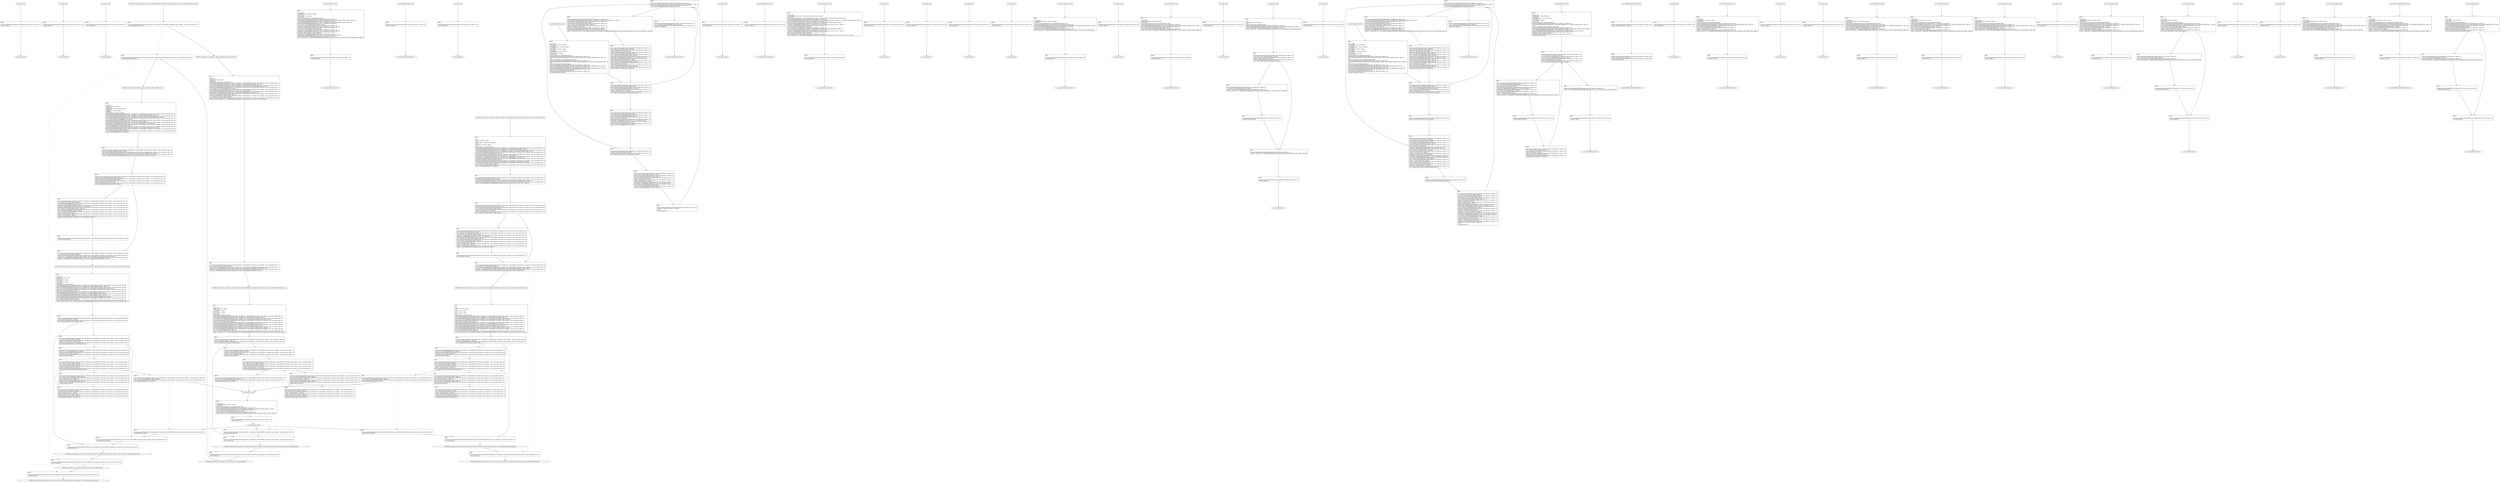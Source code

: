 digraph "icfg graph" {
BBio_ll_good1_end [label="{io_ll_good1_end}"];
BBio_ll_bad6_end [label="{io_ll_bad6_end}"];
BBio_ll_good5_end [label="{io_ll_good5_end}"];
BBCWE606_Unchecked_Loop_Condition__char_environment_68b_ll_CWE606_Unchecked_Loop_Condition__char_environment_68b_goodB2GSink_end [label="{CWE606_Unchecked_Loop_Condition__char_environment_68b_ll_CWE606_Unchecked_Loop_Condition__char_environment_68b_goodB2GSink_end}"];
BBio_ll_printWcharLine_end [label="{io_ll_printWcharLine_end}"];
BBio_ll_globalReturnsFalse_end [label="{io_ll_globalReturnsFalse_end}"];
BBio_ll_bad8_end [label="{io_ll_bad8_end}"];
BBio_ll_decodeHexWChars_end [label="{io_ll_decodeHexWChars_end}"];
BBCWE606_Unchecked_Loop_Condition__char_environment_68a_ll_goodB2G_end [label="{CWE606_Unchecked_Loop_Condition__char_environment_68a_ll_goodB2G_end}"];
BBio_ll_good7_end [label="{io_ll_good7_end}"];
BBCWE606_Unchecked_Loop_Condition__char_environment_68a_ll_CWE606_Unchecked_Loop_Condition__char_environment_68_good_end [label="{CWE606_Unchecked_Loop_Condition__char_environment_68a_ll_CWE606_Unchecked_Loop_Condition__char_environment_68_good_end}"];
BBCWE606_Unchecked_Loop_Condition__char_environment_68a_ll_goodG2B_end [label="{CWE606_Unchecked_Loop_Condition__char_environment_68a_ll_goodG2B_end}"];
BBio_ll_globalReturnsTrue_end [label="{io_ll_globalReturnsTrue_end}"];
BBio_ll_printStructLine_end [label="{io_ll_printStructLine_end}"];
BBio_ll_bad7_end [label="{io_ll_bad7_end}"];
BBio_ll_good6_end [label="{io_ll_good6_end}"];
BBio_ll_bad2_end [label="{io_ll_bad2_end}"];
BBio_ll_bad9_end [label="{io_ll_bad9_end}"];
BBio_ll_printUnsignedLine_end [label="{io_ll_printUnsignedLine_end}"];
BBio_ll_good4_end [label="{io_ll_good4_end}"];
BBio_ll_printSizeTLine_end [label="{io_ll_printSizeTLine_end}"];
BBio_ll_bad5_end [label="{io_ll_bad5_end}"];
BBio_ll_printLine_end [label="{io_ll_printLine_end}"];
BBCWE606_Unchecked_Loop_Condition__char_environment_68a_ll_CWE606_Unchecked_Loop_Condition__char_environment_68_bad_end [label="{CWE606_Unchecked_Loop_Condition__char_environment_68a_ll_CWE606_Unchecked_Loop_Condition__char_environment_68_bad_end}"];
BBio_ll_bad4_end [label="{io_ll_bad4_end}"];
BBio_ll_decodeHexChars_end [label="{io_ll_decodeHexChars_end}"];
BBCWE606_Unchecked_Loop_Condition__char_environment_68b_ll_CWE606_Unchecked_Loop_Condition__char_environment_68b_goodG2BSink_end [label="{CWE606_Unchecked_Loop_Condition__char_environment_68b_ll_CWE606_Unchecked_Loop_Condition__char_environment_68b_goodG2BSink_end}"];
BBio_ll_printBytesLine_end [label="{io_ll_printBytesLine_end}"];
BBio_ll_globalReturnsTrueOrFalse_end [label="{io_ll_globalReturnsTrueOrFalse_end}"];
BBio_ll_good3_end [label="{io_ll_good3_end}"];
BBio_ll_printHexCharLine_end [label="{io_ll_printHexCharLine_end}"];
BBio_ll_good9_end [label="{io_ll_good9_end}"];
BBio_ll_bad3_end [label="{io_ll_bad3_end}"];
BBio_ll_printDoubleLine_end [label="{io_ll_printDoubleLine_end}"];
BBio_ll_printShortLine_end [label="{io_ll_printShortLine_end}"];
BBio_ll_printLongLine_end [label="{io_ll_printLongLine_end}"];
BBio_ll_bad1_end [label="{io_ll_bad1_end}"];
BBio_ll_printFloatLine_end [label="{io_ll_printFloatLine_end}"];
BBio_ll_printWLine_end [label="{io_ll_printWLine_end}"];
BBio_ll_good2_end [label="{io_ll_good2_end}"];
BBio_ll_printIntLine_end [label="{io_ll_printIntLine_end}"];
BBCWE606_Unchecked_Loop_Condition__char_environment_68b_ll_CWE606_Unchecked_Loop_Condition__char_environment_68b_badSink_end [label="{CWE606_Unchecked_Loop_Condition__char_environment_68b_ll_CWE606_Unchecked_Loop_Condition__char_environment_68b_badSink_end}"];
BBio_ll_good8_end [label="{io_ll_good8_end}"];
BBio_ll_printLongLongLine_end [label="{io_ll_printLongLongLine_end}"];
BBio_ll_printHexUnsignedCharLine_end [label="{io_ll_printHexUnsignedCharLine_end}"];
BBio_ll_printSinkLine_end [label="{io_ll_printSinkLine_end}"];
BBio_ll_good1_start [label="{io_ll_good1_start}", shape=record];
io_ll_good1BB69 [label="{BB69:\l\l/home/raoxue/Desktop/MemVerif/workspace/000_109_066/source_code/io.c:187\l
  ret void, !dbg !52\l
}", shape=record];
BBio_ll_bad6_start [label="{io_ll_bad6_start}", shape=record];
io_ll_bad6BB83 [label="{BB83:\l\l/home/raoxue/Desktop/MemVerif/workspace/000_109_066/source_code/io.c:203\l
  ret void, !dbg !52\l
}", shape=record];
BBio_ll_good5_start [label="{io_ll_good5_start}", shape=record];
io_ll_good5BB73 [label="{BB73:\l\l/home/raoxue/Desktop/MemVerif/workspace/000_109_066/source_code/io.c:191\l
  ret void, !dbg !52\l
}", shape=record];
BBCWE606_Unchecked_Loop_Condition__char_environment_68b_ll_CWE606_Unchecked_Loop_Condition__char_environment_68b_goodB2GSink_start [label="{CWE606_Unchecked_Loop_Condition__char_environment_68b_ll_CWE606_Unchecked_Loop_Condition__char_environment_68b_goodB2GSink_start}", shape=record];
CWE606_Unchecked_Loop_Condition__char_environment_68b_ll_CWE606_Unchecked_Loop_Condition__char_environment_68b_goodB2GSinkBB18 [label="{BB18:\l\l/:93934432\l
  %data = alloca i8*, align 8\l
/:93934432\l
  %i = alloca i32, align 4\l
/:93934432\l
  %n = alloca i32, align 4\l
/:93934432\l
  %intVariable = alloca i32, align 4\l
/home/raoxue/Desktop/MemVerif/workspace/000_109_066/source_code/CWE606_Unchecked_Loop_Condition__char_environment_68b.c:86\l
  call void @llvm.dbg.declare(metadata i8** %data, metadata !88, metadata !DIExpression()), !dbg !89\l
/home/raoxue/Desktop/MemVerif/workspace/000_109_066/source_code/CWE606_Unchecked_Loop_Condition__char_environment_68b.c:86\l
  %0 = load i8*, i8** @CWE606_Unchecked_Loop_Condition__char_environment_68_goodB2GData, align 8, !dbg !14\l
/home/raoxue/Desktop/MemVerif/workspace/000_109_066/source_code/CWE606_Unchecked_Loop_Condition__char_environment_68b.c:86\l
  store i8* %0, i8** %data, align 8, !dbg !13\l
/home/raoxue/Desktop/MemVerif/workspace/000_109_066/source_code/CWE606_Unchecked_Loop_Condition__char_environment_68b.c:88\l
  call void @llvm.dbg.declare(metadata i32* %i, metadata !91, metadata !DIExpression()), !dbg !93\l
/home/raoxue/Desktop/MemVerif/workspace/000_109_066/source_code/CWE606_Unchecked_Loop_Condition__char_environment_68b.c:88\l
  call void @llvm.dbg.declare(metadata i32* %n, metadata !94, metadata !DIExpression()), !dbg !95\l
/home/raoxue/Desktop/MemVerif/workspace/000_109_066/source_code/CWE606_Unchecked_Loop_Condition__char_environment_68b.c:88\l
  call void @llvm.dbg.declare(metadata i32* %intVariable, metadata !96, metadata !DIExpression()), !dbg !97\l
/home/raoxue/Desktop/MemVerif/workspace/000_109_066/source_code/CWE606_Unchecked_Loop_Condition__char_environment_68b.c:89\l
  %1 = load i8*, i8** %data, align 8, !dbg !23\l
/home/raoxue/Desktop/MemVerif/workspace/000_109_066/source_code/CWE606_Unchecked_Loop_Condition__char_environment_68b.c:89\l
  %call = call i32 (i8*, i8*, ...) @__isoc99_sscanf(i8* %1, i8* getelementptr inbounds ([3 x i8], [3 x i8]* @.str, i64 0, i64 0), i32* %n) #4, !dbg !25\l
}", shape=record];
CWE606_Unchecked_Loop_Condition__char_environment_68b_ll_CWE606_Unchecked_Loop_Condition__char_environment_68b_goodB2GSinkBB18 [label="{BB18:\l\l/:93934432\l
  %data = alloca i8*, align 8\l
/:93934432\l
  %i = alloca i32, align 4\l
/:93934432\l
  %n = alloca i32, align 4\l
/:93934432\l
  %intVariable = alloca i32, align 4\l
/home/raoxue/Desktop/MemVerif/workspace/000_109_066/source_code/CWE606_Unchecked_Loop_Condition__char_environment_68b.c:86\l
  call void @llvm.dbg.declare(metadata i8** %data, metadata !88, metadata !DIExpression()), !dbg !89\l
/home/raoxue/Desktop/MemVerif/workspace/000_109_066/source_code/CWE606_Unchecked_Loop_Condition__char_environment_68b.c:86\l
  %0 = load i8*, i8** @CWE606_Unchecked_Loop_Condition__char_environment_68_goodB2GData, align 8, !dbg !14\l
/home/raoxue/Desktop/MemVerif/workspace/000_109_066/source_code/CWE606_Unchecked_Loop_Condition__char_environment_68b.c:86\l
  store i8* %0, i8** %data, align 8, !dbg !13\l
/home/raoxue/Desktop/MemVerif/workspace/000_109_066/source_code/CWE606_Unchecked_Loop_Condition__char_environment_68b.c:88\l
  call void @llvm.dbg.declare(metadata i32* %i, metadata !91, metadata !DIExpression()), !dbg !93\l
/home/raoxue/Desktop/MemVerif/workspace/000_109_066/source_code/CWE606_Unchecked_Loop_Condition__char_environment_68b.c:88\l
  call void @llvm.dbg.declare(metadata i32* %n, metadata !94, metadata !DIExpression()), !dbg !95\l
/home/raoxue/Desktop/MemVerif/workspace/000_109_066/source_code/CWE606_Unchecked_Loop_Condition__char_environment_68b.c:88\l
  call void @llvm.dbg.declare(metadata i32* %intVariable, metadata !96, metadata !DIExpression()), !dbg !97\l
/home/raoxue/Desktop/MemVerif/workspace/000_109_066/source_code/CWE606_Unchecked_Loop_Condition__char_environment_68b.c:89\l
  %1 = load i8*, i8** %data, align 8, !dbg !23\l
/home/raoxue/Desktop/MemVerif/workspace/000_109_066/source_code/CWE606_Unchecked_Loop_Condition__char_environment_68b.c:89\l
  %call = call i32 (i8*, i8*, ...) @__isoc99_sscanf(i8* %1, i8* getelementptr inbounds ([3 x i8], [3 x i8]* @.str, i64 0, i64 0), i32* %n) #4, !dbg !25\l
}", shape=record];
CWE606_Unchecked_Loop_Condition__char_environment_68b_ll_CWE606_Unchecked_Loop_Condition__char_environment_68b_goodB2GSinkBB19 [label="{BB19:\l\l/home/raoxue/Desktop/MemVerif/workspace/000_109_066/source_code/CWE606_Unchecked_Loop_Condition__char_environment_68b.c:89\l
  %cmp = icmp eq i32 %call, 1, !dbg !26\l
/home/raoxue/Desktop/MemVerif/workspace/000_109_066/source_code/CWE606_Unchecked_Loop_Condition__char_environment_68b.c:89\l
  br i1 %cmp, label %if.then, label %if.end5, !dbg !27\l
}", shape=record];
CWE606_Unchecked_Loop_Condition__char_environment_68b_ll_CWE606_Unchecked_Loop_Condition__char_environment_68b_goodB2GSinkBB20 [label="{BB20:\l\l/home/raoxue/Desktop/MemVerif/workspace/000_109_066/source_code/CWE606_Unchecked_Loop_Condition__char_environment_68b.c:92\l
  %2 = load i32, i32* %n, align 4, !dbg !28\l
/home/raoxue/Desktop/MemVerif/workspace/000_109_066/source_code/CWE606_Unchecked_Loop_Condition__char_environment_68b.c:92\l
  %cmp1 = icmp slt i32 %2, 10000, !dbg !31\l
/home/raoxue/Desktop/MemVerif/workspace/000_109_066/source_code/CWE606_Unchecked_Loop_Condition__char_environment_68b.c:92\l
  br i1 %cmp1, label %if.then2, label %if.end, !dbg !32\l
}", shape=record];
CWE606_Unchecked_Loop_Condition__char_environment_68b_ll_CWE606_Unchecked_Loop_Condition__char_environment_68b_goodB2GSinkBB22 [label="{BB22:\l\l/home/raoxue/Desktop/MemVerif/workspace/000_109_066/source_code/CWE606_Unchecked_Loop_Condition__char_environment_68b.c:94\l
  store i32 0, i32* %intVariable, align 4, !dbg !33\l
/home/raoxue/Desktop/MemVerif/workspace/000_109_066/source_code/CWE606_Unchecked_Loop_Condition__char_environment_68b.c:95\l
  store i32 0, i32* %i, align 4, !dbg !35\l
/home/raoxue/Desktop/MemVerif/workspace/000_109_066/source_code/CWE606_Unchecked_Loop_Condition__char_environment_68b.c:95\l
  br label %for.cond, !dbg !37\l
}", shape=record];
CWE606_Unchecked_Loop_Condition__char_environment_68b_ll_CWE606_Unchecked_Loop_Condition__char_environment_68b_goodB2GSinkBB24 [label="{BB24:\l\l/home/raoxue/Desktop/MemVerif/workspace/000_109_066/source_code/CWE606_Unchecked_Loop_Condition__char_environment_68b.c:95\l
  %3 = load i32, i32* %i, align 4, !dbg !38\l
/home/raoxue/Desktop/MemVerif/workspace/000_109_066/source_code/CWE606_Unchecked_Loop_Condition__char_environment_68b.c:95\l
  %4 = load i32, i32* %n, align 4, !dbg !40\l
/home/raoxue/Desktop/MemVerif/workspace/000_109_066/source_code/CWE606_Unchecked_Loop_Condition__char_environment_68b.c:95\l
  %cmp3 = icmp slt i32 %3, %4, !dbg !41\l
/home/raoxue/Desktop/MemVerif/workspace/000_109_066/source_code/CWE606_Unchecked_Loop_Condition__char_environment_68b.c:95\l
  br i1 %cmp3, label %for.body, label %for.end, !dbg !42\l
}", shape=record];
CWE606_Unchecked_Loop_Condition__char_environment_68b_ll_CWE606_Unchecked_Loop_Condition__char_environment_68b_goodB2GSinkBB25 [label="{BB25:\l\l/home/raoxue/Desktop/MemVerif/workspace/000_109_066/source_code/CWE606_Unchecked_Loop_Condition__char_environment_68b.c:98\l
  %5 = load i32, i32* %intVariable, align 4, !dbg !43\l
/home/raoxue/Desktop/MemVerif/workspace/000_109_066/source_code/CWE606_Unchecked_Loop_Condition__char_environment_68b.c:98\l
  %inc = add nsw i32 %5, 1, !dbg !43\l
/home/raoxue/Desktop/MemVerif/workspace/000_109_066/source_code/CWE606_Unchecked_Loop_Condition__char_environment_68b.c:98\l
  store i32 %inc, i32* %intVariable, align 4, !dbg !43\l
/home/raoxue/Desktop/MemVerif/workspace/000_109_066/source_code/CWE606_Unchecked_Loop_Condition__char_environment_68b.c:99\l
  br label %for.inc, !dbg !45\l
}", shape=record];
CWE606_Unchecked_Loop_Condition__char_environment_68b_ll_CWE606_Unchecked_Loop_Condition__char_environment_68b_goodB2GSinkBB27 [label="{BB27:\l\l/home/raoxue/Desktop/MemVerif/workspace/000_109_066/source_code/CWE606_Unchecked_Loop_Condition__char_environment_68b.c:95\l
  %6 = load i32, i32* %i, align 4, !dbg !46\l
/home/raoxue/Desktop/MemVerif/workspace/000_109_066/source_code/CWE606_Unchecked_Loop_Condition__char_environment_68b.c:95\l
  %inc4 = add nsw i32 %6, 1, !dbg !46\l
/home/raoxue/Desktop/MemVerif/workspace/000_109_066/source_code/CWE606_Unchecked_Loop_Condition__char_environment_68b.c:95\l
  store i32 %inc4, i32* %i, align 4, !dbg !46\l
/home/raoxue/Desktop/MemVerif/workspace/000_109_066/source_code/CWE606_Unchecked_Loop_Condition__char_environment_68b.c:95\l
  br label %for.cond, !dbg !47, !llvm.loop !48\l
}", shape=record];
CWE606_Unchecked_Loop_Condition__char_environment_68b_ll_CWE606_Unchecked_Loop_Condition__char_environment_68b_goodB2GSinkBB26 [label="{BB26:\l\l/home/raoxue/Desktop/MemVerif/workspace/000_109_066/source_code/CWE606_Unchecked_Loop_Condition__char_environment_68b.c:100\l
  %7 = load i32, i32* %intVariable, align 4, !dbg !51\l
/home/raoxue/Desktop/MemVerif/workspace/000_109_066/source_code/CWE606_Unchecked_Loop_Condition__char_environment_68b.c:100\l
  call void @printIntLine(i32 %7), !dbg !52\l
}", shape=record];
CWE606_Unchecked_Loop_Condition__char_environment_68b_ll_CWE606_Unchecked_Loop_Condition__char_environment_68b_goodB2GSinkBB26 [label="{BB26:\l\l/home/raoxue/Desktop/MemVerif/workspace/000_109_066/source_code/CWE606_Unchecked_Loop_Condition__char_environment_68b.c:100\l
  %7 = load i32, i32* %intVariable, align 4, !dbg !51\l
/home/raoxue/Desktop/MemVerif/workspace/000_109_066/source_code/CWE606_Unchecked_Loop_Condition__char_environment_68b.c:100\l
  call void @printIntLine(i32 %7), !dbg !52\l
}", shape=record];
CWE606_Unchecked_Loop_Condition__char_environment_68b_ll_CWE606_Unchecked_Loop_Condition__char_environment_68b_goodB2GSinkBB28 [label="{BB28:\l\l/home/raoxue/Desktop/MemVerif/workspace/000_109_066/source_code/CWE606_Unchecked_Loop_Condition__char_environment_68b.c:101\l
  br label %if.end, !dbg !53\l
}", shape=record];
CWE606_Unchecked_Loop_Condition__char_environment_68b_ll_CWE606_Unchecked_Loop_Condition__char_environment_68b_goodB2GSinkBB23 [label="{BB23:\l\l/home/raoxue/Desktop/MemVerif/workspace/000_109_066/source_code/CWE606_Unchecked_Loop_Condition__char_environment_68b.c:102\l
  br label %if.end5, !dbg !54\l
}", shape=record];
CWE606_Unchecked_Loop_Condition__char_environment_68b_ll_CWE606_Unchecked_Loop_Condition__char_environment_68b_goodB2GSinkBB21 [label="{BB21:\l\l/home/raoxue/Desktop/MemVerif/workspace/000_109_066/source_code/CWE606_Unchecked_Loop_Condition__char_environment_68b.c:104\l
  ret void, !dbg !55\l
}", shape=record];
BBio_ll_printWcharLine_start [label="{io_ll_printWcharLine_start}", shape=record];
io_ll_printWcharLineBB28 [label="{BB28:\l\l/:455627008\l
  %wideChar.addr = alloca i32, align 4\l
/:455627008\l
  %s = alloca [2 x i32], align 4\l
/:455627008\l
  store i32 %wideChar, i32* %wideChar.addr, align 4\l
/home/raoxue/Desktop/MemVerif/workspace/000_109_066/source_code/io.c:70\l
  call void @llvm.dbg.declare(metadata i32* %wideChar.addr, metadata !162, metadata !DIExpression()), !dbg !163\l
/home/raoxue/Desktop/MemVerif/workspace/000_109_066/source_code/io.c:74\l
  call void @llvm.dbg.declare(metadata [2 x i32]* %s, metadata !164, metadata !DIExpression()), !dbg !168\l
/home/raoxue/Desktop/MemVerif/workspace/000_109_066/source_code/io.c:75\l
  %0 = load i32, i32* %wideChar.addr, align 4, !dbg !61\l
/home/raoxue/Desktop/MemVerif/workspace/000_109_066/source_code/io.c:75\l
  %arrayidx = getelementptr inbounds [2 x i32], [2 x i32]* %s, i64 0, i64 0, !dbg !62\l
/home/raoxue/Desktop/MemVerif/workspace/000_109_066/source_code/io.c:75\l
  store i32 %0, i32* %arrayidx, align 4, !dbg !63\l
/home/raoxue/Desktop/MemVerif/workspace/000_109_066/source_code/io.c:76\l
  %arrayidx1 = getelementptr inbounds [2 x i32], [2 x i32]* %s, i64 0, i64 1, !dbg !64\l
/home/raoxue/Desktop/MemVerif/workspace/000_109_066/source_code/io.c:76\l
  store i32 0, i32* %arrayidx1, align 4, !dbg !65\l
/home/raoxue/Desktop/MemVerif/workspace/000_109_066/source_code/io.c:77\l
  %arraydecay = getelementptr inbounds [2 x i32], [2 x i32]* %s, i64 0, i64 0, !dbg !66\l
/home/raoxue/Desktop/MemVerif/workspace/000_109_066/source_code/io.c:77\l
  %call = call i32 (i8*, ...) @printf(i8* getelementptr inbounds ([5 x i8], [5 x i8]* @.str.10, i64 0, i64 0), i32* %arraydecay), !dbg !67\l
}", shape=record];
io_ll_printWcharLineBB28 [label="{BB28:\l\l/:455627008\l
  %wideChar.addr = alloca i32, align 4\l
/:455627008\l
  %s = alloca [2 x i32], align 4\l
/:455627008\l
  store i32 %wideChar, i32* %wideChar.addr, align 4\l
/home/raoxue/Desktop/MemVerif/workspace/000_109_066/source_code/io.c:70\l
  call void @llvm.dbg.declare(metadata i32* %wideChar.addr, metadata !162, metadata !DIExpression()), !dbg !163\l
/home/raoxue/Desktop/MemVerif/workspace/000_109_066/source_code/io.c:74\l
  call void @llvm.dbg.declare(metadata [2 x i32]* %s, metadata !164, metadata !DIExpression()), !dbg !168\l
/home/raoxue/Desktop/MemVerif/workspace/000_109_066/source_code/io.c:75\l
  %0 = load i32, i32* %wideChar.addr, align 4, !dbg !61\l
/home/raoxue/Desktop/MemVerif/workspace/000_109_066/source_code/io.c:75\l
  %arrayidx = getelementptr inbounds [2 x i32], [2 x i32]* %s, i64 0, i64 0, !dbg !62\l
/home/raoxue/Desktop/MemVerif/workspace/000_109_066/source_code/io.c:75\l
  store i32 %0, i32* %arrayidx, align 4, !dbg !63\l
/home/raoxue/Desktop/MemVerif/workspace/000_109_066/source_code/io.c:76\l
  %arrayidx1 = getelementptr inbounds [2 x i32], [2 x i32]* %s, i64 0, i64 1, !dbg !64\l
/home/raoxue/Desktop/MemVerif/workspace/000_109_066/source_code/io.c:76\l
  store i32 0, i32* %arrayidx1, align 4, !dbg !65\l
/home/raoxue/Desktop/MemVerif/workspace/000_109_066/source_code/io.c:77\l
  %arraydecay = getelementptr inbounds [2 x i32], [2 x i32]* %s, i64 0, i64 0, !dbg !66\l
/home/raoxue/Desktop/MemVerif/workspace/000_109_066/source_code/io.c:77\l
  %call = call i32 (i8*, ...) @printf(i8* getelementptr inbounds ([5 x i8], [5 x i8]* @.str.10, i64 0, i64 0), i32* %arraydecay), !dbg !67\l
}", shape=record];
io_ll_printWcharLineBB29 [label="{BB29:\l\l/home/raoxue/Desktop/MemVerif/workspace/000_109_066/source_code/io.c:78\l
  ret void, !dbg !68\l
}", shape=record];
BBio_ll_globalReturnsFalse_start [label="{io_ll_globalReturnsFalse_start}", shape=record];
io_ll_globalReturnsFalseBB66 [label="{BB66:\l\l/home/raoxue/Desktop/MemVerif/workspace/000_109_066/source_code/io.c:163\l
  ret i32 0, !dbg !52\l
}", shape=record];
BBio_ll_bad8_start [label="{io_ll_bad8_start}", shape=record];
io_ll_bad8BB85 [label="{BB85:\l\l/home/raoxue/Desktop/MemVerif/workspace/000_109_066/source_code/io.c:205\l
  ret void, !dbg !52\l
}", shape=record];
BBio_ll_decodeHexWChars_start [label="{io_ll_decodeHexWChars_start}", shape=record];
io_ll_decodeHexWCharsBB55 [label="{BB55:\l\l/:112745032\l
  %bytes.addr = alloca i8*, align 8\l
/:112745032\l
  %numBytes.addr = alloca i64, align 8\l
/:112745032\l
  %hex.addr = alloca i32*, align 8\l
/:112745032\l
  %numWritten = alloca i64, align 8\l
/:112745032\l
  %byte = alloca i32, align 4\l
/:112745032\l
  store i8* %bytes, i8** %bytes.addr, align 8\l
/home/raoxue/Desktop/MemVerif/workspace/000_109_066/source_code/io.c:135\l
  call void @llvm.dbg.declare(metadata i8** %bytes.addr, metadata !290, metadata !DIExpression()), !dbg !291\l
/:135\l
  store i64 %numBytes, i64* %numBytes.addr, align 8\l
/home/raoxue/Desktop/MemVerif/workspace/000_109_066/source_code/io.c:135\l
  call void @llvm.dbg.declare(metadata i64* %numBytes.addr, metadata !292, metadata !DIExpression()), !dbg !293\l
/:135\l
  store i32* %hex, i32** %hex.addr, align 8\l
/home/raoxue/Desktop/MemVerif/workspace/000_109_066/source_code/io.c:135\l
  call void @llvm.dbg.declare(metadata i32** %hex.addr, metadata !294, metadata !DIExpression()), !dbg !295\l
/home/raoxue/Desktop/MemVerif/workspace/000_109_066/source_code/io.c:137\l
  call void @llvm.dbg.declare(metadata i64* %numWritten, metadata !296, metadata !DIExpression()), !dbg !297\l
/home/raoxue/Desktop/MemVerif/workspace/000_109_066/source_code/io.c:137\l
  store i64 0, i64* %numWritten, align 8, !dbg !65\l
/home/raoxue/Desktop/MemVerif/workspace/000_109_066/source_code/io.c:143\l
  br label %while.cond, !dbg !66\l
}", shape=record];
io_ll_decodeHexWCharsBB56 [label="{BB56:\l\l/home/raoxue/Desktop/MemVerif/workspace/000_109_066/source_code/io.c:143\l
  %0 = load i64, i64* %numWritten, align 8, !dbg !67\l
/home/raoxue/Desktop/MemVerif/workspace/000_109_066/source_code/io.c:143\l
  %1 = load i64, i64* %numBytes.addr, align 8, !dbg !68\l
/home/raoxue/Desktop/MemVerif/workspace/000_109_066/source_code/io.c:143\l
  %cmp = icmp ult i64 %0, %1, !dbg !69\l
/home/raoxue/Desktop/MemVerif/workspace/000_109_066/source_code/io.c:143\l
  br i1 %cmp, label %land.lhs.true, label %land.end, !dbg !70\l
}", shape=record];
io_ll_decodeHexWCharsBB57 [label="{BB57:\l\l/home/raoxue/Desktop/MemVerif/workspace/000_109_066/source_code/io.c:143\l
  %2 = load i32*, i32** %hex.addr, align 8, !dbg !71\l
/home/raoxue/Desktop/MemVerif/workspace/000_109_066/source_code/io.c:143\l
  %3 = load i64, i64* %numWritten, align 8, !dbg !72\l
/home/raoxue/Desktop/MemVerif/workspace/000_109_066/source_code/io.c:143\l
  %mul = mul i64 2, %3, !dbg !73\l
/home/raoxue/Desktop/MemVerif/workspace/000_109_066/source_code/io.c:143\l
  %arrayidx = getelementptr inbounds i32, i32* %2, i64 %mul, !dbg !71\l
/home/raoxue/Desktop/MemVerif/workspace/000_109_066/source_code/io.c:143\l
  %4 = load i32, i32* %arrayidx, align 4, !dbg !71\l
/home/raoxue/Desktop/MemVerif/workspace/000_109_066/source_code/io.c:143\l
  %call = call i32 @iswxdigit(i32 %4) #5, !dbg !74\l
}", shape=record];
io_ll_decodeHexWCharsBB57 [label="{BB57:\l\l/home/raoxue/Desktop/MemVerif/workspace/000_109_066/source_code/io.c:143\l
  %2 = load i32*, i32** %hex.addr, align 8, !dbg !71\l
/home/raoxue/Desktop/MemVerif/workspace/000_109_066/source_code/io.c:143\l
  %3 = load i64, i64* %numWritten, align 8, !dbg !72\l
/home/raoxue/Desktop/MemVerif/workspace/000_109_066/source_code/io.c:143\l
  %mul = mul i64 2, %3, !dbg !73\l
/home/raoxue/Desktop/MemVerif/workspace/000_109_066/source_code/io.c:143\l
  %arrayidx = getelementptr inbounds i32, i32* %2, i64 %mul, !dbg !71\l
/home/raoxue/Desktop/MemVerif/workspace/000_109_066/source_code/io.c:143\l
  %4 = load i32, i32* %arrayidx, align 4, !dbg !71\l
/home/raoxue/Desktop/MemVerif/workspace/000_109_066/source_code/io.c:143\l
  %call = call i32 @iswxdigit(i32 %4) #5, !dbg !74\l
}", shape=record];
io_ll_decodeHexWCharsBB59 [label="{BB59:\l\l/home/raoxue/Desktop/MemVerif/workspace/000_109_066/source_code/io.c:143\l
  %tobool = icmp ne i32 %call, 0, !dbg !74\l
/home/raoxue/Desktop/MemVerif/workspace/000_109_066/source_code/io.c:143\l
  br i1 %tobool, label %land.rhs, label %land.end, !dbg !75\l
}", shape=record];
io_ll_decodeHexWCharsBB60 [label="{BB60:\l\l/home/raoxue/Desktop/MemVerif/workspace/000_109_066/source_code/io.c:143\l
  %5 = load i32*, i32** %hex.addr, align 8, !dbg !76\l
/home/raoxue/Desktop/MemVerif/workspace/000_109_066/source_code/io.c:143\l
  %6 = load i64, i64* %numWritten, align 8, !dbg !77\l
/home/raoxue/Desktop/MemVerif/workspace/000_109_066/source_code/io.c:143\l
  %mul1 = mul i64 2, %6, !dbg !78\l
/home/raoxue/Desktop/MemVerif/workspace/000_109_066/source_code/io.c:143\l
  %add = add i64 %mul1, 1, !dbg !79\l
/home/raoxue/Desktop/MemVerif/workspace/000_109_066/source_code/io.c:143\l
  %arrayidx2 = getelementptr inbounds i32, i32* %5, i64 %add, !dbg !76\l
/home/raoxue/Desktop/MemVerif/workspace/000_109_066/source_code/io.c:143\l
  %7 = load i32, i32* %arrayidx2, align 4, !dbg !76\l
/home/raoxue/Desktop/MemVerif/workspace/000_109_066/source_code/io.c:143\l
  %call3 = call i32 @iswxdigit(i32 %7) #5, !dbg !80\l
}", shape=record];
io_ll_decodeHexWCharsBB60 [label="{BB60:\l\l/home/raoxue/Desktop/MemVerif/workspace/000_109_066/source_code/io.c:143\l
  %5 = load i32*, i32** %hex.addr, align 8, !dbg !76\l
/home/raoxue/Desktop/MemVerif/workspace/000_109_066/source_code/io.c:143\l
  %6 = load i64, i64* %numWritten, align 8, !dbg !77\l
/home/raoxue/Desktop/MemVerif/workspace/000_109_066/source_code/io.c:143\l
  %mul1 = mul i64 2, %6, !dbg !78\l
/home/raoxue/Desktop/MemVerif/workspace/000_109_066/source_code/io.c:143\l
  %add = add i64 %mul1, 1, !dbg !79\l
/home/raoxue/Desktop/MemVerif/workspace/000_109_066/source_code/io.c:143\l
  %arrayidx2 = getelementptr inbounds i32, i32* %5, i64 %add, !dbg !76\l
/home/raoxue/Desktop/MemVerif/workspace/000_109_066/source_code/io.c:143\l
  %7 = load i32, i32* %arrayidx2, align 4, !dbg !76\l
/home/raoxue/Desktop/MemVerif/workspace/000_109_066/source_code/io.c:143\l
  %call3 = call i32 @iswxdigit(i32 %7) #5, !dbg !80\l
}", shape=record];
io_ll_decodeHexWCharsBB61 [label="{BB61:\l\l/home/raoxue/Desktop/MemVerif/workspace/000_109_066/source_code/io.c:143\l
  %tobool4 = icmp ne i32 %call3, 0, !dbg !75\l
/:143\l
  br label %land.end\l
}", shape=record];
io_ll_decodeHexWCharsBB58 [label="{BB58:\l\l/home/raoxue/Desktop/MemVerif/workspace/000_109_066/source_code/io.c:0\l
  %8 = phi i1 [ false, %land.lhs.true ], [ false, %while.cond ], [ %tobool4, %land.rhs ], !dbg !81\l
/home/raoxue/Desktop/MemVerif/workspace/000_109_066/source_code/io.c:143\l
  br i1 %8, label %while.body, label %while.end, !dbg !66\l
}", shape=record];
io_ll_decodeHexWCharsBB62 [label="{BB62:\l\l/home/raoxue/Desktop/MemVerif/workspace/000_109_066/source_code/io.c:145\l
  call void @llvm.dbg.declare(metadata i32* %byte, metadata !314, metadata !DIExpression()), !dbg !316\l
/home/raoxue/Desktop/MemVerif/workspace/000_109_066/source_code/io.c:146\l
  %9 = load i32*, i32** %hex.addr, align 8, !dbg !85\l
/home/raoxue/Desktop/MemVerif/workspace/000_109_066/source_code/io.c:146\l
  %10 = load i64, i64* %numWritten, align 8, !dbg !86\l
/home/raoxue/Desktop/MemVerif/workspace/000_109_066/source_code/io.c:146\l
  %mul5 = mul i64 2, %10, !dbg !87\l
/home/raoxue/Desktop/MemVerif/workspace/000_109_066/source_code/io.c:146\l
  %arrayidx6 = getelementptr inbounds i32, i32* %9, i64 %mul5, !dbg !85\l
/home/raoxue/Desktop/MemVerif/workspace/000_109_066/source_code/io.c:146\l
  %call7 = call i32 (i32*, i32*, ...) @__isoc99_swscanf(i32* %arrayidx6, i32* getelementptr inbounds ([5 x i32], [5 x i32]* @.str.16, i64 0, i64 0), i32* %byte) #5, !dbg !88\l
}", shape=record];
io_ll_decodeHexWCharsBB62 [label="{BB62:\l\l/home/raoxue/Desktop/MemVerif/workspace/000_109_066/source_code/io.c:145\l
  call void @llvm.dbg.declare(metadata i32* %byte, metadata !314, metadata !DIExpression()), !dbg !316\l
/home/raoxue/Desktop/MemVerif/workspace/000_109_066/source_code/io.c:146\l
  %9 = load i32*, i32** %hex.addr, align 8, !dbg !85\l
/home/raoxue/Desktop/MemVerif/workspace/000_109_066/source_code/io.c:146\l
  %10 = load i64, i64* %numWritten, align 8, !dbg !86\l
/home/raoxue/Desktop/MemVerif/workspace/000_109_066/source_code/io.c:146\l
  %mul5 = mul i64 2, %10, !dbg !87\l
/home/raoxue/Desktop/MemVerif/workspace/000_109_066/source_code/io.c:146\l
  %arrayidx6 = getelementptr inbounds i32, i32* %9, i64 %mul5, !dbg !85\l
/home/raoxue/Desktop/MemVerif/workspace/000_109_066/source_code/io.c:146\l
  %call7 = call i32 (i32*, i32*, ...) @__isoc99_swscanf(i32* %arrayidx6, i32* getelementptr inbounds ([5 x i32], [5 x i32]* @.str.16, i64 0, i64 0), i32* %byte) #5, !dbg !88\l
}", shape=record];
io_ll_decodeHexWCharsBB64 [label="{BB64:\l\l/home/raoxue/Desktop/MemVerif/workspace/000_109_066/source_code/io.c:147\l
  %11 = load i32, i32* %byte, align 4, !dbg !89\l
/home/raoxue/Desktop/MemVerif/workspace/000_109_066/source_code/io.c:147\l
  %conv = trunc i32 %11 to i8, !dbg !90\l
/home/raoxue/Desktop/MemVerif/workspace/000_109_066/source_code/io.c:147\l
  %12 = load i8*, i8** %bytes.addr, align 8, !dbg !91\l
/home/raoxue/Desktop/MemVerif/workspace/000_109_066/source_code/io.c:147\l
  %13 = load i64, i64* %numWritten, align 8, !dbg !92\l
/home/raoxue/Desktop/MemVerif/workspace/000_109_066/source_code/io.c:147\l
  %arrayidx8 = getelementptr inbounds i8, i8* %12, i64 %13, !dbg !91\l
/home/raoxue/Desktop/MemVerif/workspace/000_109_066/source_code/io.c:147\l
  store i8 %conv, i8* %arrayidx8, align 1, !dbg !93\l
/home/raoxue/Desktop/MemVerif/workspace/000_109_066/source_code/io.c:148\l
  %14 = load i64, i64* %numWritten, align 8, !dbg !94\l
/home/raoxue/Desktop/MemVerif/workspace/000_109_066/source_code/io.c:148\l
  %inc = add i64 %14, 1, !dbg !94\l
/home/raoxue/Desktop/MemVerif/workspace/000_109_066/source_code/io.c:148\l
  store i64 %inc, i64* %numWritten, align 8, !dbg !94\l
/home/raoxue/Desktop/MemVerif/workspace/000_109_066/source_code/io.c:143\l
  br label %while.cond, !dbg !66, !llvm.loop !95\l
}", shape=record];
io_ll_decodeHexWCharsBB63 [label="{BB63:\l\l/home/raoxue/Desktop/MemVerif/workspace/000_109_066/source_code/io.c:151\l
  %15 = load i64, i64* %numWritten, align 8, !dbg !98\l
/home/raoxue/Desktop/MemVerif/workspace/000_109_066/source_code/io.c:151\l
  ret i64 %15, !dbg !99\l
}", shape=record];
BBCWE606_Unchecked_Loop_Condition__char_environment_68a_ll_goodB2G_start [label="{CWE606_Unchecked_Loop_Condition__char_environment_68a_ll_goodB2G_start}", shape=record];
CWE606_Unchecked_Loop_Condition__char_environment_68a_ll_goodB2GBB10 [label="{BB10:\l\l/:88599544\l
  %data = alloca i8*, align 8\l
/:88599544\l
  %dataBuffer = alloca [100 x i8], align 16\l
/:88599544\l
  %dataLen = alloca i64, align 8\l
/:88599544\l
  %environment = alloca i8*, align 8\l
/home/raoxue/Desktop/MemVerif/workspace/000_109_066/source_code/CWE606_Unchecked_Loop_Condition__char_environment_68a.c:84\l
  call void @llvm.dbg.declare(metadata i8** %data, metadata !73, metadata !DIExpression()), !dbg !74\l
/home/raoxue/Desktop/MemVerif/workspace/000_109_066/source_code/CWE606_Unchecked_Loop_Condition__char_environment_68a.c:85\l
  call void @llvm.dbg.declare(metadata [100 x i8]* %dataBuffer, metadata !75, metadata !DIExpression()), !dbg !76\l
/home/raoxue/Desktop/MemVerif/workspace/000_109_066/source_code/CWE606_Unchecked_Loop_Condition__char_environment_68a.c:85\l
  %0 = bitcast [100 x i8]* %dataBuffer to i8*, !dbg !27\l
/home/raoxue/Desktop/MemVerif/workspace/000_109_066/source_code/CWE606_Unchecked_Loop_Condition__char_environment_68a.c:85\l
  call void @llvm.memset.p0i8.i64(i8* align 16 %0, i8 0, i64 100, i1 false), !dbg !27\l
/home/raoxue/Desktop/MemVerif/workspace/000_109_066/source_code/CWE606_Unchecked_Loop_Condition__char_environment_68a.c:86\l
  %arraydecay = getelementptr inbounds [100 x i8], [100 x i8]* %dataBuffer, i64 0, i64 0, !dbg !28\l
/home/raoxue/Desktop/MemVerif/workspace/000_109_066/source_code/CWE606_Unchecked_Loop_Condition__char_environment_68a.c:86\l
  store i8* %arraydecay, i8** %data, align 8, !dbg !29\l
/home/raoxue/Desktop/MemVerif/workspace/000_109_066/source_code/CWE606_Unchecked_Loop_Condition__char_environment_68a.c:89\l
  call void @llvm.dbg.declare(metadata i64* %dataLen, metadata !79, metadata !DIExpression()), !dbg !81\l
/home/raoxue/Desktop/MemVerif/workspace/000_109_066/source_code/CWE606_Unchecked_Loop_Condition__char_environment_68a.c:89\l
  %1 = load i8*, i8** %data, align 8, !dbg !36\l
/home/raoxue/Desktop/MemVerif/workspace/000_109_066/source_code/CWE606_Unchecked_Loop_Condition__char_environment_68a.c:89\l
  %call = call i64 @strlen(i8* %1) #6, !dbg !37\l
}", shape=record];
CWE606_Unchecked_Loop_Condition__char_environment_68a_ll_goodB2GBB10 [label="{BB10:\l\l/:88599544\l
  %data = alloca i8*, align 8\l
/:88599544\l
  %dataBuffer = alloca [100 x i8], align 16\l
/:88599544\l
  %dataLen = alloca i64, align 8\l
/:88599544\l
  %environment = alloca i8*, align 8\l
/home/raoxue/Desktop/MemVerif/workspace/000_109_066/source_code/CWE606_Unchecked_Loop_Condition__char_environment_68a.c:84\l
  call void @llvm.dbg.declare(metadata i8** %data, metadata !73, metadata !DIExpression()), !dbg !74\l
/home/raoxue/Desktop/MemVerif/workspace/000_109_066/source_code/CWE606_Unchecked_Loop_Condition__char_environment_68a.c:85\l
  call void @llvm.dbg.declare(metadata [100 x i8]* %dataBuffer, metadata !75, metadata !DIExpression()), !dbg !76\l
/home/raoxue/Desktop/MemVerif/workspace/000_109_066/source_code/CWE606_Unchecked_Loop_Condition__char_environment_68a.c:85\l
  %0 = bitcast [100 x i8]* %dataBuffer to i8*, !dbg !27\l
/home/raoxue/Desktop/MemVerif/workspace/000_109_066/source_code/CWE606_Unchecked_Loop_Condition__char_environment_68a.c:85\l
  call void @llvm.memset.p0i8.i64(i8* align 16 %0, i8 0, i64 100, i1 false), !dbg !27\l
/home/raoxue/Desktop/MemVerif/workspace/000_109_066/source_code/CWE606_Unchecked_Loop_Condition__char_environment_68a.c:86\l
  %arraydecay = getelementptr inbounds [100 x i8], [100 x i8]* %dataBuffer, i64 0, i64 0, !dbg !28\l
/home/raoxue/Desktop/MemVerif/workspace/000_109_066/source_code/CWE606_Unchecked_Loop_Condition__char_environment_68a.c:86\l
  store i8* %arraydecay, i8** %data, align 8, !dbg !29\l
/home/raoxue/Desktop/MemVerif/workspace/000_109_066/source_code/CWE606_Unchecked_Loop_Condition__char_environment_68a.c:89\l
  call void @llvm.dbg.declare(metadata i64* %dataLen, metadata !79, metadata !DIExpression()), !dbg !81\l
/home/raoxue/Desktop/MemVerif/workspace/000_109_066/source_code/CWE606_Unchecked_Loop_Condition__char_environment_68a.c:89\l
  %1 = load i8*, i8** %data, align 8, !dbg !36\l
/home/raoxue/Desktop/MemVerif/workspace/000_109_066/source_code/CWE606_Unchecked_Loop_Condition__char_environment_68a.c:89\l
  %call = call i64 @strlen(i8* %1) #6, !dbg !37\l
}", shape=record];
CWE606_Unchecked_Loop_Condition__char_environment_68a_ll_goodB2GBB11 [label="{BB11:\l\l/home/raoxue/Desktop/MemVerif/workspace/000_109_066/source_code/CWE606_Unchecked_Loop_Condition__char_environment_68a.c:89\l
  store i64 %call, i64* %dataLen, align 8, !dbg !35\l
/home/raoxue/Desktop/MemVerif/workspace/000_109_066/source_code/CWE606_Unchecked_Loop_Condition__char_environment_68a.c:90\l
  call void @llvm.dbg.declare(metadata i8** %environment, metadata !84, metadata !DIExpression()), !dbg !85\l
/home/raoxue/Desktop/MemVerif/workspace/000_109_066/source_code/CWE606_Unchecked_Loop_Condition__char_environment_68a.c:90\l
  %call1 = call i8* @getenv(i8* getelementptr inbounds ([4 x i8], [4 x i8]* @.str, i64 0, i64 0)) #7, !dbg !40\l
}", shape=record];
CWE606_Unchecked_Loop_Condition__char_environment_68a_ll_goodB2GBB11 [label="{BB11:\l\l/home/raoxue/Desktop/MemVerif/workspace/000_109_066/source_code/CWE606_Unchecked_Loop_Condition__char_environment_68a.c:89\l
  store i64 %call, i64* %dataLen, align 8, !dbg !35\l
/home/raoxue/Desktop/MemVerif/workspace/000_109_066/source_code/CWE606_Unchecked_Loop_Condition__char_environment_68a.c:90\l
  call void @llvm.dbg.declare(metadata i8** %environment, metadata !84, metadata !DIExpression()), !dbg !85\l
/home/raoxue/Desktop/MemVerif/workspace/000_109_066/source_code/CWE606_Unchecked_Loop_Condition__char_environment_68a.c:90\l
  %call1 = call i8* @getenv(i8* getelementptr inbounds ([4 x i8], [4 x i8]* @.str, i64 0, i64 0)) #7, !dbg !40\l
}", shape=record];
CWE606_Unchecked_Loop_Condition__char_environment_68a_ll_goodB2GBB12 [label="{BB12:\l\l/home/raoxue/Desktop/MemVerif/workspace/000_109_066/source_code/CWE606_Unchecked_Loop_Condition__char_environment_68a.c:90\l
  store i8* %call1, i8** %environment, align 8, !dbg !39\l
/home/raoxue/Desktop/MemVerif/workspace/000_109_066/source_code/CWE606_Unchecked_Loop_Condition__char_environment_68a.c:92\l
  %2 = load i8*, i8** %environment, align 8, !dbg !41\l
/home/raoxue/Desktop/MemVerif/workspace/000_109_066/source_code/CWE606_Unchecked_Loop_Condition__char_environment_68a.c:92\l
  %cmp = icmp ne i8* %2, null, !dbg !43\l
/home/raoxue/Desktop/MemVerif/workspace/000_109_066/source_code/CWE606_Unchecked_Loop_Condition__char_environment_68a.c:92\l
  br i1 %cmp, label %if.then, label %if.end, !dbg !44\l
}", shape=record];
CWE606_Unchecked_Loop_Condition__char_environment_68a_ll_goodB2GBB13 [label="{BB13:\l\l/home/raoxue/Desktop/MemVerif/workspace/000_109_066/source_code/CWE606_Unchecked_Loop_Condition__char_environment_68a.c:95\l
  %3 = load i8*, i8** %data, align 8, !dbg !45\l
/home/raoxue/Desktop/MemVerif/workspace/000_109_066/source_code/CWE606_Unchecked_Loop_Condition__char_environment_68a.c:95\l
  %4 = load i64, i64* %dataLen, align 8, !dbg !47\l
/home/raoxue/Desktop/MemVerif/workspace/000_109_066/source_code/CWE606_Unchecked_Loop_Condition__char_environment_68a.c:95\l
  %add.ptr = getelementptr inbounds i8, i8* %3, i64 %4, !dbg !48\l
/home/raoxue/Desktop/MemVerif/workspace/000_109_066/source_code/CWE606_Unchecked_Loop_Condition__char_environment_68a.c:95\l
  %5 = load i8*, i8** %environment, align 8, !dbg !49\l
/home/raoxue/Desktop/MemVerif/workspace/000_109_066/source_code/CWE606_Unchecked_Loop_Condition__char_environment_68a.c:95\l
  %6 = load i64, i64* %dataLen, align 8, !dbg !50\l
/home/raoxue/Desktop/MemVerif/workspace/000_109_066/source_code/CWE606_Unchecked_Loop_Condition__char_environment_68a.c:95\l
  %sub = sub i64 100, %6, !dbg !51\l
/home/raoxue/Desktop/MemVerif/workspace/000_109_066/source_code/CWE606_Unchecked_Loop_Condition__char_environment_68a.c:95\l
  %sub2 = sub i64 %sub, 1, !dbg !52\l
/home/raoxue/Desktop/MemVerif/workspace/000_109_066/source_code/CWE606_Unchecked_Loop_Condition__char_environment_68a.c:95\l
  %call3 = call i8* @strncat(i8* %add.ptr, i8* %5, i64 %sub2) #7, !dbg !53\l
}", shape=record];
CWE606_Unchecked_Loop_Condition__char_environment_68a_ll_goodB2GBB13 [label="{BB13:\l\l/home/raoxue/Desktop/MemVerif/workspace/000_109_066/source_code/CWE606_Unchecked_Loop_Condition__char_environment_68a.c:95\l
  %3 = load i8*, i8** %data, align 8, !dbg !45\l
/home/raoxue/Desktop/MemVerif/workspace/000_109_066/source_code/CWE606_Unchecked_Loop_Condition__char_environment_68a.c:95\l
  %4 = load i64, i64* %dataLen, align 8, !dbg !47\l
/home/raoxue/Desktop/MemVerif/workspace/000_109_066/source_code/CWE606_Unchecked_Loop_Condition__char_environment_68a.c:95\l
  %add.ptr = getelementptr inbounds i8, i8* %3, i64 %4, !dbg !48\l
/home/raoxue/Desktop/MemVerif/workspace/000_109_066/source_code/CWE606_Unchecked_Loop_Condition__char_environment_68a.c:95\l
  %5 = load i8*, i8** %environment, align 8, !dbg !49\l
/home/raoxue/Desktop/MemVerif/workspace/000_109_066/source_code/CWE606_Unchecked_Loop_Condition__char_environment_68a.c:95\l
  %6 = load i64, i64* %dataLen, align 8, !dbg !50\l
/home/raoxue/Desktop/MemVerif/workspace/000_109_066/source_code/CWE606_Unchecked_Loop_Condition__char_environment_68a.c:95\l
  %sub = sub i64 100, %6, !dbg !51\l
/home/raoxue/Desktop/MemVerif/workspace/000_109_066/source_code/CWE606_Unchecked_Loop_Condition__char_environment_68a.c:95\l
  %sub2 = sub i64 %sub, 1, !dbg !52\l
/home/raoxue/Desktop/MemVerif/workspace/000_109_066/source_code/CWE606_Unchecked_Loop_Condition__char_environment_68a.c:95\l
  %call3 = call i8* @strncat(i8* %add.ptr, i8* %5, i64 %sub2) #7, !dbg !53\l
}", shape=record];
CWE606_Unchecked_Loop_Condition__char_environment_68a_ll_goodB2GBB15 [label="{BB15:\l\l/home/raoxue/Desktop/MemVerif/workspace/000_109_066/source_code/CWE606_Unchecked_Loop_Condition__char_environment_68a.c:96\l
  br label %if.end, !dbg !54\l
}", shape=record];
CWE606_Unchecked_Loop_Condition__char_environment_68a_ll_goodB2GBB14 [label="{BB14:\l\l/home/raoxue/Desktop/MemVerif/workspace/000_109_066/source_code/CWE606_Unchecked_Loop_Condition__char_environment_68a.c:98\l
  %7 = load i8*, i8** %data, align 8, !dbg !55\l
/home/raoxue/Desktop/MemVerif/workspace/000_109_066/source_code/CWE606_Unchecked_Loop_Condition__char_environment_68a.c:98\l
  store i8* %7, i8** @CWE606_Unchecked_Loop_Condition__char_environment_68_goodB2GData, align 8, !dbg !56\l
/home/raoxue/Desktop/MemVerif/workspace/000_109_066/source_code/CWE606_Unchecked_Loop_Condition__char_environment_68a.c:99\l
  call void (...) @CWE606_Unchecked_Loop_Condition__char_environment_68b_goodB2GSink(), !dbg !57\l
}", shape=record];
CWE606_Unchecked_Loop_Condition__char_environment_68a_ll_goodB2GBB14 [label="{BB14:\l\l/home/raoxue/Desktop/MemVerif/workspace/000_109_066/source_code/CWE606_Unchecked_Loop_Condition__char_environment_68a.c:98\l
  %7 = load i8*, i8** %data, align 8, !dbg !55\l
/home/raoxue/Desktop/MemVerif/workspace/000_109_066/source_code/CWE606_Unchecked_Loop_Condition__char_environment_68a.c:98\l
  store i8* %7, i8** @CWE606_Unchecked_Loop_Condition__char_environment_68_goodB2GData, align 8, !dbg !56\l
/home/raoxue/Desktop/MemVerif/workspace/000_109_066/source_code/CWE606_Unchecked_Loop_Condition__char_environment_68a.c:99\l
  call void (...) @CWE606_Unchecked_Loop_Condition__char_environment_68b_goodB2GSink(), !dbg !57\l
}", shape=record];
CWE606_Unchecked_Loop_Condition__char_environment_68a_ll_goodB2GBB16 [label="{BB16:\l\l/home/raoxue/Desktop/MemVerif/workspace/000_109_066/source_code/CWE606_Unchecked_Loop_Condition__char_environment_68a.c:100\l
  ret void, !dbg !58\l
}", shape=record];
BBio_ll_good7_start [label="{io_ll_good7_start}", shape=record];
io_ll_good7BB75 [label="{BB75:\l\l/home/raoxue/Desktop/MemVerif/workspace/000_109_066/source_code/io.c:193\l
  ret void, !dbg !52\l
}", shape=record];
BBCWE606_Unchecked_Loop_Condition__char_environment_68a_ll_CWE606_Unchecked_Loop_Condition__char_environment_68_good_start [label="{CWE606_Unchecked_Loop_Condition__char_environment_68a_ll_CWE606_Unchecked_Loop_Condition__char_environment_68_good_start}", shape=record];
CWE606_Unchecked_Loop_Condition__char_environment_68a_ll_CWE606_Unchecked_Loop_Condition__char_environment_68_goodBB17 [label="{BB17:\l\l/home/raoxue/Desktop/MemVerif/workspace/000_109_066/source_code/CWE606_Unchecked_Loop_Condition__char_environment_68a.c:104\l
  call void @goodG2B(), !dbg !21\l
}", shape=record];
CWE606_Unchecked_Loop_Condition__char_environment_68a_ll_CWE606_Unchecked_Loop_Condition__char_environment_68_goodBB17 [label="{BB17:\l\l/home/raoxue/Desktop/MemVerif/workspace/000_109_066/source_code/CWE606_Unchecked_Loop_Condition__char_environment_68a.c:104\l
  call void @goodG2B(), !dbg !21\l
}", shape=record];
CWE606_Unchecked_Loop_Condition__char_environment_68a_ll_CWE606_Unchecked_Loop_Condition__char_environment_68_goodBB18 [label="{BB18:\l\l/home/raoxue/Desktop/MemVerif/workspace/000_109_066/source_code/CWE606_Unchecked_Loop_Condition__char_environment_68a.c:105\l
  call void @goodB2G(), !dbg !22\l
}", shape=record];
CWE606_Unchecked_Loop_Condition__char_environment_68a_ll_CWE606_Unchecked_Loop_Condition__char_environment_68_goodBB18 [label="{BB18:\l\l/home/raoxue/Desktop/MemVerif/workspace/000_109_066/source_code/CWE606_Unchecked_Loop_Condition__char_environment_68a.c:105\l
  call void @goodB2G(), !dbg !22\l
}", shape=record];
CWE606_Unchecked_Loop_Condition__char_environment_68a_ll_CWE606_Unchecked_Loop_Condition__char_environment_68_goodBB19 [label="{BB19:\l\l/home/raoxue/Desktop/MemVerif/workspace/000_109_066/source_code/CWE606_Unchecked_Loop_Condition__char_environment_68a.c:106\l
  ret void, !dbg !23\l
}", shape=record];
BBCWE606_Unchecked_Loop_Condition__char_environment_68a_ll_goodG2B_start [label="{CWE606_Unchecked_Loop_Condition__char_environment_68a_ll_goodG2B_start}", shape=record];
CWE606_Unchecked_Loop_Condition__char_environment_68a_ll_goodG2BBB7 [label="{BB7:\l\l/:88589816\l
  %data = alloca i8*, align 8\l
/:88589816\l
  %dataBuffer = alloca [100 x i8], align 16\l
/home/raoxue/Desktop/MemVerif/workspace/000_109_066/source_code/CWE606_Unchecked_Loop_Condition__char_environment_68a.c:72\l
  call void @llvm.dbg.declare(metadata i8** %data, metadata !60, metadata !DIExpression()), !dbg !61\l
/home/raoxue/Desktop/MemVerif/workspace/000_109_066/source_code/CWE606_Unchecked_Loop_Condition__char_environment_68a.c:73\l
  call void @llvm.dbg.declare(metadata [100 x i8]* %dataBuffer, metadata !62, metadata !DIExpression()), !dbg !63\l
/home/raoxue/Desktop/MemVerif/workspace/000_109_066/source_code/CWE606_Unchecked_Loop_Condition__char_environment_68a.c:73\l
  %0 = bitcast [100 x i8]* %dataBuffer to i8*, !dbg !27\l
/home/raoxue/Desktop/MemVerif/workspace/000_109_066/source_code/CWE606_Unchecked_Loop_Condition__char_environment_68a.c:73\l
  call void @llvm.memset.p0i8.i64(i8* align 16 %0, i8 0, i64 100, i1 false), !dbg !27\l
/home/raoxue/Desktop/MemVerif/workspace/000_109_066/source_code/CWE606_Unchecked_Loop_Condition__char_environment_68a.c:74\l
  %arraydecay = getelementptr inbounds [100 x i8], [100 x i8]* %dataBuffer, i64 0, i64 0, !dbg !28\l
/home/raoxue/Desktop/MemVerif/workspace/000_109_066/source_code/CWE606_Unchecked_Loop_Condition__char_environment_68a.c:74\l
  store i8* %arraydecay, i8** %data, align 8, !dbg !29\l
/home/raoxue/Desktop/MemVerif/workspace/000_109_066/source_code/CWE606_Unchecked_Loop_Condition__char_environment_68a.c:76\l
  %1 = load i8*, i8** %data, align 8, !dbg !30\l
/home/raoxue/Desktop/MemVerif/workspace/000_109_066/source_code/CWE606_Unchecked_Loop_Condition__char_environment_68a.c:76\l
  %call = call i8* @strcpy(i8* %1, i8* getelementptr inbounds ([3 x i8], [3 x i8]* @.str.1, i64 0, i64 0)) #6, !dbg !31\l
}", shape=record];
CWE606_Unchecked_Loop_Condition__char_environment_68a_ll_goodG2BBB7 [label="{BB7:\l\l/:88589816\l
  %data = alloca i8*, align 8\l
/:88589816\l
  %dataBuffer = alloca [100 x i8], align 16\l
/home/raoxue/Desktop/MemVerif/workspace/000_109_066/source_code/CWE606_Unchecked_Loop_Condition__char_environment_68a.c:72\l
  call void @llvm.dbg.declare(metadata i8** %data, metadata !60, metadata !DIExpression()), !dbg !61\l
/home/raoxue/Desktop/MemVerif/workspace/000_109_066/source_code/CWE606_Unchecked_Loop_Condition__char_environment_68a.c:73\l
  call void @llvm.dbg.declare(metadata [100 x i8]* %dataBuffer, metadata !62, metadata !DIExpression()), !dbg !63\l
/home/raoxue/Desktop/MemVerif/workspace/000_109_066/source_code/CWE606_Unchecked_Loop_Condition__char_environment_68a.c:73\l
  %0 = bitcast [100 x i8]* %dataBuffer to i8*, !dbg !27\l
/home/raoxue/Desktop/MemVerif/workspace/000_109_066/source_code/CWE606_Unchecked_Loop_Condition__char_environment_68a.c:73\l
  call void @llvm.memset.p0i8.i64(i8* align 16 %0, i8 0, i64 100, i1 false), !dbg !27\l
/home/raoxue/Desktop/MemVerif/workspace/000_109_066/source_code/CWE606_Unchecked_Loop_Condition__char_environment_68a.c:74\l
  %arraydecay = getelementptr inbounds [100 x i8], [100 x i8]* %dataBuffer, i64 0, i64 0, !dbg !28\l
/home/raoxue/Desktop/MemVerif/workspace/000_109_066/source_code/CWE606_Unchecked_Loop_Condition__char_environment_68a.c:74\l
  store i8* %arraydecay, i8** %data, align 8, !dbg !29\l
/home/raoxue/Desktop/MemVerif/workspace/000_109_066/source_code/CWE606_Unchecked_Loop_Condition__char_environment_68a.c:76\l
  %1 = load i8*, i8** %data, align 8, !dbg !30\l
/home/raoxue/Desktop/MemVerif/workspace/000_109_066/source_code/CWE606_Unchecked_Loop_Condition__char_environment_68a.c:76\l
  %call = call i8* @strcpy(i8* %1, i8* getelementptr inbounds ([3 x i8], [3 x i8]* @.str.1, i64 0, i64 0)) #6, !dbg !31\l
}", shape=record];
CWE606_Unchecked_Loop_Condition__char_environment_68a_ll_goodG2BBB8 [label="{BB8:\l\l/home/raoxue/Desktop/MemVerif/workspace/000_109_066/source_code/CWE606_Unchecked_Loop_Condition__char_environment_68a.c:77\l
  %2 = load i8*, i8** %data, align 8, !dbg !32\l
/home/raoxue/Desktop/MemVerif/workspace/000_109_066/source_code/CWE606_Unchecked_Loop_Condition__char_environment_68a.c:77\l
  store i8* %2, i8** @CWE606_Unchecked_Loop_Condition__char_environment_68_goodG2BData, align 8, !dbg !33\l
/home/raoxue/Desktop/MemVerif/workspace/000_109_066/source_code/CWE606_Unchecked_Loop_Condition__char_environment_68a.c:78\l
  call void (...) @CWE606_Unchecked_Loop_Condition__char_environment_68b_goodG2BSink(), !dbg !34\l
}", shape=record];
CWE606_Unchecked_Loop_Condition__char_environment_68a_ll_goodG2BBB8 [label="{BB8:\l\l/home/raoxue/Desktop/MemVerif/workspace/000_109_066/source_code/CWE606_Unchecked_Loop_Condition__char_environment_68a.c:77\l
  %2 = load i8*, i8** %data, align 8, !dbg !32\l
/home/raoxue/Desktop/MemVerif/workspace/000_109_066/source_code/CWE606_Unchecked_Loop_Condition__char_environment_68a.c:77\l
  store i8* %2, i8** @CWE606_Unchecked_Loop_Condition__char_environment_68_goodG2BData, align 8, !dbg !33\l
/home/raoxue/Desktop/MemVerif/workspace/000_109_066/source_code/CWE606_Unchecked_Loop_Condition__char_environment_68a.c:78\l
  call void (...) @CWE606_Unchecked_Loop_Condition__char_environment_68b_goodG2BSink(), !dbg !34\l
}", shape=record];
CWE606_Unchecked_Loop_Condition__char_environment_68a_ll_goodG2BBB9 [label="{BB9:\l\l/home/raoxue/Desktop/MemVerif/workspace/000_109_066/source_code/CWE606_Unchecked_Loop_Condition__char_environment_68a.c:79\l
  ret void, !dbg !35\l
}", shape=record];
BBio_ll_globalReturnsTrue_start [label="{io_ll_globalReturnsTrue_start}", shape=record];
io_ll_globalReturnsTrueBB65 [label="{BB65:\l\l/home/raoxue/Desktop/MemVerif/workspace/000_109_066/source_code/io.c:158\l
  ret i32 1, !dbg !52\l
}", shape=record];
BBio_ll_printStructLine_start [label="{io_ll_printStructLine_start}", shape=record];
io_ll_printStructLineBB36 [label="{BB36:\l\l/:455627008\l
  %structTwoIntsStruct.addr = alloca %struct._twoIntsStruct*, align 8\l
/:455627008\l
  store %struct._twoIntsStruct* %structTwoIntsStruct, %struct._twoIntsStruct** %structTwoIntsStruct.addr, align 8\l
/home/raoxue/Desktop/MemVerif/workspace/000_109_066/source_code/io.c:95\l
  call void @llvm.dbg.declare(metadata %struct._twoIntsStruct** %structTwoIntsStruct.addr, metadata !212, metadata !DIExpression()), !dbg !213\l
/home/raoxue/Desktop/MemVerif/workspace/000_109_066/source_code/io.c:97\l
  %0 = load %struct._twoIntsStruct*, %struct._twoIntsStruct** %structTwoIntsStruct.addr, align 8, !dbg !61\l
/home/raoxue/Desktop/MemVerif/workspace/000_109_066/source_code/io.c:97\l
  %intOne = getelementptr inbounds %struct._twoIntsStruct, %struct._twoIntsStruct* %0, i32 0, i32 0, !dbg !62\l
/home/raoxue/Desktop/MemVerif/workspace/000_109_066/source_code/io.c:97\l
  %1 = load i32, i32* %intOne, align 4, !dbg !62\l
/home/raoxue/Desktop/MemVerif/workspace/000_109_066/source_code/io.c:97\l
  %2 = load %struct._twoIntsStruct*, %struct._twoIntsStruct** %structTwoIntsStruct.addr, align 8, !dbg !63\l
/home/raoxue/Desktop/MemVerif/workspace/000_109_066/source_code/io.c:97\l
  %intTwo = getelementptr inbounds %struct._twoIntsStruct, %struct._twoIntsStruct* %2, i32 0, i32 1, !dbg !64\l
/home/raoxue/Desktop/MemVerif/workspace/000_109_066/source_code/io.c:97\l
  %3 = load i32, i32* %intTwo, align 4, !dbg !64\l
/home/raoxue/Desktop/MemVerif/workspace/000_109_066/source_code/io.c:97\l
  %call = call i32 (i8*, ...) @printf(i8* getelementptr inbounds ([10 x i8], [10 x i8]* @.str.13, i64 0, i64 0), i32 %1, i32 %3), !dbg !65\l
}", shape=record];
io_ll_printStructLineBB36 [label="{BB36:\l\l/:455627008\l
  %structTwoIntsStruct.addr = alloca %struct._twoIntsStruct*, align 8\l
/:455627008\l
  store %struct._twoIntsStruct* %structTwoIntsStruct, %struct._twoIntsStruct** %structTwoIntsStruct.addr, align 8\l
/home/raoxue/Desktop/MemVerif/workspace/000_109_066/source_code/io.c:95\l
  call void @llvm.dbg.declare(metadata %struct._twoIntsStruct** %structTwoIntsStruct.addr, metadata !212, metadata !DIExpression()), !dbg !213\l
/home/raoxue/Desktop/MemVerif/workspace/000_109_066/source_code/io.c:97\l
  %0 = load %struct._twoIntsStruct*, %struct._twoIntsStruct** %structTwoIntsStruct.addr, align 8, !dbg !61\l
/home/raoxue/Desktop/MemVerif/workspace/000_109_066/source_code/io.c:97\l
  %intOne = getelementptr inbounds %struct._twoIntsStruct, %struct._twoIntsStruct* %0, i32 0, i32 0, !dbg !62\l
/home/raoxue/Desktop/MemVerif/workspace/000_109_066/source_code/io.c:97\l
  %1 = load i32, i32* %intOne, align 4, !dbg !62\l
/home/raoxue/Desktop/MemVerif/workspace/000_109_066/source_code/io.c:97\l
  %2 = load %struct._twoIntsStruct*, %struct._twoIntsStruct** %structTwoIntsStruct.addr, align 8, !dbg !63\l
/home/raoxue/Desktop/MemVerif/workspace/000_109_066/source_code/io.c:97\l
  %intTwo = getelementptr inbounds %struct._twoIntsStruct, %struct._twoIntsStruct* %2, i32 0, i32 1, !dbg !64\l
/home/raoxue/Desktop/MemVerif/workspace/000_109_066/source_code/io.c:97\l
  %3 = load i32, i32* %intTwo, align 4, !dbg !64\l
/home/raoxue/Desktop/MemVerif/workspace/000_109_066/source_code/io.c:97\l
  %call = call i32 (i8*, ...) @printf(i8* getelementptr inbounds ([10 x i8], [10 x i8]* @.str.13, i64 0, i64 0), i32 %1, i32 %3), !dbg !65\l
}", shape=record];
io_ll_printStructLineBB37 [label="{BB37:\l\l/home/raoxue/Desktop/MemVerif/workspace/000_109_066/source_code/io.c:98\l
  ret void, !dbg !66\l
}", shape=record];
BBio_ll_bad7_start [label="{io_ll_bad7_start}", shape=record];
io_ll_bad7BB84 [label="{BB84:\l\l/home/raoxue/Desktop/MemVerif/workspace/000_109_066/source_code/io.c:204\l
  ret void, !dbg !52\l
}", shape=record];
BBio_ll_good6_start [label="{io_ll_good6_start}", shape=record];
io_ll_good6BB74 [label="{BB74:\l\l/home/raoxue/Desktop/MemVerif/workspace/000_109_066/source_code/io.c:192\l
  ret void, !dbg !52\l
}", shape=record];
BBio_ll_bad2_start [label="{io_ll_bad2_start}", shape=record];
io_ll_bad2BB79 [label="{BB79:\l\l/home/raoxue/Desktop/MemVerif/workspace/000_109_066/source_code/io.c:199\l
  ret void, !dbg !52\l
}", shape=record];
BBio_ll_bad9_start [label="{io_ll_bad9_start}", shape=record];
io_ll_bad9BB86 [label="{BB86:\l\l/home/raoxue/Desktop/MemVerif/workspace/000_109_066/source_code/io.c:206\l
  ret void, !dbg !52\l
}", shape=record];
BBio_ll_printUnsignedLine_start [label="{io_ll_printUnsignedLine_start}", shape=record];
io_ll_printUnsignedLineBB30 [label="{BB30:\l\l/:112906072\l
  %unsignedNumber.addr = alloca i32, align 4\l
/:112906072\l
  store i32 %unsignedNumber, i32* %unsignedNumber.addr, align 4\l
/home/raoxue/Desktop/MemVerif/workspace/000_109_066/source_code/io.c:80\l
  call void @llvm.dbg.declare(metadata i32* %unsignedNumber.addr, metadata !180, metadata !DIExpression()), !dbg !181\l
/home/raoxue/Desktop/MemVerif/workspace/000_109_066/source_code/io.c:82\l
  %0 = load i32, i32* %unsignedNumber.addr, align 4, !dbg !54\l
/home/raoxue/Desktop/MemVerif/workspace/000_109_066/source_code/io.c:82\l
  %call = call i32 (i8*, ...) @printf(i8* getelementptr inbounds ([4 x i8], [4 x i8]* @.str.11, i64 0, i64 0), i32 %0), !dbg !55\l
}", shape=record];
io_ll_printUnsignedLineBB30 [label="{BB30:\l\l/:112906072\l
  %unsignedNumber.addr = alloca i32, align 4\l
/:112906072\l
  store i32 %unsignedNumber, i32* %unsignedNumber.addr, align 4\l
/home/raoxue/Desktop/MemVerif/workspace/000_109_066/source_code/io.c:80\l
  call void @llvm.dbg.declare(metadata i32* %unsignedNumber.addr, metadata !180, metadata !DIExpression()), !dbg !181\l
/home/raoxue/Desktop/MemVerif/workspace/000_109_066/source_code/io.c:82\l
  %0 = load i32, i32* %unsignedNumber.addr, align 4, !dbg !54\l
/home/raoxue/Desktop/MemVerif/workspace/000_109_066/source_code/io.c:82\l
  %call = call i32 (i8*, ...) @printf(i8* getelementptr inbounds ([4 x i8], [4 x i8]* @.str.11, i64 0, i64 0), i32 %0), !dbg !55\l
}", shape=record];
io_ll_printUnsignedLineBB31 [label="{BB31:\l\l/home/raoxue/Desktop/MemVerif/workspace/000_109_066/source_code/io.c:83\l
  ret void, !dbg !56\l
}", shape=record];
BBio_ll_good4_start [label="{io_ll_good4_start}", shape=record];
io_ll_good4BB72 [label="{BB72:\l\l/home/raoxue/Desktop/MemVerif/workspace/000_109_066/source_code/io.c:190\l
  ret void, !dbg !52\l
}", shape=record];
BBio_ll_printSizeTLine_start [label="{io_ll_printSizeTLine_start}", shape=record];
io_ll_printSizeTLineBB24 [label="{BB24:\l\l/:455627008\l
  %sizeTNumber.addr = alloca i64, align 8\l
/:455627008\l
  store i64 %sizeTNumber, i64* %sizeTNumber.addr, align 8\l
/home/raoxue/Desktop/MemVerif/workspace/000_109_066/source_code/io.c:60\l
  call void @llvm.dbg.declare(metadata i64* %sizeTNumber.addr, metadata !146, metadata !DIExpression()), !dbg !147\l
/home/raoxue/Desktop/MemVerif/workspace/000_109_066/source_code/io.c:62\l
  %0 = load i64, i64* %sizeTNumber.addr, align 8, !dbg !57\l
/home/raoxue/Desktop/MemVerif/workspace/000_109_066/source_code/io.c:62\l
  %call = call i32 (i8*, ...) @printf(i8* getelementptr inbounds ([5 x i8], [5 x i8]* @.str.8, i64 0, i64 0), i64 %0), !dbg !58\l
}", shape=record];
io_ll_printSizeTLineBB24 [label="{BB24:\l\l/:455627008\l
  %sizeTNumber.addr = alloca i64, align 8\l
/:455627008\l
  store i64 %sizeTNumber, i64* %sizeTNumber.addr, align 8\l
/home/raoxue/Desktop/MemVerif/workspace/000_109_066/source_code/io.c:60\l
  call void @llvm.dbg.declare(metadata i64* %sizeTNumber.addr, metadata !146, metadata !DIExpression()), !dbg !147\l
/home/raoxue/Desktop/MemVerif/workspace/000_109_066/source_code/io.c:62\l
  %0 = load i64, i64* %sizeTNumber.addr, align 8, !dbg !57\l
/home/raoxue/Desktop/MemVerif/workspace/000_109_066/source_code/io.c:62\l
  %call = call i32 (i8*, ...) @printf(i8* getelementptr inbounds ([5 x i8], [5 x i8]* @.str.8, i64 0, i64 0), i64 %0), !dbg !58\l
}", shape=record];
io_ll_printSizeTLineBB25 [label="{BB25:\l\l/home/raoxue/Desktop/MemVerif/workspace/000_109_066/source_code/io.c:63\l
  ret void, !dbg !59\l
}", shape=record];
BBio_ll_bad5_start [label="{io_ll_bad5_start}", shape=record];
io_ll_bad5BB82 [label="{BB82:\l\l/home/raoxue/Desktop/MemVerif/workspace/000_109_066/source_code/io.c:202\l
  ret void, !dbg !52\l
}", shape=record];
BBio_ll_printLine_start [label="{io_ll_printLine_start}", shape=record];
io_ll_printLineBB0 [label="{BB0:\l\l/:415\l
  %line.addr = alloca i8*, align 8\l
/:415\l
  store i8* %line, i8** %line.addr, align 8\l
/home/raoxue/Desktop/MemVerif/workspace/000_109_066/source_code/io.c:11\l
  call void @llvm.dbg.declare(metadata i8** %line.addr, metadata !52, metadata !DIExpression()), !dbg !53\l
/home/raoxue/Desktop/MemVerif/workspace/000_109_066/source_code/io.c:13\l
  %call = call i32 (i8*, ...) @printf(i8* getelementptr inbounds ([9 x i8], [9 x i8]* @.str, i64 0, i64 0)), !dbg !54\l
}", shape=record];
io_ll_printLineBB0 [label="{BB0:\l\l/:415\l
  %line.addr = alloca i8*, align 8\l
/:415\l
  store i8* %line, i8** %line.addr, align 8\l
/home/raoxue/Desktop/MemVerif/workspace/000_109_066/source_code/io.c:11\l
  call void @llvm.dbg.declare(metadata i8** %line.addr, metadata !52, metadata !DIExpression()), !dbg !53\l
/home/raoxue/Desktop/MemVerif/workspace/000_109_066/source_code/io.c:13\l
  %call = call i32 (i8*, ...) @printf(i8* getelementptr inbounds ([9 x i8], [9 x i8]* @.str, i64 0, i64 0)), !dbg !54\l
}", shape=record];
io_ll_printLineBB1 [label="{BB1:\l\l/home/raoxue/Desktop/MemVerif/workspace/000_109_066/source_code/io.c:14\l
  %0 = load i8*, i8** %line.addr, align 8, !dbg !55\l
/home/raoxue/Desktop/MemVerif/workspace/000_109_066/source_code/io.c:14\l
  %cmp = icmp ne i8* %0, null, !dbg !57\l
/home/raoxue/Desktop/MemVerif/workspace/000_109_066/source_code/io.c:14\l
  br i1 %cmp, label %if.then, label %if.end, !dbg !58\l
}", shape=record];
io_ll_printLineBB2 [label="{BB2:\l\l/home/raoxue/Desktop/MemVerif/workspace/000_109_066/source_code/io.c:16\l
  %1 = load i8*, i8** %line.addr, align 8, !dbg !59\l
/home/raoxue/Desktop/MemVerif/workspace/000_109_066/source_code/io.c:16\l
  %call1 = call i32 (i8*, ...) @printf(i8* getelementptr inbounds ([4 x i8], [4 x i8]* @.str.1, i64 0, i64 0), i8* %1), !dbg !61\l
}", shape=record];
io_ll_printLineBB2 [label="{BB2:\l\l/home/raoxue/Desktop/MemVerif/workspace/000_109_066/source_code/io.c:16\l
  %1 = load i8*, i8** %line.addr, align 8, !dbg !59\l
/home/raoxue/Desktop/MemVerif/workspace/000_109_066/source_code/io.c:16\l
  %call1 = call i32 (i8*, ...) @printf(i8* getelementptr inbounds ([4 x i8], [4 x i8]* @.str.1, i64 0, i64 0), i8* %1), !dbg !61\l
}", shape=record];
io_ll_printLineBB4 [label="{BB4:\l\l/home/raoxue/Desktop/MemVerif/workspace/000_109_066/source_code/io.c:17\l
  br label %if.end, !dbg !62\l
}", shape=record];
io_ll_printLineBB3 [label="{BB3:\l\l/home/raoxue/Desktop/MemVerif/workspace/000_109_066/source_code/io.c:18\l
  %call2 = call i32 (i8*, ...) @printf(i8* getelementptr inbounds ([9 x i8], [9 x i8]* @.str.2, i64 0, i64 0)), !dbg !63\l
}", shape=record];
io_ll_printLineBB3 [label="{BB3:\l\l/home/raoxue/Desktop/MemVerif/workspace/000_109_066/source_code/io.c:18\l
  %call2 = call i32 (i8*, ...) @printf(i8* getelementptr inbounds ([9 x i8], [9 x i8]* @.str.2, i64 0, i64 0)), !dbg !63\l
}", shape=record];
io_ll_printLineBB5 [label="{BB5:\l\l/home/raoxue/Desktop/MemVerif/workspace/000_109_066/source_code/io.c:19\l
  ret void, !dbg !64\l
}", shape=record];
BBCWE606_Unchecked_Loop_Condition__char_environment_68a_ll_CWE606_Unchecked_Loop_Condition__char_environment_68_bad_start [label="{CWE606_Unchecked_Loop_Condition__char_environment_68a_ll_CWE606_Unchecked_Loop_Condition__char_environment_68_bad_start}", shape=record];
CWE606_Unchecked_Loop_Condition__char_environment_68a_ll_CWE606_Unchecked_Loop_Condition__char_environment_68_badBB0 [label="{BB0:\l\l/:415\l
  %data = alloca i8*, align 8\l
/:415\l
  %dataBuffer = alloca [100 x i8], align 16\l
/:415\l
  %dataLen = alloca i64, align 8\l
/:415\l
  %environment = alloca i8*, align 8\l
/home/raoxue/Desktop/MemVerif/workspace/000_109_066/source_code/CWE606_Unchecked_Loop_Condition__char_environment_68a.c:45\l
  call void @llvm.dbg.declare(metadata i8** %data, metadata !21, metadata !DIExpression()), !dbg !22\l
/home/raoxue/Desktop/MemVerif/workspace/000_109_066/source_code/CWE606_Unchecked_Loop_Condition__char_environment_68a.c:46\l
  call void @llvm.dbg.declare(metadata [100 x i8]* %dataBuffer, metadata !23, metadata !DIExpression()), !dbg !27\l
/home/raoxue/Desktop/MemVerif/workspace/000_109_066/source_code/CWE606_Unchecked_Loop_Condition__char_environment_68a.c:46\l
  %0 = bitcast [100 x i8]* %dataBuffer to i8*, !dbg !27\l
/home/raoxue/Desktop/MemVerif/workspace/000_109_066/source_code/CWE606_Unchecked_Loop_Condition__char_environment_68a.c:46\l
  call void @llvm.memset.p0i8.i64(i8* align 16 %0, i8 0, i64 100, i1 false), !dbg !27\l
/home/raoxue/Desktop/MemVerif/workspace/000_109_066/source_code/CWE606_Unchecked_Loop_Condition__char_environment_68a.c:47\l
  %arraydecay = getelementptr inbounds [100 x i8], [100 x i8]* %dataBuffer, i64 0, i64 0, !dbg !28\l
/home/raoxue/Desktop/MemVerif/workspace/000_109_066/source_code/CWE606_Unchecked_Loop_Condition__char_environment_68a.c:47\l
  store i8* %arraydecay, i8** %data, align 8, !dbg !29\l
/home/raoxue/Desktop/MemVerif/workspace/000_109_066/source_code/CWE606_Unchecked_Loop_Condition__char_environment_68a.c:50\l
  call void @llvm.dbg.declare(metadata i64* %dataLen, metadata !30, metadata !DIExpression()), !dbg !35\l
/home/raoxue/Desktop/MemVerif/workspace/000_109_066/source_code/CWE606_Unchecked_Loop_Condition__char_environment_68a.c:50\l
  %1 = load i8*, i8** %data, align 8, !dbg !36\l
/home/raoxue/Desktop/MemVerif/workspace/000_109_066/source_code/CWE606_Unchecked_Loop_Condition__char_environment_68a.c:50\l
  %call = call i64 @strlen(i8* %1) #6, !dbg !37\l
}", shape=record];
CWE606_Unchecked_Loop_Condition__char_environment_68a_ll_CWE606_Unchecked_Loop_Condition__char_environment_68_badBB0 [label="{BB0:\l\l/:415\l
  %data = alloca i8*, align 8\l
/:415\l
  %dataBuffer = alloca [100 x i8], align 16\l
/:415\l
  %dataLen = alloca i64, align 8\l
/:415\l
  %environment = alloca i8*, align 8\l
/home/raoxue/Desktop/MemVerif/workspace/000_109_066/source_code/CWE606_Unchecked_Loop_Condition__char_environment_68a.c:45\l
  call void @llvm.dbg.declare(metadata i8** %data, metadata !21, metadata !DIExpression()), !dbg !22\l
/home/raoxue/Desktop/MemVerif/workspace/000_109_066/source_code/CWE606_Unchecked_Loop_Condition__char_environment_68a.c:46\l
  call void @llvm.dbg.declare(metadata [100 x i8]* %dataBuffer, metadata !23, metadata !DIExpression()), !dbg !27\l
/home/raoxue/Desktop/MemVerif/workspace/000_109_066/source_code/CWE606_Unchecked_Loop_Condition__char_environment_68a.c:46\l
  %0 = bitcast [100 x i8]* %dataBuffer to i8*, !dbg !27\l
/home/raoxue/Desktop/MemVerif/workspace/000_109_066/source_code/CWE606_Unchecked_Loop_Condition__char_environment_68a.c:46\l
  call void @llvm.memset.p0i8.i64(i8* align 16 %0, i8 0, i64 100, i1 false), !dbg !27\l
/home/raoxue/Desktop/MemVerif/workspace/000_109_066/source_code/CWE606_Unchecked_Loop_Condition__char_environment_68a.c:47\l
  %arraydecay = getelementptr inbounds [100 x i8], [100 x i8]* %dataBuffer, i64 0, i64 0, !dbg !28\l
/home/raoxue/Desktop/MemVerif/workspace/000_109_066/source_code/CWE606_Unchecked_Loop_Condition__char_environment_68a.c:47\l
  store i8* %arraydecay, i8** %data, align 8, !dbg !29\l
/home/raoxue/Desktop/MemVerif/workspace/000_109_066/source_code/CWE606_Unchecked_Loop_Condition__char_environment_68a.c:50\l
  call void @llvm.dbg.declare(metadata i64* %dataLen, metadata !30, metadata !DIExpression()), !dbg !35\l
/home/raoxue/Desktop/MemVerif/workspace/000_109_066/source_code/CWE606_Unchecked_Loop_Condition__char_environment_68a.c:50\l
  %1 = load i8*, i8** %data, align 8, !dbg !36\l
/home/raoxue/Desktop/MemVerif/workspace/000_109_066/source_code/CWE606_Unchecked_Loop_Condition__char_environment_68a.c:50\l
  %call = call i64 @strlen(i8* %1) #6, !dbg !37\l
}", shape=record];
CWE606_Unchecked_Loop_Condition__char_environment_68a_ll_CWE606_Unchecked_Loop_Condition__char_environment_68_badBB1 [label="{BB1:\l\l/home/raoxue/Desktop/MemVerif/workspace/000_109_066/source_code/CWE606_Unchecked_Loop_Condition__char_environment_68a.c:50\l
  store i64 %call, i64* %dataLen, align 8, !dbg !35\l
/home/raoxue/Desktop/MemVerif/workspace/000_109_066/source_code/CWE606_Unchecked_Loop_Condition__char_environment_68a.c:51\l
  call void @llvm.dbg.declare(metadata i8** %environment, metadata !38, metadata !DIExpression()), !dbg !39\l
/home/raoxue/Desktop/MemVerif/workspace/000_109_066/source_code/CWE606_Unchecked_Loop_Condition__char_environment_68a.c:51\l
  %call1 = call i8* @getenv(i8* getelementptr inbounds ([4 x i8], [4 x i8]* @.str, i64 0, i64 0)) #7, !dbg !40\l
}", shape=record];
CWE606_Unchecked_Loop_Condition__char_environment_68a_ll_CWE606_Unchecked_Loop_Condition__char_environment_68_badBB1 [label="{BB1:\l\l/home/raoxue/Desktop/MemVerif/workspace/000_109_066/source_code/CWE606_Unchecked_Loop_Condition__char_environment_68a.c:50\l
  store i64 %call, i64* %dataLen, align 8, !dbg !35\l
/home/raoxue/Desktop/MemVerif/workspace/000_109_066/source_code/CWE606_Unchecked_Loop_Condition__char_environment_68a.c:51\l
  call void @llvm.dbg.declare(metadata i8** %environment, metadata !38, metadata !DIExpression()), !dbg !39\l
/home/raoxue/Desktop/MemVerif/workspace/000_109_066/source_code/CWE606_Unchecked_Loop_Condition__char_environment_68a.c:51\l
  %call1 = call i8* @getenv(i8* getelementptr inbounds ([4 x i8], [4 x i8]* @.str, i64 0, i64 0)) #7, !dbg !40\l
}", shape=record];
CWE606_Unchecked_Loop_Condition__char_environment_68a_ll_CWE606_Unchecked_Loop_Condition__char_environment_68_badBB2 [label="{BB2:\l\l/home/raoxue/Desktop/MemVerif/workspace/000_109_066/source_code/CWE606_Unchecked_Loop_Condition__char_environment_68a.c:51\l
  store i8* %call1, i8** %environment, align 8, !dbg !39\l
/home/raoxue/Desktop/MemVerif/workspace/000_109_066/source_code/CWE606_Unchecked_Loop_Condition__char_environment_68a.c:53\l
  %2 = load i8*, i8** %environment, align 8, !dbg !41\l
/home/raoxue/Desktop/MemVerif/workspace/000_109_066/source_code/CWE606_Unchecked_Loop_Condition__char_environment_68a.c:53\l
  %cmp = icmp ne i8* %2, null, !dbg !43\l
/home/raoxue/Desktop/MemVerif/workspace/000_109_066/source_code/CWE606_Unchecked_Loop_Condition__char_environment_68a.c:53\l
  br i1 %cmp, label %if.then, label %if.end, !dbg !44\l
}", shape=record];
CWE606_Unchecked_Loop_Condition__char_environment_68a_ll_CWE606_Unchecked_Loop_Condition__char_environment_68_badBB3 [label="{BB3:\l\l/home/raoxue/Desktop/MemVerif/workspace/000_109_066/source_code/CWE606_Unchecked_Loop_Condition__char_environment_68a.c:56\l
  %3 = load i8*, i8** %data, align 8, !dbg !45\l
/home/raoxue/Desktop/MemVerif/workspace/000_109_066/source_code/CWE606_Unchecked_Loop_Condition__char_environment_68a.c:56\l
  %4 = load i64, i64* %dataLen, align 8, !dbg !47\l
/home/raoxue/Desktop/MemVerif/workspace/000_109_066/source_code/CWE606_Unchecked_Loop_Condition__char_environment_68a.c:56\l
  %add.ptr = getelementptr inbounds i8, i8* %3, i64 %4, !dbg !48\l
/home/raoxue/Desktop/MemVerif/workspace/000_109_066/source_code/CWE606_Unchecked_Loop_Condition__char_environment_68a.c:56\l
  %5 = load i8*, i8** %environment, align 8, !dbg !49\l
/home/raoxue/Desktop/MemVerif/workspace/000_109_066/source_code/CWE606_Unchecked_Loop_Condition__char_environment_68a.c:56\l
  %6 = load i64, i64* %dataLen, align 8, !dbg !50\l
/home/raoxue/Desktop/MemVerif/workspace/000_109_066/source_code/CWE606_Unchecked_Loop_Condition__char_environment_68a.c:56\l
  %sub = sub i64 100, %6, !dbg !51\l
/home/raoxue/Desktop/MemVerif/workspace/000_109_066/source_code/CWE606_Unchecked_Loop_Condition__char_environment_68a.c:56\l
  %sub2 = sub i64 %sub, 1, !dbg !52\l
/home/raoxue/Desktop/MemVerif/workspace/000_109_066/source_code/CWE606_Unchecked_Loop_Condition__char_environment_68a.c:56\l
  %call3 = call i8* @strncat(i8* %add.ptr, i8* %5, i64 %sub2) #7, !dbg !53\l
}", shape=record];
CWE606_Unchecked_Loop_Condition__char_environment_68a_ll_CWE606_Unchecked_Loop_Condition__char_environment_68_badBB3 [label="{BB3:\l\l/home/raoxue/Desktop/MemVerif/workspace/000_109_066/source_code/CWE606_Unchecked_Loop_Condition__char_environment_68a.c:56\l
  %3 = load i8*, i8** %data, align 8, !dbg !45\l
/home/raoxue/Desktop/MemVerif/workspace/000_109_066/source_code/CWE606_Unchecked_Loop_Condition__char_environment_68a.c:56\l
  %4 = load i64, i64* %dataLen, align 8, !dbg !47\l
/home/raoxue/Desktop/MemVerif/workspace/000_109_066/source_code/CWE606_Unchecked_Loop_Condition__char_environment_68a.c:56\l
  %add.ptr = getelementptr inbounds i8, i8* %3, i64 %4, !dbg !48\l
/home/raoxue/Desktop/MemVerif/workspace/000_109_066/source_code/CWE606_Unchecked_Loop_Condition__char_environment_68a.c:56\l
  %5 = load i8*, i8** %environment, align 8, !dbg !49\l
/home/raoxue/Desktop/MemVerif/workspace/000_109_066/source_code/CWE606_Unchecked_Loop_Condition__char_environment_68a.c:56\l
  %6 = load i64, i64* %dataLen, align 8, !dbg !50\l
/home/raoxue/Desktop/MemVerif/workspace/000_109_066/source_code/CWE606_Unchecked_Loop_Condition__char_environment_68a.c:56\l
  %sub = sub i64 100, %6, !dbg !51\l
/home/raoxue/Desktop/MemVerif/workspace/000_109_066/source_code/CWE606_Unchecked_Loop_Condition__char_environment_68a.c:56\l
  %sub2 = sub i64 %sub, 1, !dbg !52\l
/home/raoxue/Desktop/MemVerif/workspace/000_109_066/source_code/CWE606_Unchecked_Loop_Condition__char_environment_68a.c:56\l
  %call3 = call i8* @strncat(i8* %add.ptr, i8* %5, i64 %sub2) #7, !dbg !53\l
}", shape=record];
CWE606_Unchecked_Loop_Condition__char_environment_68a_ll_CWE606_Unchecked_Loop_Condition__char_environment_68_badBB5 [label="{BB5:\l\l/home/raoxue/Desktop/MemVerif/workspace/000_109_066/source_code/CWE606_Unchecked_Loop_Condition__char_environment_68a.c:57\l
  br label %if.end, !dbg !54\l
}", shape=record];
CWE606_Unchecked_Loop_Condition__char_environment_68a_ll_CWE606_Unchecked_Loop_Condition__char_environment_68_badBB4 [label="{BB4:\l\l/home/raoxue/Desktop/MemVerif/workspace/000_109_066/source_code/CWE606_Unchecked_Loop_Condition__char_environment_68a.c:59\l
  %7 = load i8*, i8** %data, align 8, !dbg !55\l
/home/raoxue/Desktop/MemVerif/workspace/000_109_066/source_code/CWE606_Unchecked_Loop_Condition__char_environment_68a.c:59\l
  store i8* %7, i8** @CWE606_Unchecked_Loop_Condition__char_environment_68_badData, align 8, !dbg !56\l
/home/raoxue/Desktop/MemVerif/workspace/000_109_066/source_code/CWE606_Unchecked_Loop_Condition__char_environment_68a.c:60\l
  call void (...) @CWE606_Unchecked_Loop_Condition__char_environment_68b_badSink(), !dbg !57\l
}", shape=record];
CWE606_Unchecked_Loop_Condition__char_environment_68a_ll_CWE606_Unchecked_Loop_Condition__char_environment_68_badBB4 [label="{BB4:\l\l/home/raoxue/Desktop/MemVerif/workspace/000_109_066/source_code/CWE606_Unchecked_Loop_Condition__char_environment_68a.c:59\l
  %7 = load i8*, i8** %data, align 8, !dbg !55\l
/home/raoxue/Desktop/MemVerif/workspace/000_109_066/source_code/CWE606_Unchecked_Loop_Condition__char_environment_68a.c:59\l
  store i8* %7, i8** @CWE606_Unchecked_Loop_Condition__char_environment_68_badData, align 8, !dbg !56\l
/home/raoxue/Desktop/MemVerif/workspace/000_109_066/source_code/CWE606_Unchecked_Loop_Condition__char_environment_68a.c:60\l
  call void (...) @CWE606_Unchecked_Loop_Condition__char_environment_68b_badSink(), !dbg !57\l
}", shape=record];
CWE606_Unchecked_Loop_Condition__char_environment_68a_ll_CWE606_Unchecked_Loop_Condition__char_environment_68_badBB6 [label="{BB6:\l\l/home/raoxue/Desktop/MemVerif/workspace/000_109_066/source_code/CWE606_Unchecked_Loop_Condition__char_environment_68a.c:61\l
  ret void, !dbg !58\l
}", shape=record];
BBio_ll_bad4_start [label="{io_ll_bad4_start}", shape=record];
io_ll_bad4BB81 [label="{BB81:\l\l/home/raoxue/Desktop/MemVerif/workspace/000_109_066/source_code/io.c:201\l
  ret void, !dbg !52\l
}", shape=record];
BBio_ll_decodeHexChars_start [label="{io_ll_decodeHexChars_start}", shape=record];
io_ll_decodeHexCharsBB45 [label="{BB45:\l\l/:112759360\l
  %bytes.addr = alloca i8*, align 8\l
/:112759360\l
  %numBytes.addr = alloca i64, align 8\l
/:112759360\l
  %hex.addr = alloca i8*, align 8\l
/:112759360\l
  %numWritten = alloca i64, align 8\l
/:112759360\l
  %byte = alloca i32, align 4\l
/:112759360\l
  store i8* %bytes, i8** %bytes.addr, align 8\l
/home/raoxue/Desktop/MemVerif/workspace/000_109_066/source_code/io.c:113\l
  call void @llvm.dbg.declare(metadata i8** %bytes.addr, metadata !253, metadata !DIExpression()), !dbg !254\l
/:113\l
  store i64 %numBytes, i64* %numBytes.addr, align 8\l
/home/raoxue/Desktop/MemVerif/workspace/000_109_066/source_code/io.c:113\l
  call void @llvm.dbg.declare(metadata i64* %numBytes.addr, metadata !255, metadata !DIExpression()), !dbg !256\l
/:113\l
  store i8* %hex, i8** %hex.addr, align 8\l
/home/raoxue/Desktop/MemVerif/workspace/000_109_066/source_code/io.c:113\l
  call void @llvm.dbg.declare(metadata i8** %hex.addr, metadata !257, metadata !DIExpression()), !dbg !258\l
/home/raoxue/Desktop/MemVerif/workspace/000_109_066/source_code/io.c:115\l
  call void @llvm.dbg.declare(metadata i64* %numWritten, metadata !259, metadata !DIExpression()), !dbg !260\l
/home/raoxue/Desktop/MemVerif/workspace/000_109_066/source_code/io.c:115\l
  store i64 0, i64* %numWritten, align 8, !dbg !63\l
/home/raoxue/Desktop/MemVerif/workspace/000_109_066/source_code/io.c:121\l
  br label %while.cond, !dbg !64\l
}", shape=record];
io_ll_decodeHexCharsBB46 [label="{BB46:\l\l/home/raoxue/Desktop/MemVerif/workspace/000_109_066/source_code/io.c:121\l
  %0 = load i64, i64* %numWritten, align 8, !dbg !65\l
/home/raoxue/Desktop/MemVerif/workspace/000_109_066/source_code/io.c:121\l
  %1 = load i64, i64* %numBytes.addr, align 8, !dbg !66\l
/home/raoxue/Desktop/MemVerif/workspace/000_109_066/source_code/io.c:121\l
  %cmp = icmp ult i64 %0, %1, !dbg !67\l
/home/raoxue/Desktop/MemVerif/workspace/000_109_066/source_code/io.c:121\l
  br i1 %cmp, label %land.lhs.true, label %land.end, !dbg !68\l
}", shape=record];
io_ll_decodeHexCharsBB47 [label="{BB47:\l\l/home/raoxue/Desktop/MemVerif/workspace/000_109_066/source_code/io.c:121\l
  %call = call i16** @__ctype_b_loc() #5, !dbg !69\l
}", shape=record];
io_ll_decodeHexCharsBB47 [label="{BB47:\l\l/home/raoxue/Desktop/MemVerif/workspace/000_109_066/source_code/io.c:121\l
  %call = call i16** @__ctype_b_loc() #5, !dbg !69\l
}", shape=record];
io_ll_decodeHexCharsBB49 [label="{BB49:\l\l/home/raoxue/Desktop/MemVerif/workspace/000_109_066/source_code/io.c:121\l
  %2 = load i16*, i16** %call, align 8, !dbg !69\l
/home/raoxue/Desktop/MemVerif/workspace/000_109_066/source_code/io.c:121\l
  %3 = load i8*, i8** %hex.addr, align 8, !dbg !69\l
/home/raoxue/Desktop/MemVerif/workspace/000_109_066/source_code/io.c:121\l
  %4 = load i64, i64* %numWritten, align 8, !dbg !69\l
/home/raoxue/Desktop/MemVerif/workspace/000_109_066/source_code/io.c:121\l
  %mul = mul i64 2, %4, !dbg !69\l
/home/raoxue/Desktop/MemVerif/workspace/000_109_066/source_code/io.c:121\l
  %arrayidx = getelementptr inbounds i8, i8* %3, i64 %mul, !dbg !69\l
/home/raoxue/Desktop/MemVerif/workspace/000_109_066/source_code/io.c:121\l
  %5 = load i8, i8* %arrayidx, align 1, !dbg !69\l
/home/raoxue/Desktop/MemVerif/workspace/000_109_066/source_code/io.c:121\l
  %conv = sext i8 %5 to i32, !dbg !69\l
/home/raoxue/Desktop/MemVerif/workspace/000_109_066/source_code/io.c:121\l
  %idxprom = sext i32 %conv to i64, !dbg !69\l
/home/raoxue/Desktop/MemVerif/workspace/000_109_066/source_code/io.c:121\l
  %arrayidx1 = getelementptr inbounds i16, i16* %2, i64 %idxprom, !dbg !69\l
/home/raoxue/Desktop/MemVerif/workspace/000_109_066/source_code/io.c:121\l
  %6 = load i16, i16* %arrayidx1, align 2, !dbg !69\l
/home/raoxue/Desktop/MemVerif/workspace/000_109_066/source_code/io.c:121\l
  %conv2 = zext i16 %6 to i32, !dbg !69\l
/home/raoxue/Desktop/MemVerif/workspace/000_109_066/source_code/io.c:121\l
  %and = and i32 %conv2, 4096, !dbg !69\l
/home/raoxue/Desktop/MemVerif/workspace/000_109_066/source_code/io.c:121\l
  %tobool = icmp ne i32 %and, 0, !dbg !69\l
/home/raoxue/Desktop/MemVerif/workspace/000_109_066/source_code/io.c:121\l
  br i1 %tobool, label %land.rhs, label %land.end, !dbg !70\l
}", shape=record];
io_ll_decodeHexCharsBB50 [label="{BB50:\l\l/home/raoxue/Desktop/MemVerif/workspace/000_109_066/source_code/io.c:121\l
  %call3 = call i16** @__ctype_b_loc() #5, !dbg !71\l
}", shape=record];
io_ll_decodeHexCharsBB50 [label="{BB50:\l\l/home/raoxue/Desktop/MemVerif/workspace/000_109_066/source_code/io.c:121\l
  %call3 = call i16** @__ctype_b_loc() #5, !dbg !71\l
}", shape=record];
io_ll_decodeHexCharsBB51 [label="{BB51:\l\l/home/raoxue/Desktop/MemVerif/workspace/000_109_066/source_code/io.c:121\l
  %7 = load i16*, i16** %call3, align 8, !dbg !71\l
/home/raoxue/Desktop/MemVerif/workspace/000_109_066/source_code/io.c:121\l
  %8 = load i8*, i8** %hex.addr, align 8, !dbg !71\l
/home/raoxue/Desktop/MemVerif/workspace/000_109_066/source_code/io.c:121\l
  %9 = load i64, i64* %numWritten, align 8, !dbg !71\l
/home/raoxue/Desktop/MemVerif/workspace/000_109_066/source_code/io.c:121\l
  %mul4 = mul i64 2, %9, !dbg !71\l
/home/raoxue/Desktop/MemVerif/workspace/000_109_066/source_code/io.c:121\l
  %add = add i64 %mul4, 1, !dbg !71\l
/home/raoxue/Desktop/MemVerif/workspace/000_109_066/source_code/io.c:121\l
  %arrayidx5 = getelementptr inbounds i8, i8* %8, i64 %add, !dbg !71\l
/home/raoxue/Desktop/MemVerif/workspace/000_109_066/source_code/io.c:121\l
  %10 = load i8, i8* %arrayidx5, align 1, !dbg !71\l
/home/raoxue/Desktop/MemVerif/workspace/000_109_066/source_code/io.c:121\l
  %conv6 = sext i8 %10 to i32, !dbg !71\l
/home/raoxue/Desktop/MemVerif/workspace/000_109_066/source_code/io.c:121\l
  %idxprom7 = sext i32 %conv6 to i64, !dbg !71\l
/home/raoxue/Desktop/MemVerif/workspace/000_109_066/source_code/io.c:121\l
  %arrayidx8 = getelementptr inbounds i16, i16* %7, i64 %idxprom7, !dbg !71\l
/home/raoxue/Desktop/MemVerif/workspace/000_109_066/source_code/io.c:121\l
  %11 = load i16, i16* %arrayidx8, align 2, !dbg !71\l
/home/raoxue/Desktop/MemVerif/workspace/000_109_066/source_code/io.c:121\l
  %conv9 = zext i16 %11 to i32, !dbg !71\l
/home/raoxue/Desktop/MemVerif/workspace/000_109_066/source_code/io.c:121\l
  %and10 = and i32 %conv9, 4096, !dbg !71\l
/home/raoxue/Desktop/MemVerif/workspace/000_109_066/source_code/io.c:121\l
  %tobool11 = icmp ne i32 %and10, 0, !dbg !70\l
/:121\l
  br label %land.end\l
}", shape=record];
io_ll_decodeHexCharsBB48 [label="{BB48:\l\l/home/raoxue/Desktop/MemVerif/workspace/000_109_066/source_code/io.c:0\l
  %12 = phi i1 [ false, %land.lhs.true ], [ false, %while.cond ], [ %tobool11, %land.rhs ], !dbg !72\l
/home/raoxue/Desktop/MemVerif/workspace/000_109_066/source_code/io.c:121\l
  br i1 %12, label %while.body, label %while.end, !dbg !64\l
}", shape=record];
io_ll_decodeHexCharsBB52 [label="{BB52:\l\l/home/raoxue/Desktop/MemVerif/workspace/000_109_066/source_code/io.c:123\l
  call void @llvm.dbg.declare(metadata i32* %byte, metadata !270, metadata !DIExpression()), !dbg !272\l
/home/raoxue/Desktop/MemVerif/workspace/000_109_066/source_code/io.c:124\l
  %13 = load i8*, i8** %hex.addr, align 8, !dbg !76\l
/home/raoxue/Desktop/MemVerif/workspace/000_109_066/source_code/io.c:124\l
  %14 = load i64, i64* %numWritten, align 8, !dbg !77\l
/home/raoxue/Desktop/MemVerif/workspace/000_109_066/source_code/io.c:124\l
  %mul12 = mul i64 2, %14, !dbg !78\l
/home/raoxue/Desktop/MemVerif/workspace/000_109_066/source_code/io.c:124\l
  %arrayidx13 = getelementptr inbounds i8, i8* %13, i64 %mul12, !dbg !76\l
/home/raoxue/Desktop/MemVerif/workspace/000_109_066/source_code/io.c:124\l
  %call14 = call i32 (i8*, i8*, ...) @__isoc99_sscanf(i8* %arrayidx13, i8* getelementptr inbounds ([5 x i8], [5 x i8]* @.str.14, i64 0, i64 0), i32* %byte) #6, !dbg !79\l
}", shape=record];
io_ll_decodeHexCharsBB52 [label="{BB52:\l\l/home/raoxue/Desktop/MemVerif/workspace/000_109_066/source_code/io.c:123\l
  call void @llvm.dbg.declare(metadata i32* %byte, metadata !270, metadata !DIExpression()), !dbg !272\l
/home/raoxue/Desktop/MemVerif/workspace/000_109_066/source_code/io.c:124\l
  %13 = load i8*, i8** %hex.addr, align 8, !dbg !76\l
/home/raoxue/Desktop/MemVerif/workspace/000_109_066/source_code/io.c:124\l
  %14 = load i64, i64* %numWritten, align 8, !dbg !77\l
/home/raoxue/Desktop/MemVerif/workspace/000_109_066/source_code/io.c:124\l
  %mul12 = mul i64 2, %14, !dbg !78\l
/home/raoxue/Desktop/MemVerif/workspace/000_109_066/source_code/io.c:124\l
  %arrayidx13 = getelementptr inbounds i8, i8* %13, i64 %mul12, !dbg !76\l
/home/raoxue/Desktop/MemVerif/workspace/000_109_066/source_code/io.c:124\l
  %call14 = call i32 (i8*, i8*, ...) @__isoc99_sscanf(i8* %arrayidx13, i8* getelementptr inbounds ([5 x i8], [5 x i8]* @.str.14, i64 0, i64 0), i32* %byte) #6, !dbg !79\l
}", shape=record];
io_ll_decodeHexCharsBB54 [label="{BB54:\l\l/home/raoxue/Desktop/MemVerif/workspace/000_109_066/source_code/io.c:125\l
  %15 = load i32, i32* %byte, align 4, !dbg !80\l
/home/raoxue/Desktop/MemVerif/workspace/000_109_066/source_code/io.c:125\l
  %conv15 = trunc i32 %15 to i8, !dbg !81\l
/home/raoxue/Desktop/MemVerif/workspace/000_109_066/source_code/io.c:125\l
  %16 = load i8*, i8** %bytes.addr, align 8, !dbg !82\l
/home/raoxue/Desktop/MemVerif/workspace/000_109_066/source_code/io.c:125\l
  %17 = load i64, i64* %numWritten, align 8, !dbg !83\l
/home/raoxue/Desktop/MemVerif/workspace/000_109_066/source_code/io.c:125\l
  %arrayidx16 = getelementptr inbounds i8, i8* %16, i64 %17, !dbg !82\l
/home/raoxue/Desktop/MemVerif/workspace/000_109_066/source_code/io.c:125\l
  store i8 %conv15, i8* %arrayidx16, align 1, !dbg !84\l
/home/raoxue/Desktop/MemVerif/workspace/000_109_066/source_code/io.c:126\l
  %18 = load i64, i64* %numWritten, align 8, !dbg !85\l
/home/raoxue/Desktop/MemVerif/workspace/000_109_066/source_code/io.c:126\l
  %inc = add i64 %18, 1, !dbg !85\l
/home/raoxue/Desktop/MemVerif/workspace/000_109_066/source_code/io.c:126\l
  store i64 %inc, i64* %numWritten, align 8, !dbg !85\l
/home/raoxue/Desktop/MemVerif/workspace/000_109_066/source_code/io.c:121\l
  br label %while.cond, !dbg !64, !llvm.loop !86\l
}", shape=record];
io_ll_decodeHexCharsBB53 [label="{BB53:\l\l/home/raoxue/Desktop/MemVerif/workspace/000_109_066/source_code/io.c:129\l
  %19 = load i64, i64* %numWritten, align 8, !dbg !89\l
/home/raoxue/Desktop/MemVerif/workspace/000_109_066/source_code/io.c:129\l
  ret i64 %19, !dbg !90\l
}", shape=record];
BBCWE606_Unchecked_Loop_Condition__char_environment_68b_ll_CWE606_Unchecked_Loop_Condition__char_environment_68b_goodG2BSink_start [label="{CWE606_Unchecked_Loop_Condition__char_environment_68b_ll_CWE606_Unchecked_Loop_Condition__char_environment_68b_goodG2BSink_start}", shape=record];
CWE606_Unchecked_Loop_Condition__char_environment_68b_ll_CWE606_Unchecked_Loop_Condition__char_environment_68b_goodG2BSinkBB9 [label="{BB9:\l\l/:93911024\l
  %data = alloca i8*, align 8\l
/:93911024\l
  %i = alloca i32, align 4\l
/:93911024\l
  %n = alloca i32, align 4\l
/:93911024\l
  %intVariable = alloca i32, align 4\l
/home/raoxue/Desktop/MemVerif/workspace/000_109_066/source_code/CWE606_Unchecked_Loop_Condition__char_environment_68b.c:66\l
  call void @llvm.dbg.declare(metadata i8** %data, metadata !51, metadata !DIExpression()), !dbg !52\l
/home/raoxue/Desktop/MemVerif/workspace/000_109_066/source_code/CWE606_Unchecked_Loop_Condition__char_environment_68b.c:66\l
  %0 = load i8*, i8** @CWE606_Unchecked_Loop_Condition__char_environment_68_goodG2BData, align 8, !dbg !14\l
/home/raoxue/Desktop/MemVerif/workspace/000_109_066/source_code/CWE606_Unchecked_Loop_Condition__char_environment_68b.c:66\l
  store i8* %0, i8** %data, align 8, !dbg !13\l
/home/raoxue/Desktop/MemVerif/workspace/000_109_066/source_code/CWE606_Unchecked_Loop_Condition__char_environment_68b.c:68\l
  call void @llvm.dbg.declare(metadata i32* %i, metadata !54, metadata !DIExpression()), !dbg !56\l
/home/raoxue/Desktop/MemVerif/workspace/000_109_066/source_code/CWE606_Unchecked_Loop_Condition__char_environment_68b.c:68\l
  call void @llvm.dbg.declare(metadata i32* %n, metadata !57, metadata !DIExpression()), !dbg !58\l
/home/raoxue/Desktop/MemVerif/workspace/000_109_066/source_code/CWE606_Unchecked_Loop_Condition__char_environment_68b.c:68\l
  call void @llvm.dbg.declare(metadata i32* %intVariable, metadata !59, metadata !DIExpression()), !dbg !60\l
/home/raoxue/Desktop/MemVerif/workspace/000_109_066/source_code/CWE606_Unchecked_Loop_Condition__char_environment_68b.c:69\l
  %1 = load i8*, i8** %data, align 8, !dbg !23\l
/home/raoxue/Desktop/MemVerif/workspace/000_109_066/source_code/CWE606_Unchecked_Loop_Condition__char_environment_68b.c:69\l
  %call = call i32 (i8*, i8*, ...) @__isoc99_sscanf(i8* %1, i8* getelementptr inbounds ([3 x i8], [3 x i8]* @.str, i64 0, i64 0), i32* %n) #4, !dbg !25\l
}", shape=record];
CWE606_Unchecked_Loop_Condition__char_environment_68b_ll_CWE606_Unchecked_Loop_Condition__char_environment_68b_goodG2BSinkBB9 [label="{BB9:\l\l/:93911024\l
  %data = alloca i8*, align 8\l
/:93911024\l
  %i = alloca i32, align 4\l
/:93911024\l
  %n = alloca i32, align 4\l
/:93911024\l
  %intVariable = alloca i32, align 4\l
/home/raoxue/Desktop/MemVerif/workspace/000_109_066/source_code/CWE606_Unchecked_Loop_Condition__char_environment_68b.c:66\l
  call void @llvm.dbg.declare(metadata i8** %data, metadata !51, metadata !DIExpression()), !dbg !52\l
/home/raoxue/Desktop/MemVerif/workspace/000_109_066/source_code/CWE606_Unchecked_Loop_Condition__char_environment_68b.c:66\l
  %0 = load i8*, i8** @CWE606_Unchecked_Loop_Condition__char_environment_68_goodG2BData, align 8, !dbg !14\l
/home/raoxue/Desktop/MemVerif/workspace/000_109_066/source_code/CWE606_Unchecked_Loop_Condition__char_environment_68b.c:66\l
  store i8* %0, i8** %data, align 8, !dbg !13\l
/home/raoxue/Desktop/MemVerif/workspace/000_109_066/source_code/CWE606_Unchecked_Loop_Condition__char_environment_68b.c:68\l
  call void @llvm.dbg.declare(metadata i32* %i, metadata !54, metadata !DIExpression()), !dbg !56\l
/home/raoxue/Desktop/MemVerif/workspace/000_109_066/source_code/CWE606_Unchecked_Loop_Condition__char_environment_68b.c:68\l
  call void @llvm.dbg.declare(metadata i32* %n, metadata !57, metadata !DIExpression()), !dbg !58\l
/home/raoxue/Desktop/MemVerif/workspace/000_109_066/source_code/CWE606_Unchecked_Loop_Condition__char_environment_68b.c:68\l
  call void @llvm.dbg.declare(metadata i32* %intVariable, metadata !59, metadata !DIExpression()), !dbg !60\l
/home/raoxue/Desktop/MemVerif/workspace/000_109_066/source_code/CWE606_Unchecked_Loop_Condition__char_environment_68b.c:69\l
  %1 = load i8*, i8** %data, align 8, !dbg !23\l
/home/raoxue/Desktop/MemVerif/workspace/000_109_066/source_code/CWE606_Unchecked_Loop_Condition__char_environment_68b.c:69\l
  %call = call i32 (i8*, i8*, ...) @__isoc99_sscanf(i8* %1, i8* getelementptr inbounds ([3 x i8], [3 x i8]* @.str, i64 0, i64 0), i32* %n) #4, !dbg !25\l
}", shape=record];
CWE606_Unchecked_Loop_Condition__char_environment_68b_ll_CWE606_Unchecked_Loop_Condition__char_environment_68b_goodG2BSinkBB10 [label="{BB10:\l\l/home/raoxue/Desktop/MemVerif/workspace/000_109_066/source_code/CWE606_Unchecked_Loop_Condition__char_environment_68b.c:69\l
  %cmp = icmp eq i32 %call, 1, !dbg !26\l
/home/raoxue/Desktop/MemVerif/workspace/000_109_066/source_code/CWE606_Unchecked_Loop_Condition__char_environment_68b.c:69\l
  br i1 %cmp, label %if.then, label %if.end, !dbg !27\l
}", shape=record];
CWE606_Unchecked_Loop_Condition__char_environment_68b_ll_CWE606_Unchecked_Loop_Condition__char_environment_68b_goodG2BSinkBB11 [label="{BB11:\l\l/home/raoxue/Desktop/MemVerif/workspace/000_109_066/source_code/CWE606_Unchecked_Loop_Condition__char_environment_68b.c:72\l
  store i32 0, i32* %intVariable, align 4, !dbg !28\l
/home/raoxue/Desktop/MemVerif/workspace/000_109_066/source_code/CWE606_Unchecked_Loop_Condition__char_environment_68b.c:73\l
  store i32 0, i32* %i, align 4, !dbg !30\l
/home/raoxue/Desktop/MemVerif/workspace/000_109_066/source_code/CWE606_Unchecked_Loop_Condition__char_environment_68b.c:73\l
  br label %for.cond, !dbg !32\l
}", shape=record];
CWE606_Unchecked_Loop_Condition__char_environment_68b_ll_CWE606_Unchecked_Loop_Condition__char_environment_68b_goodG2BSinkBB13 [label="{BB13:\l\l/home/raoxue/Desktop/MemVerif/workspace/000_109_066/source_code/CWE606_Unchecked_Loop_Condition__char_environment_68b.c:73\l
  %2 = load i32, i32* %i, align 4, !dbg !33\l
/home/raoxue/Desktop/MemVerif/workspace/000_109_066/source_code/CWE606_Unchecked_Loop_Condition__char_environment_68b.c:73\l
  %3 = load i32, i32* %n, align 4, !dbg !35\l
/home/raoxue/Desktop/MemVerif/workspace/000_109_066/source_code/CWE606_Unchecked_Loop_Condition__char_environment_68b.c:73\l
  %cmp1 = icmp slt i32 %2, %3, !dbg !36\l
/home/raoxue/Desktop/MemVerif/workspace/000_109_066/source_code/CWE606_Unchecked_Loop_Condition__char_environment_68b.c:73\l
  br i1 %cmp1, label %for.body, label %for.end, !dbg !37\l
}", shape=record];
CWE606_Unchecked_Loop_Condition__char_environment_68b_ll_CWE606_Unchecked_Loop_Condition__char_environment_68b_goodG2BSinkBB14 [label="{BB14:\l\l/home/raoxue/Desktop/MemVerif/workspace/000_109_066/source_code/CWE606_Unchecked_Loop_Condition__char_environment_68b.c:76\l
  %4 = load i32, i32* %intVariable, align 4, !dbg !38\l
/home/raoxue/Desktop/MemVerif/workspace/000_109_066/source_code/CWE606_Unchecked_Loop_Condition__char_environment_68b.c:76\l
  %inc = add nsw i32 %4, 1, !dbg !38\l
/home/raoxue/Desktop/MemVerif/workspace/000_109_066/source_code/CWE606_Unchecked_Loop_Condition__char_environment_68b.c:76\l
  store i32 %inc, i32* %intVariable, align 4, !dbg !38\l
/home/raoxue/Desktop/MemVerif/workspace/000_109_066/source_code/CWE606_Unchecked_Loop_Condition__char_environment_68b.c:77\l
  br label %for.inc, !dbg !40\l
}", shape=record];
CWE606_Unchecked_Loop_Condition__char_environment_68b_ll_CWE606_Unchecked_Loop_Condition__char_environment_68b_goodG2BSinkBB16 [label="{BB16:\l\l/home/raoxue/Desktop/MemVerif/workspace/000_109_066/source_code/CWE606_Unchecked_Loop_Condition__char_environment_68b.c:73\l
  %5 = load i32, i32* %i, align 4, !dbg !41\l
/home/raoxue/Desktop/MemVerif/workspace/000_109_066/source_code/CWE606_Unchecked_Loop_Condition__char_environment_68b.c:73\l
  %inc2 = add nsw i32 %5, 1, !dbg !41\l
/home/raoxue/Desktop/MemVerif/workspace/000_109_066/source_code/CWE606_Unchecked_Loop_Condition__char_environment_68b.c:73\l
  store i32 %inc2, i32* %i, align 4, !dbg !41\l
/home/raoxue/Desktop/MemVerif/workspace/000_109_066/source_code/CWE606_Unchecked_Loop_Condition__char_environment_68b.c:73\l
  br label %for.cond, !dbg !42, !llvm.loop !43\l
}", shape=record];
CWE606_Unchecked_Loop_Condition__char_environment_68b_ll_CWE606_Unchecked_Loop_Condition__char_environment_68b_goodG2BSinkBB15 [label="{BB15:\l\l/home/raoxue/Desktop/MemVerif/workspace/000_109_066/source_code/CWE606_Unchecked_Loop_Condition__char_environment_68b.c:78\l
  %6 = load i32, i32* %intVariable, align 4, !dbg !46\l
/home/raoxue/Desktop/MemVerif/workspace/000_109_066/source_code/CWE606_Unchecked_Loop_Condition__char_environment_68b.c:78\l
  call void @printIntLine(i32 %6), !dbg !47\l
}", shape=record];
CWE606_Unchecked_Loop_Condition__char_environment_68b_ll_CWE606_Unchecked_Loop_Condition__char_environment_68b_goodG2BSinkBB15 [label="{BB15:\l\l/home/raoxue/Desktop/MemVerif/workspace/000_109_066/source_code/CWE606_Unchecked_Loop_Condition__char_environment_68b.c:78\l
  %6 = load i32, i32* %intVariable, align 4, !dbg !46\l
/home/raoxue/Desktop/MemVerif/workspace/000_109_066/source_code/CWE606_Unchecked_Loop_Condition__char_environment_68b.c:78\l
  call void @printIntLine(i32 %6), !dbg !47\l
}", shape=record];
CWE606_Unchecked_Loop_Condition__char_environment_68b_ll_CWE606_Unchecked_Loop_Condition__char_environment_68b_goodG2BSinkBB17 [label="{BB17:\l\l/home/raoxue/Desktop/MemVerif/workspace/000_109_066/source_code/CWE606_Unchecked_Loop_Condition__char_environment_68b.c:79\l
  br label %if.end, !dbg !48\l
}", shape=record];
CWE606_Unchecked_Loop_Condition__char_environment_68b_ll_CWE606_Unchecked_Loop_Condition__char_environment_68b_goodG2BSinkBB12 [label="{BB12:\l\l/home/raoxue/Desktop/MemVerif/workspace/000_109_066/source_code/CWE606_Unchecked_Loop_Condition__char_environment_68b.c:81\l
  ret void, !dbg !49\l
}", shape=record];
BBio_ll_printBytesLine_start [label="{io_ll_printBytesLine_start}", shape=record];
io_ll_printBytesLineBB38 [label="{BB38:\l\l/:455627008\l
  %bytes.addr = alloca i8*, align 8\l
/:455627008\l
  %numBytes.addr = alloca i64, align 8\l
/:455627008\l
  %i = alloca i64, align 8\l
/:455627008\l
  store i8* %bytes, i8** %bytes.addr, align 8\l
/home/raoxue/Desktop/MemVerif/workspace/000_109_066/source_code/io.c:100\l
  call void @llvm.dbg.declare(metadata i8** %bytes.addr, metadata !224, metadata !DIExpression()), !dbg !225\l
/:100\l
  store i64 %numBytes, i64* %numBytes.addr, align 8\l
/home/raoxue/Desktop/MemVerif/workspace/000_109_066/source_code/io.c:100\l
  call void @llvm.dbg.declare(metadata i64* %numBytes.addr, metadata !226, metadata !DIExpression()), !dbg !227\l
/home/raoxue/Desktop/MemVerif/workspace/000_109_066/source_code/io.c:102\l
  call void @llvm.dbg.declare(metadata i64* %i, metadata !228, metadata !DIExpression()), !dbg !229\l
/home/raoxue/Desktop/MemVerif/workspace/000_109_066/source_code/io.c:103\l
  store i64 0, i64* %i, align 8, !dbg !62\l
/home/raoxue/Desktop/MemVerif/workspace/000_109_066/source_code/io.c:103\l
  br label %for.cond, !dbg !64\l
}", shape=record];
io_ll_printBytesLineBB39 [label="{BB39:\l\l/home/raoxue/Desktop/MemVerif/workspace/000_109_066/source_code/io.c:103\l
  %0 = load i64, i64* %i, align 8, !dbg !65\l
/home/raoxue/Desktop/MemVerif/workspace/000_109_066/source_code/io.c:103\l
  %1 = load i64, i64* %numBytes.addr, align 8, !dbg !67\l
/home/raoxue/Desktop/MemVerif/workspace/000_109_066/source_code/io.c:103\l
  %cmp = icmp ult i64 %0, %1, !dbg !68\l
/home/raoxue/Desktop/MemVerif/workspace/000_109_066/source_code/io.c:103\l
  br i1 %cmp, label %for.body, label %for.end, !dbg !69\l
}", shape=record];
io_ll_printBytesLineBB40 [label="{BB40:\l\l/home/raoxue/Desktop/MemVerif/workspace/000_109_066/source_code/io.c:105\l
  %2 = load i8*, i8** %bytes.addr, align 8, !dbg !70\l
/home/raoxue/Desktop/MemVerif/workspace/000_109_066/source_code/io.c:105\l
  %3 = load i64, i64* %i, align 8, !dbg !72\l
/home/raoxue/Desktop/MemVerif/workspace/000_109_066/source_code/io.c:105\l
  %arrayidx = getelementptr inbounds i8, i8* %2, i64 %3, !dbg !70\l
/home/raoxue/Desktop/MemVerif/workspace/000_109_066/source_code/io.c:105\l
  %4 = load i8, i8* %arrayidx, align 1, !dbg !70\l
/home/raoxue/Desktop/MemVerif/workspace/000_109_066/source_code/io.c:105\l
  %conv = zext i8 %4 to i32, !dbg !70\l
/home/raoxue/Desktop/MemVerif/workspace/000_109_066/source_code/io.c:105\l
  %call = call i32 (i8*, ...) @printf(i8* getelementptr inbounds ([5 x i8], [5 x i8]* @.str.14, i64 0, i64 0), i32 %conv), !dbg !73\l
}", shape=record];
io_ll_printBytesLineBB40 [label="{BB40:\l\l/home/raoxue/Desktop/MemVerif/workspace/000_109_066/source_code/io.c:105\l
  %2 = load i8*, i8** %bytes.addr, align 8, !dbg !70\l
/home/raoxue/Desktop/MemVerif/workspace/000_109_066/source_code/io.c:105\l
  %3 = load i64, i64* %i, align 8, !dbg !72\l
/home/raoxue/Desktop/MemVerif/workspace/000_109_066/source_code/io.c:105\l
  %arrayidx = getelementptr inbounds i8, i8* %2, i64 %3, !dbg !70\l
/home/raoxue/Desktop/MemVerif/workspace/000_109_066/source_code/io.c:105\l
  %4 = load i8, i8* %arrayidx, align 1, !dbg !70\l
/home/raoxue/Desktop/MemVerif/workspace/000_109_066/source_code/io.c:105\l
  %conv = zext i8 %4 to i32, !dbg !70\l
/home/raoxue/Desktop/MemVerif/workspace/000_109_066/source_code/io.c:105\l
  %call = call i32 (i8*, ...) @printf(i8* getelementptr inbounds ([5 x i8], [5 x i8]* @.str.14, i64 0, i64 0), i32 %conv), !dbg !73\l
}", shape=record];
io_ll_printBytesLineBB42 [label="{BB42:\l\l/home/raoxue/Desktop/MemVerif/workspace/000_109_066/source_code/io.c:106\l
  br label %for.inc, !dbg !74\l
}", shape=record];
io_ll_printBytesLineBB43 [label="{BB43:\l\l/home/raoxue/Desktop/MemVerif/workspace/000_109_066/source_code/io.c:103\l
  %5 = load i64, i64* %i, align 8, !dbg !75\l
/home/raoxue/Desktop/MemVerif/workspace/000_109_066/source_code/io.c:103\l
  %inc = add i64 %5, 1, !dbg !75\l
/home/raoxue/Desktop/MemVerif/workspace/000_109_066/source_code/io.c:103\l
  store i64 %inc, i64* %i, align 8, !dbg !75\l
/home/raoxue/Desktop/MemVerif/workspace/000_109_066/source_code/io.c:103\l
  br label %for.cond, !dbg !76, !llvm.loop !77\l
}", shape=record];
io_ll_printBytesLineBB41 [label="{BB41:\l\l/home/raoxue/Desktop/MemVerif/workspace/000_109_066/source_code/io.c:107\l
  %call1 = call i32 @puts(i8* getelementptr inbounds ([1 x i8], [1 x i8]* @.str.15, i64 0, i64 0)), !dbg !80\l
}", shape=record];
io_ll_printBytesLineBB41 [label="{BB41:\l\l/home/raoxue/Desktop/MemVerif/workspace/000_109_066/source_code/io.c:107\l
  %call1 = call i32 @puts(i8* getelementptr inbounds ([1 x i8], [1 x i8]* @.str.15, i64 0, i64 0)), !dbg !80\l
}", shape=record];
io_ll_printBytesLineBB44 [label="{BB44:\l\l/home/raoxue/Desktop/MemVerif/workspace/000_109_066/source_code/io.c:108\l
  ret void, !dbg !81\l
}", shape=record];
BBio_ll_globalReturnsTrueOrFalse_start [label="{io_ll_globalReturnsTrueOrFalse_start}", shape=record];
io_ll_globalReturnsTrueOrFalseBB67 [label="{BB67:\l\l/home/raoxue/Desktop/MemVerif/workspace/000_109_066/source_code/io.c:168\l
  %call = call i32 @rand() #5, !dbg !52\l
}", shape=record];
io_ll_globalReturnsTrueOrFalseBB67 [label="{BB67:\l\l/home/raoxue/Desktop/MemVerif/workspace/000_109_066/source_code/io.c:168\l
  %call = call i32 @rand() #5, !dbg !52\l
}", shape=record];
io_ll_globalReturnsTrueOrFalseBB68 [label="{BB68:\l\l/home/raoxue/Desktop/MemVerif/workspace/000_109_066/source_code/io.c:168\l
  %rem = srem i32 %call, 2, !dbg !53\l
/home/raoxue/Desktop/MemVerif/workspace/000_109_066/source_code/io.c:168\l
  ret i32 %rem, !dbg !54\l
}", shape=record];
BBio_ll_good3_start [label="{io_ll_good3_start}", shape=record];
io_ll_good3BB71 [label="{BB71:\l\l/home/raoxue/Desktop/MemVerif/workspace/000_109_066/source_code/io.c:189\l
  ret void, !dbg !52\l
}", shape=record];
BBio_ll_printHexCharLine_start [label="{io_ll_printHexCharLine_start}", shape=record];
io_ll_printHexCharLineBB26 [label="{BB26:\l\l/:455627008\l
  %charHex.addr = alloca i8, align 1\l
/:455627008\l
  store i8 %charHex, i8* %charHex.addr, align 1\l
/home/raoxue/Desktop/MemVerif/workspace/000_109_066/source_code/io.c:65\l
  call void @llvm.dbg.declare(metadata i8* %charHex.addr, metadata !154, metadata !DIExpression()), !dbg !155\l
/home/raoxue/Desktop/MemVerif/workspace/000_109_066/source_code/io.c:67\l
  %0 = load i8, i8* %charHex.addr, align 1, !dbg !54\l
/home/raoxue/Desktop/MemVerif/workspace/000_109_066/source_code/io.c:67\l
  %conv = sext i8 %0 to i32, !dbg !54\l
/home/raoxue/Desktop/MemVerif/workspace/000_109_066/source_code/io.c:67\l
  %call = call i32 (i8*, ...) @printf(i8* getelementptr inbounds ([6 x i8], [6 x i8]* @.str.9, i64 0, i64 0), i32 %conv), !dbg !55\l
}", shape=record];
io_ll_printHexCharLineBB26 [label="{BB26:\l\l/:455627008\l
  %charHex.addr = alloca i8, align 1\l
/:455627008\l
  store i8 %charHex, i8* %charHex.addr, align 1\l
/home/raoxue/Desktop/MemVerif/workspace/000_109_066/source_code/io.c:65\l
  call void @llvm.dbg.declare(metadata i8* %charHex.addr, metadata !154, metadata !DIExpression()), !dbg !155\l
/home/raoxue/Desktop/MemVerif/workspace/000_109_066/source_code/io.c:67\l
  %0 = load i8, i8* %charHex.addr, align 1, !dbg !54\l
/home/raoxue/Desktop/MemVerif/workspace/000_109_066/source_code/io.c:67\l
  %conv = sext i8 %0 to i32, !dbg !54\l
/home/raoxue/Desktop/MemVerif/workspace/000_109_066/source_code/io.c:67\l
  %call = call i32 (i8*, ...) @printf(i8* getelementptr inbounds ([6 x i8], [6 x i8]* @.str.9, i64 0, i64 0), i32 %conv), !dbg !55\l
}", shape=record];
io_ll_printHexCharLineBB27 [label="{BB27:\l\l/home/raoxue/Desktop/MemVerif/workspace/000_109_066/source_code/io.c:68\l
  ret void, !dbg !56\l
}", shape=record];
BBio_ll_good9_start [label="{io_ll_good9_start}", shape=record];
io_ll_good9BB77 [label="{BB77:\l\l/home/raoxue/Desktop/MemVerif/workspace/000_109_066/source_code/io.c:195\l
  ret void, !dbg !52\l
}", shape=record];
BBio_ll_bad3_start [label="{io_ll_bad3_start}", shape=record];
io_ll_bad3BB80 [label="{BB80:\l\l/home/raoxue/Desktop/MemVerif/workspace/000_109_066/source_code/io.c:200\l
  ret void, !dbg !52\l
}", shape=record];
BBio_ll_printDoubleLine_start [label="{io_ll_printDoubleLine_start}", shape=record];
io_ll_printDoubleLineBB34 [label="{BB34:\l\l/:455627008\l
  %doubleNumber.addr = alloca double, align 8\l
/:455627008\l
  store double %doubleNumber, double* %doubleNumber.addr, align 8\l
/home/raoxue/Desktop/MemVerif/workspace/000_109_066/source_code/io.c:90\l
  call void @llvm.dbg.declare(metadata double* %doubleNumber.addr, metadata !197, metadata !DIExpression()), !dbg !198\l
/home/raoxue/Desktop/MemVerif/workspace/000_109_066/source_code/io.c:92\l
  %0 = load double, double* %doubleNumber.addr, align 8, !dbg !55\l
/home/raoxue/Desktop/MemVerif/workspace/000_109_066/source_code/io.c:92\l
  %call = call i32 (i8*, ...) @printf(i8* getelementptr inbounds ([4 x i8], [4 x i8]* @.str.12, i64 0, i64 0), double %0), !dbg !56\l
}", shape=record];
io_ll_printDoubleLineBB34 [label="{BB34:\l\l/:455627008\l
  %doubleNumber.addr = alloca double, align 8\l
/:455627008\l
  store double %doubleNumber, double* %doubleNumber.addr, align 8\l
/home/raoxue/Desktop/MemVerif/workspace/000_109_066/source_code/io.c:90\l
  call void @llvm.dbg.declare(metadata double* %doubleNumber.addr, metadata !197, metadata !DIExpression()), !dbg !198\l
/home/raoxue/Desktop/MemVerif/workspace/000_109_066/source_code/io.c:92\l
  %0 = load double, double* %doubleNumber.addr, align 8, !dbg !55\l
/home/raoxue/Desktop/MemVerif/workspace/000_109_066/source_code/io.c:92\l
  %call = call i32 (i8*, ...) @printf(i8* getelementptr inbounds ([4 x i8], [4 x i8]* @.str.12, i64 0, i64 0), double %0), !dbg !56\l
}", shape=record];
io_ll_printDoubleLineBB35 [label="{BB35:\l\l/home/raoxue/Desktop/MemVerif/workspace/000_109_066/source_code/io.c:93\l
  ret void, !dbg !57\l
}", shape=record];
BBio_ll_printShortLine_start [label="{io_ll_printShortLine_start}", shape=record];
io_ll_printShortLineBB16 [label="{BB16:\l\l/:455627008\l
  %shortNumber.addr = alloca i16, align 2\l
/:455627008\l
  store i16 %shortNumber, i16* %shortNumber.addr, align 2\l
/home/raoxue/Desktop/MemVerif/workspace/000_109_066/source_code/io.c:40\l
  call void @llvm.dbg.declare(metadata i16* %shortNumber.addr, metadata !106, metadata !DIExpression()), !dbg !107\l
/home/raoxue/Desktop/MemVerif/workspace/000_109_066/source_code/io.c:42\l
  %0 = load i16, i16* %shortNumber.addr, align 2, !dbg !55\l
/home/raoxue/Desktop/MemVerif/workspace/000_109_066/source_code/io.c:42\l
  %conv = sext i16 %0 to i32, !dbg !55\l
/home/raoxue/Desktop/MemVerif/workspace/000_109_066/source_code/io.c:42\l
  %call = call i32 (i8*, ...) @printf(i8* getelementptr inbounds ([5 x i8], [5 x i8]* @.str.5, i64 0, i64 0), i32 %conv), !dbg !56\l
}", shape=record];
io_ll_printShortLineBB16 [label="{BB16:\l\l/:455627008\l
  %shortNumber.addr = alloca i16, align 2\l
/:455627008\l
  store i16 %shortNumber, i16* %shortNumber.addr, align 2\l
/home/raoxue/Desktop/MemVerif/workspace/000_109_066/source_code/io.c:40\l
  call void @llvm.dbg.declare(metadata i16* %shortNumber.addr, metadata !106, metadata !DIExpression()), !dbg !107\l
/home/raoxue/Desktop/MemVerif/workspace/000_109_066/source_code/io.c:42\l
  %0 = load i16, i16* %shortNumber.addr, align 2, !dbg !55\l
/home/raoxue/Desktop/MemVerif/workspace/000_109_066/source_code/io.c:42\l
  %conv = sext i16 %0 to i32, !dbg !55\l
/home/raoxue/Desktop/MemVerif/workspace/000_109_066/source_code/io.c:42\l
  %call = call i32 (i8*, ...) @printf(i8* getelementptr inbounds ([5 x i8], [5 x i8]* @.str.5, i64 0, i64 0), i32 %conv), !dbg !56\l
}", shape=record];
io_ll_printShortLineBB17 [label="{BB17:\l\l/home/raoxue/Desktop/MemVerif/workspace/000_109_066/source_code/io.c:43\l
  ret void, !dbg !57\l
}", shape=record];
BBio_ll_printLongLine_start [label="{io_ll_printLongLine_start}", shape=record];
io_ll_printLongLineBB20 [label="{BB20:\l\l/:455627008\l
  %longNumber.addr = alloca i64, align 8\l
/:455627008\l
  store i64 %longNumber, i64* %longNumber.addr, align 8\l
/home/raoxue/Desktop/MemVerif/workspace/000_109_066/source_code/io.c:50\l
  call void @llvm.dbg.declare(metadata i64* %longNumber.addr, metadata !124, metadata !DIExpression()), !dbg !125\l
/home/raoxue/Desktop/MemVerif/workspace/000_109_066/source_code/io.c:52\l
  %0 = load i64, i64* %longNumber.addr, align 8, !dbg !55\l
/home/raoxue/Desktop/MemVerif/workspace/000_109_066/source_code/io.c:52\l
  %call = call i32 (i8*, ...) @printf(i8* getelementptr inbounds ([5 x i8], [5 x i8]* @.str.7, i64 0, i64 0), i64 %0), !dbg !56\l
}", shape=record];
io_ll_printLongLineBB20 [label="{BB20:\l\l/:455627008\l
  %longNumber.addr = alloca i64, align 8\l
/:455627008\l
  store i64 %longNumber, i64* %longNumber.addr, align 8\l
/home/raoxue/Desktop/MemVerif/workspace/000_109_066/source_code/io.c:50\l
  call void @llvm.dbg.declare(metadata i64* %longNumber.addr, metadata !124, metadata !DIExpression()), !dbg !125\l
/home/raoxue/Desktop/MemVerif/workspace/000_109_066/source_code/io.c:52\l
  %0 = load i64, i64* %longNumber.addr, align 8, !dbg !55\l
/home/raoxue/Desktop/MemVerif/workspace/000_109_066/source_code/io.c:52\l
  %call = call i32 (i8*, ...) @printf(i8* getelementptr inbounds ([5 x i8], [5 x i8]* @.str.7, i64 0, i64 0), i64 %0), !dbg !56\l
}", shape=record];
io_ll_printLongLineBB21 [label="{BB21:\l\l/home/raoxue/Desktop/MemVerif/workspace/000_109_066/source_code/io.c:53\l
  ret void, !dbg !57\l
}", shape=record];
BBio_ll_bad1_start [label="{io_ll_bad1_start}", shape=record];
io_ll_bad1BB78 [label="{BB78:\l\l/home/raoxue/Desktop/MemVerif/workspace/000_109_066/source_code/io.c:198\l
  ret void, !dbg !52\l
}", shape=record];
BBio_ll_printFloatLine_start [label="{io_ll_printFloatLine_start}", shape=record];
io_ll_printFloatLineBB18 [label="{BB18:\l\l/:455627008\l
  %floatNumber.addr = alloca float, align 4\l
/:455627008\l
  store float %floatNumber, float* %floatNumber.addr, align 4\l
/home/raoxue/Desktop/MemVerif/workspace/000_109_066/source_code/io.c:45\l
  call void @llvm.dbg.declare(metadata float* %floatNumber.addr, metadata !115, metadata !DIExpression()), !dbg !116\l
/home/raoxue/Desktop/MemVerif/workspace/000_109_066/source_code/io.c:47\l
  %0 = load float, float* %floatNumber.addr, align 4, !dbg !55\l
/home/raoxue/Desktop/MemVerif/workspace/000_109_066/source_code/io.c:47\l
  %conv = fpext float %0 to double, !dbg !55\l
/home/raoxue/Desktop/MemVerif/workspace/000_109_066/source_code/io.c:47\l
  %call = call i32 (i8*, ...) @printf(i8* getelementptr inbounds ([4 x i8], [4 x i8]* @.str.6, i64 0, i64 0), double %conv), !dbg !56\l
}", shape=record];
io_ll_printFloatLineBB18 [label="{BB18:\l\l/:455627008\l
  %floatNumber.addr = alloca float, align 4\l
/:455627008\l
  store float %floatNumber, float* %floatNumber.addr, align 4\l
/home/raoxue/Desktop/MemVerif/workspace/000_109_066/source_code/io.c:45\l
  call void @llvm.dbg.declare(metadata float* %floatNumber.addr, metadata !115, metadata !DIExpression()), !dbg !116\l
/home/raoxue/Desktop/MemVerif/workspace/000_109_066/source_code/io.c:47\l
  %0 = load float, float* %floatNumber.addr, align 4, !dbg !55\l
/home/raoxue/Desktop/MemVerif/workspace/000_109_066/source_code/io.c:47\l
  %conv = fpext float %0 to double, !dbg !55\l
/home/raoxue/Desktop/MemVerif/workspace/000_109_066/source_code/io.c:47\l
  %call = call i32 (i8*, ...) @printf(i8* getelementptr inbounds ([4 x i8], [4 x i8]* @.str.6, i64 0, i64 0), double %conv), !dbg !56\l
}", shape=record];
io_ll_printFloatLineBB19 [label="{BB19:\l\l/home/raoxue/Desktop/MemVerif/workspace/000_109_066/source_code/io.c:48\l
  ret void, !dbg !57\l
}", shape=record];
BBio_ll_printWLine_start [label="{io_ll_printWLine_start}", shape=record];
io_ll_printWLineBB10 [label="{BB10:\l\l/:112917160\l
  %line.addr = alloca i32*, align 8\l
/:112917160\l
  store i32* %line, i32** %line.addr, align 8\l
/home/raoxue/Desktop/MemVerif/workspace/000_109_066/source_code/io.c:27\l
  call void @llvm.dbg.declare(metadata i32** %line.addr, metadata !83, metadata !DIExpression()), !dbg !84\l
/home/raoxue/Desktop/MemVerif/workspace/000_109_066/source_code/io.c:29\l
  %0 = load i32*, i32** %line.addr, align 8, !dbg !57\l
/home/raoxue/Desktop/MemVerif/workspace/000_109_066/source_code/io.c:29\l
  %cmp = icmp ne i32* %0, null, !dbg !59\l
/home/raoxue/Desktop/MemVerif/workspace/000_109_066/source_code/io.c:29\l
  br i1 %cmp, label %if.then, label %if.end, !dbg !60\l
}", shape=record];
io_ll_printWLineBB11 [label="{BB11:\l\l/home/raoxue/Desktop/MemVerif/workspace/000_109_066/source_code/io.c:31\l
  %1 = load i32*, i32** %line.addr, align 8, !dbg !61\l
/home/raoxue/Desktop/MemVerif/workspace/000_109_066/source_code/io.c:31\l
  %call = call i32 (i32*, ...) @wprintf(i32* getelementptr inbounds ([5 x i32], [5 x i32]* @.str.3, i64 0, i64 0), i32* %1), !dbg !63\l
}", shape=record];
io_ll_printWLineBB11 [label="{BB11:\l\l/home/raoxue/Desktop/MemVerif/workspace/000_109_066/source_code/io.c:31\l
  %1 = load i32*, i32** %line.addr, align 8, !dbg !61\l
/home/raoxue/Desktop/MemVerif/workspace/000_109_066/source_code/io.c:31\l
  %call = call i32 (i32*, ...) @wprintf(i32* getelementptr inbounds ([5 x i32], [5 x i32]* @.str.3, i64 0, i64 0), i32* %1), !dbg !63\l
}", shape=record];
io_ll_printWLineBB13 [label="{BB13:\l\l/home/raoxue/Desktop/MemVerif/workspace/000_109_066/source_code/io.c:32\l
  br label %if.end, !dbg !64\l
}", shape=record];
io_ll_printWLineBB12 [label="{BB12:\l\l/home/raoxue/Desktop/MemVerif/workspace/000_109_066/source_code/io.c:33\l
  ret void, !dbg !65\l
}", shape=record];
BBio_ll_good2_start [label="{io_ll_good2_start}", shape=record];
io_ll_good2BB70 [label="{BB70:\l\l/home/raoxue/Desktop/MemVerif/workspace/000_109_066/source_code/io.c:188\l
  ret void, !dbg !52\l
}", shape=record];
BBio_ll_printIntLine_start [label="{io_ll_printIntLine_start}", shape=record];
io_ll_printIntLineBB14 [label="{BB14:\l\l/:112918104\l
  %intNumber.addr = alloca i32, align 4\l
/:112918104\l
  store i32 %intNumber, i32* %intNumber.addr, align 4\l
/home/raoxue/Desktop/MemVerif/workspace/000_109_066/source_code/io.c:35\l
  call void @llvm.dbg.declare(metadata i32* %intNumber.addr, metadata !97, metadata !DIExpression()), !dbg !98\l
/home/raoxue/Desktop/MemVerif/workspace/000_109_066/source_code/io.c:37\l
  %0 = load i32, i32* %intNumber.addr, align 4, !dbg !54\l
/home/raoxue/Desktop/MemVerif/workspace/000_109_066/source_code/io.c:37\l
  %call = call i32 (i8*, ...) @printf(i8* getelementptr inbounds ([4 x i8], [4 x i8]* @.str.4, i64 0, i64 0), i32 %0), !dbg !55\l
}", shape=record];
io_ll_printIntLineBB14 [label="{BB14:\l\l/:112918104\l
  %intNumber.addr = alloca i32, align 4\l
/:112918104\l
  store i32 %intNumber, i32* %intNumber.addr, align 4\l
/home/raoxue/Desktop/MemVerif/workspace/000_109_066/source_code/io.c:35\l
  call void @llvm.dbg.declare(metadata i32* %intNumber.addr, metadata !97, metadata !DIExpression()), !dbg !98\l
/home/raoxue/Desktop/MemVerif/workspace/000_109_066/source_code/io.c:37\l
  %0 = load i32, i32* %intNumber.addr, align 4, !dbg !54\l
/home/raoxue/Desktop/MemVerif/workspace/000_109_066/source_code/io.c:37\l
  %call = call i32 (i8*, ...) @printf(i8* getelementptr inbounds ([4 x i8], [4 x i8]* @.str.4, i64 0, i64 0), i32 %0), !dbg !55\l
}", shape=record];
io_ll_printIntLineBB15 [label="{BB15:\l\l/home/raoxue/Desktop/MemVerif/workspace/000_109_066/source_code/io.c:38\l
  ret void, !dbg !56\l
}", shape=record];
BBCWE606_Unchecked_Loop_Condition__char_environment_68b_ll_CWE606_Unchecked_Loop_Condition__char_environment_68b_badSink_start [label="{CWE606_Unchecked_Loop_Condition__char_environment_68b_ll_CWE606_Unchecked_Loop_Condition__char_environment_68b_badSink_start}", shape=record];
CWE606_Unchecked_Loop_Condition__char_environment_68b_ll_CWE606_Unchecked_Loop_Condition__char_environment_68b_badSinkBB0 [label="{BB0:\l\l/:415\l
  %data = alloca i8*, align 8\l
/:415\l
  %i = alloca i32, align 4\l
/:415\l
  %n = alloca i32, align 4\l
/:415\l
  %intVariable = alloca i32, align 4\l
/home/raoxue/Desktop/MemVerif/workspace/000_109_066/source_code/CWE606_Unchecked_Loop_Condition__char_environment_68b.c:42\l
  call void @llvm.dbg.declare(metadata i8** %data, metadata !10, metadata !DIExpression()), !dbg !13\l
/home/raoxue/Desktop/MemVerif/workspace/000_109_066/source_code/CWE606_Unchecked_Loop_Condition__char_environment_68b.c:42\l
  %0 = load i8*, i8** @CWE606_Unchecked_Loop_Condition__char_environment_68_badData, align 8, !dbg !14\l
/home/raoxue/Desktop/MemVerif/workspace/000_109_066/source_code/CWE606_Unchecked_Loop_Condition__char_environment_68b.c:42\l
  store i8* %0, i8** %data, align 8, !dbg !13\l
/home/raoxue/Desktop/MemVerif/workspace/000_109_066/source_code/CWE606_Unchecked_Loop_Condition__char_environment_68b.c:44\l
  call void @llvm.dbg.declare(metadata i32* %i, metadata !15, metadata !DIExpression()), !dbg !18\l
/home/raoxue/Desktop/MemVerif/workspace/000_109_066/source_code/CWE606_Unchecked_Loop_Condition__char_environment_68b.c:44\l
  call void @llvm.dbg.declare(metadata i32* %n, metadata !19, metadata !DIExpression()), !dbg !20\l
/home/raoxue/Desktop/MemVerif/workspace/000_109_066/source_code/CWE606_Unchecked_Loop_Condition__char_environment_68b.c:44\l
  call void @llvm.dbg.declare(metadata i32* %intVariable, metadata !21, metadata !DIExpression()), !dbg !22\l
/home/raoxue/Desktop/MemVerif/workspace/000_109_066/source_code/CWE606_Unchecked_Loop_Condition__char_environment_68b.c:45\l
  %1 = load i8*, i8** %data, align 8, !dbg !23\l
/home/raoxue/Desktop/MemVerif/workspace/000_109_066/source_code/CWE606_Unchecked_Loop_Condition__char_environment_68b.c:45\l
  %call = call i32 (i8*, i8*, ...) @__isoc99_sscanf(i8* %1, i8* getelementptr inbounds ([3 x i8], [3 x i8]* @.str, i64 0, i64 0), i32* %n) #4, !dbg !25\l
}", shape=record];
CWE606_Unchecked_Loop_Condition__char_environment_68b_ll_CWE606_Unchecked_Loop_Condition__char_environment_68b_badSinkBB0 [label="{BB0:\l\l/:415\l
  %data = alloca i8*, align 8\l
/:415\l
  %i = alloca i32, align 4\l
/:415\l
  %n = alloca i32, align 4\l
/:415\l
  %intVariable = alloca i32, align 4\l
/home/raoxue/Desktop/MemVerif/workspace/000_109_066/source_code/CWE606_Unchecked_Loop_Condition__char_environment_68b.c:42\l
  call void @llvm.dbg.declare(metadata i8** %data, metadata !10, metadata !DIExpression()), !dbg !13\l
/home/raoxue/Desktop/MemVerif/workspace/000_109_066/source_code/CWE606_Unchecked_Loop_Condition__char_environment_68b.c:42\l
  %0 = load i8*, i8** @CWE606_Unchecked_Loop_Condition__char_environment_68_badData, align 8, !dbg !14\l
/home/raoxue/Desktop/MemVerif/workspace/000_109_066/source_code/CWE606_Unchecked_Loop_Condition__char_environment_68b.c:42\l
  store i8* %0, i8** %data, align 8, !dbg !13\l
/home/raoxue/Desktop/MemVerif/workspace/000_109_066/source_code/CWE606_Unchecked_Loop_Condition__char_environment_68b.c:44\l
  call void @llvm.dbg.declare(metadata i32* %i, metadata !15, metadata !DIExpression()), !dbg !18\l
/home/raoxue/Desktop/MemVerif/workspace/000_109_066/source_code/CWE606_Unchecked_Loop_Condition__char_environment_68b.c:44\l
  call void @llvm.dbg.declare(metadata i32* %n, metadata !19, metadata !DIExpression()), !dbg !20\l
/home/raoxue/Desktop/MemVerif/workspace/000_109_066/source_code/CWE606_Unchecked_Loop_Condition__char_environment_68b.c:44\l
  call void @llvm.dbg.declare(metadata i32* %intVariable, metadata !21, metadata !DIExpression()), !dbg !22\l
/home/raoxue/Desktop/MemVerif/workspace/000_109_066/source_code/CWE606_Unchecked_Loop_Condition__char_environment_68b.c:45\l
  %1 = load i8*, i8** %data, align 8, !dbg !23\l
/home/raoxue/Desktop/MemVerif/workspace/000_109_066/source_code/CWE606_Unchecked_Loop_Condition__char_environment_68b.c:45\l
  %call = call i32 (i8*, i8*, ...) @__isoc99_sscanf(i8* %1, i8* getelementptr inbounds ([3 x i8], [3 x i8]* @.str, i64 0, i64 0), i32* %n) #4, !dbg !25\l
}", shape=record];
CWE606_Unchecked_Loop_Condition__char_environment_68b_ll_CWE606_Unchecked_Loop_Condition__char_environment_68b_badSinkBB1 [label="{BB1:\l\l/home/raoxue/Desktop/MemVerif/workspace/000_109_066/source_code/CWE606_Unchecked_Loop_Condition__char_environment_68b.c:45\l
  %cmp = icmp eq i32 %call, 1, !dbg !26\l
/home/raoxue/Desktop/MemVerif/workspace/000_109_066/source_code/CWE606_Unchecked_Loop_Condition__char_environment_68b.c:45\l
  br i1 %cmp, label %if.then, label %if.end, !dbg !27\l
}", shape=record];
CWE606_Unchecked_Loop_Condition__char_environment_68b_ll_CWE606_Unchecked_Loop_Condition__char_environment_68b_badSinkBB2 [label="{BB2:\l\l/home/raoxue/Desktop/MemVerif/workspace/000_109_066/source_code/CWE606_Unchecked_Loop_Condition__char_environment_68b.c:48\l
  store i32 0, i32* %intVariable, align 4, !dbg !28\l
/home/raoxue/Desktop/MemVerif/workspace/000_109_066/source_code/CWE606_Unchecked_Loop_Condition__char_environment_68b.c:49\l
  store i32 0, i32* %i, align 4, !dbg !30\l
/home/raoxue/Desktop/MemVerif/workspace/000_109_066/source_code/CWE606_Unchecked_Loop_Condition__char_environment_68b.c:49\l
  br label %for.cond, !dbg !32\l
}", shape=record];
CWE606_Unchecked_Loop_Condition__char_environment_68b_ll_CWE606_Unchecked_Loop_Condition__char_environment_68b_badSinkBB4 [label="{BB4:\l\l/home/raoxue/Desktop/MemVerif/workspace/000_109_066/source_code/CWE606_Unchecked_Loop_Condition__char_environment_68b.c:49\l
  %2 = load i32, i32* %i, align 4, !dbg !33\l
/home/raoxue/Desktop/MemVerif/workspace/000_109_066/source_code/CWE606_Unchecked_Loop_Condition__char_environment_68b.c:49\l
  %3 = load i32, i32* %n, align 4, !dbg !35\l
/home/raoxue/Desktop/MemVerif/workspace/000_109_066/source_code/CWE606_Unchecked_Loop_Condition__char_environment_68b.c:49\l
  %cmp1 = icmp slt i32 %2, %3, !dbg !36\l
/home/raoxue/Desktop/MemVerif/workspace/000_109_066/source_code/CWE606_Unchecked_Loop_Condition__char_environment_68b.c:49\l
  br i1 %cmp1, label %for.body, label %for.end, !dbg !37\l
}", shape=record];
CWE606_Unchecked_Loop_Condition__char_environment_68b_ll_CWE606_Unchecked_Loop_Condition__char_environment_68b_badSinkBB5 [label="{BB5:\l\l/home/raoxue/Desktop/MemVerif/workspace/000_109_066/source_code/CWE606_Unchecked_Loop_Condition__char_environment_68b.c:52\l
  %4 = load i32, i32* %intVariable, align 4, !dbg !38\l
/home/raoxue/Desktop/MemVerif/workspace/000_109_066/source_code/CWE606_Unchecked_Loop_Condition__char_environment_68b.c:52\l
  %inc = add nsw i32 %4, 1, !dbg !38\l
/home/raoxue/Desktop/MemVerif/workspace/000_109_066/source_code/CWE606_Unchecked_Loop_Condition__char_environment_68b.c:52\l
  store i32 %inc, i32* %intVariable, align 4, !dbg !38\l
/home/raoxue/Desktop/MemVerif/workspace/000_109_066/source_code/CWE606_Unchecked_Loop_Condition__char_environment_68b.c:53\l
  br label %for.inc, !dbg !40\l
}", shape=record];
CWE606_Unchecked_Loop_Condition__char_environment_68b_ll_CWE606_Unchecked_Loop_Condition__char_environment_68b_badSinkBB7 [label="{BB7:\l\l/home/raoxue/Desktop/MemVerif/workspace/000_109_066/source_code/CWE606_Unchecked_Loop_Condition__char_environment_68b.c:49\l
  %5 = load i32, i32* %i, align 4, !dbg !41\l
/home/raoxue/Desktop/MemVerif/workspace/000_109_066/source_code/CWE606_Unchecked_Loop_Condition__char_environment_68b.c:49\l
  %inc2 = add nsw i32 %5, 1, !dbg !41\l
/home/raoxue/Desktop/MemVerif/workspace/000_109_066/source_code/CWE606_Unchecked_Loop_Condition__char_environment_68b.c:49\l
  store i32 %inc2, i32* %i, align 4, !dbg !41\l
/home/raoxue/Desktop/MemVerif/workspace/000_109_066/source_code/CWE606_Unchecked_Loop_Condition__char_environment_68b.c:49\l
  br label %for.cond, !dbg !42, !llvm.loop !43\l
}", shape=record];
CWE606_Unchecked_Loop_Condition__char_environment_68b_ll_CWE606_Unchecked_Loop_Condition__char_environment_68b_badSinkBB6 [label="{BB6:\l\l/home/raoxue/Desktop/MemVerif/workspace/000_109_066/source_code/CWE606_Unchecked_Loop_Condition__char_environment_68b.c:54\l
  %6 = load i32, i32* %intVariable, align 4, !dbg !46\l
/home/raoxue/Desktop/MemVerif/workspace/000_109_066/source_code/CWE606_Unchecked_Loop_Condition__char_environment_68b.c:54\l
  call void @printIntLine(i32 %6), !dbg !47\l
}", shape=record];
CWE606_Unchecked_Loop_Condition__char_environment_68b_ll_CWE606_Unchecked_Loop_Condition__char_environment_68b_badSinkBB6 [label="{BB6:\l\l/home/raoxue/Desktop/MemVerif/workspace/000_109_066/source_code/CWE606_Unchecked_Loop_Condition__char_environment_68b.c:54\l
  %6 = load i32, i32* %intVariable, align 4, !dbg !46\l
/home/raoxue/Desktop/MemVerif/workspace/000_109_066/source_code/CWE606_Unchecked_Loop_Condition__char_environment_68b.c:54\l
  call void @printIntLine(i32 %6), !dbg !47\l
}", shape=record];
CWE606_Unchecked_Loop_Condition__char_environment_68b_ll_CWE606_Unchecked_Loop_Condition__char_environment_68b_badSinkBB8 [label="{BB8:\l\l/home/raoxue/Desktop/MemVerif/workspace/000_109_066/source_code/CWE606_Unchecked_Loop_Condition__char_environment_68b.c:55\l
  br label %if.end, !dbg !48\l
}", shape=record];
CWE606_Unchecked_Loop_Condition__char_environment_68b_ll_CWE606_Unchecked_Loop_Condition__char_environment_68b_badSinkBB3 [label="{BB3:\l\l/home/raoxue/Desktop/MemVerif/workspace/000_109_066/source_code/CWE606_Unchecked_Loop_Condition__char_environment_68b.c:57\l
  ret void, !dbg !49\l
}", shape=record];
BBio_ll_good8_start [label="{io_ll_good8_start}", shape=record];
io_ll_good8BB76 [label="{BB76:\l\l/home/raoxue/Desktop/MemVerif/workspace/000_109_066/source_code/io.c:194\l
  ret void, !dbg !52\l
}", shape=record];
BBio_ll_printLongLongLine_start [label="{io_ll_printLongLongLine_start}", shape=record];
io_ll_printLongLongLineBB22 [label="{BB22:\l\l/:455627008\l
  %longLongIntNumber.addr = alloca i64, align 8\l
/:455627008\l
  store i64 %longLongIntNumber, i64* %longLongIntNumber.addr, align 8\l
/home/raoxue/Desktop/MemVerif/workspace/000_109_066/source_code/io.c:55\l
  call void @llvm.dbg.declare(metadata i64* %longLongIntNumber.addr, metadata !136, metadata !DIExpression()), !dbg !137\l
/home/raoxue/Desktop/MemVerif/workspace/000_109_066/source_code/io.c:57\l
  %0 = load i64, i64* %longLongIntNumber.addr, align 8, !dbg !59\l
/home/raoxue/Desktop/MemVerif/workspace/000_109_066/source_code/io.c:57\l
  %call = call i32 (i8*, ...) @printf(i8* getelementptr inbounds ([5 x i8], [5 x i8]* @.str.7, i64 0, i64 0), i64 %0), !dbg !60\l
}", shape=record];
io_ll_printLongLongLineBB22 [label="{BB22:\l\l/:455627008\l
  %longLongIntNumber.addr = alloca i64, align 8\l
/:455627008\l
  store i64 %longLongIntNumber, i64* %longLongIntNumber.addr, align 8\l
/home/raoxue/Desktop/MemVerif/workspace/000_109_066/source_code/io.c:55\l
  call void @llvm.dbg.declare(metadata i64* %longLongIntNumber.addr, metadata !136, metadata !DIExpression()), !dbg !137\l
/home/raoxue/Desktop/MemVerif/workspace/000_109_066/source_code/io.c:57\l
  %0 = load i64, i64* %longLongIntNumber.addr, align 8, !dbg !59\l
/home/raoxue/Desktop/MemVerif/workspace/000_109_066/source_code/io.c:57\l
  %call = call i32 (i8*, ...) @printf(i8* getelementptr inbounds ([5 x i8], [5 x i8]* @.str.7, i64 0, i64 0), i64 %0), !dbg !60\l
}", shape=record];
io_ll_printLongLongLineBB23 [label="{BB23:\l\l/home/raoxue/Desktop/MemVerif/workspace/000_109_066/source_code/io.c:58\l
  ret void, !dbg !61\l
}", shape=record];
BBio_ll_printHexUnsignedCharLine_start [label="{io_ll_printHexUnsignedCharLine_start}", shape=record];
io_ll_printHexUnsignedCharLineBB32 [label="{BB32:\l\l/:455627008\l
  %unsignedCharacter.addr = alloca i8, align 1\l
/:455627008\l
  store i8 %unsignedCharacter, i8* %unsignedCharacter.addr, align 1\l
/home/raoxue/Desktop/MemVerif/workspace/000_109_066/source_code/io.c:85\l
  call void @llvm.dbg.declare(metadata i8* %unsignedCharacter.addr, metadata !188, metadata !DIExpression()), !dbg !189\l
/home/raoxue/Desktop/MemVerif/workspace/000_109_066/source_code/io.c:87\l
  %0 = load i8, i8* %unsignedCharacter.addr, align 1, !dbg !54\l
/home/raoxue/Desktop/MemVerif/workspace/000_109_066/source_code/io.c:87\l
  %conv = zext i8 %0 to i32, !dbg !54\l
/home/raoxue/Desktop/MemVerif/workspace/000_109_066/source_code/io.c:87\l
  %call = call i32 (i8*, ...) @printf(i8* getelementptr inbounds ([6 x i8], [6 x i8]* @.str.9, i64 0, i64 0), i32 %conv), !dbg !55\l
}", shape=record];
io_ll_printHexUnsignedCharLineBB32 [label="{BB32:\l\l/:455627008\l
  %unsignedCharacter.addr = alloca i8, align 1\l
/:455627008\l
  store i8 %unsignedCharacter, i8* %unsignedCharacter.addr, align 1\l
/home/raoxue/Desktop/MemVerif/workspace/000_109_066/source_code/io.c:85\l
  call void @llvm.dbg.declare(metadata i8* %unsignedCharacter.addr, metadata !188, metadata !DIExpression()), !dbg !189\l
/home/raoxue/Desktop/MemVerif/workspace/000_109_066/source_code/io.c:87\l
  %0 = load i8, i8* %unsignedCharacter.addr, align 1, !dbg !54\l
/home/raoxue/Desktop/MemVerif/workspace/000_109_066/source_code/io.c:87\l
  %conv = zext i8 %0 to i32, !dbg !54\l
/home/raoxue/Desktop/MemVerif/workspace/000_109_066/source_code/io.c:87\l
  %call = call i32 (i8*, ...) @printf(i8* getelementptr inbounds ([6 x i8], [6 x i8]* @.str.9, i64 0, i64 0), i32 %conv), !dbg !55\l
}", shape=record];
io_ll_printHexUnsignedCharLineBB33 [label="{BB33:\l\l/home/raoxue/Desktop/MemVerif/workspace/000_109_066/source_code/io.c:88\l
  ret void, !dbg !56\l
}", shape=record];
BBio_ll_printSinkLine_start [label="{io_ll_printSinkLine_start}", shape=record];
io_ll_printSinkLineBB6 [label="{BB6:\l\l/:112671920\l
  %line.addr = alloca i8*, align 8\l
/:112671920\l
  store i8* %line, i8** %line.addr, align 8\l
/home/raoxue/Desktop/MemVerif/workspace/000_109_066/source_code/io.c:20\l
  call void @llvm.dbg.declare(metadata i8** %line.addr, metadata !66, metadata !DIExpression()), !dbg !67\l
/home/raoxue/Desktop/MemVerif/workspace/000_109_066/source_code/io.c:22\l
  %0 = load i8*, i8** %line.addr, align 8, !dbg !54\l
/home/raoxue/Desktop/MemVerif/workspace/000_109_066/source_code/io.c:22\l
  %cmp = icmp ne i8* %0, null, !dbg !56\l
/home/raoxue/Desktop/MemVerif/workspace/000_109_066/source_code/io.c:22\l
  br i1 %cmp, label %if.then, label %if.end, !dbg !57\l
}", shape=record];
io_ll_printSinkLineBB7 [label="{BB7:\l\l/home/raoxue/Desktop/MemVerif/workspace/000_109_066/source_code/io.c:24\l
  %1 = load i8*, i8** %line.addr, align 8, !dbg !58\l
/home/raoxue/Desktop/MemVerif/workspace/000_109_066/source_code/io.c:24\l
  %call = call i32 (i8*, ...) @printf(i8* getelementptr inbounds ([4 x i8], [4 x i8]* @.str.1, i64 0, i64 0), i8* %1), !dbg !60\l
}", shape=record];
io_ll_printSinkLineBB7 [label="{BB7:\l\l/home/raoxue/Desktop/MemVerif/workspace/000_109_066/source_code/io.c:24\l
  %1 = load i8*, i8** %line.addr, align 8, !dbg !58\l
/home/raoxue/Desktop/MemVerif/workspace/000_109_066/source_code/io.c:24\l
  %call = call i32 (i8*, ...) @printf(i8* getelementptr inbounds ([4 x i8], [4 x i8]* @.str.1, i64 0, i64 0), i8* %1), !dbg !60\l
}", shape=record];
io_ll_printSinkLineBB9 [label="{BB9:\l\l/home/raoxue/Desktop/MemVerif/workspace/000_109_066/source_code/io.c:25\l
  br label %if.end, !dbg !61\l
}", shape=record];
io_ll_printSinkLineBB8 [label="{BB8:\l\l/home/raoxue/Desktop/MemVerif/workspace/000_109_066/source_code/io.c:26\l
  ret void, !dbg !62\l
}", shape=record];
io_ll_good1BB69 -> BBio_ll_good1_end;
io_ll_bad6BB83 -> BBio_ll_bad6_end;
io_ll_good5BB73 -> BBio_ll_good5_end;
CWE606_Unchecked_Loop_Condition__char_environment_68b_ll_CWE606_Unchecked_Loop_Condition__char_environment_68b_goodB2GSinkBB21 -> BBCWE606_Unchecked_Loop_Condition__char_environment_68b_ll_CWE606_Unchecked_Loop_Condition__char_environment_68b_goodB2GSink_end;
io_ll_printWcharLineBB29 -> BBio_ll_printWcharLine_end;
io_ll_globalReturnsFalseBB66 -> BBio_ll_globalReturnsFalse_end;
io_ll_bad8BB85 -> BBio_ll_bad8_end;
io_ll_decodeHexWCharsBB63 -> BBio_ll_decodeHexWChars_end;
CWE606_Unchecked_Loop_Condition__char_environment_68a_ll_goodB2GBB16 -> BBCWE606_Unchecked_Loop_Condition__char_environment_68a_ll_goodB2G_end;
io_ll_good7BB75 -> BBio_ll_good7_end;
CWE606_Unchecked_Loop_Condition__char_environment_68a_ll_CWE606_Unchecked_Loop_Condition__char_environment_68_goodBB19 -> BBCWE606_Unchecked_Loop_Condition__char_environment_68a_ll_CWE606_Unchecked_Loop_Condition__char_environment_68_good_end;
CWE606_Unchecked_Loop_Condition__char_environment_68a_ll_goodG2BBB9 -> BBCWE606_Unchecked_Loop_Condition__char_environment_68a_ll_goodG2B_end;
io_ll_globalReturnsTrueBB65 -> BBio_ll_globalReturnsTrue_end;
io_ll_printStructLineBB37 -> BBio_ll_printStructLine_end;
io_ll_bad7BB84 -> BBio_ll_bad7_end;
io_ll_good6BB74 -> BBio_ll_good6_end;
io_ll_bad2BB79 -> BBio_ll_bad2_end;
io_ll_bad9BB86 -> BBio_ll_bad9_end;
io_ll_printUnsignedLineBB31 -> BBio_ll_printUnsignedLine_end;
io_ll_good4BB72 -> BBio_ll_good4_end;
io_ll_printSizeTLineBB25 -> BBio_ll_printSizeTLine_end;
io_ll_bad5BB82 -> BBio_ll_bad5_end;
io_ll_printLineBB5 -> BBio_ll_printLine_end;
CWE606_Unchecked_Loop_Condition__char_environment_68a_ll_CWE606_Unchecked_Loop_Condition__char_environment_68_badBB6 -> BBCWE606_Unchecked_Loop_Condition__char_environment_68a_ll_CWE606_Unchecked_Loop_Condition__char_environment_68_bad_end;
io_ll_bad4BB81 -> BBio_ll_bad4_end;
io_ll_decodeHexCharsBB53 -> BBio_ll_decodeHexChars_end;
CWE606_Unchecked_Loop_Condition__char_environment_68b_ll_CWE606_Unchecked_Loop_Condition__char_environment_68b_goodG2BSinkBB12 -> BBCWE606_Unchecked_Loop_Condition__char_environment_68b_ll_CWE606_Unchecked_Loop_Condition__char_environment_68b_goodG2BSink_end;
io_ll_printBytesLineBB44 -> BBio_ll_printBytesLine_end;
io_ll_globalReturnsTrueOrFalseBB68 -> BBio_ll_globalReturnsTrueOrFalse_end;
io_ll_good3BB71 -> BBio_ll_good3_end;
io_ll_printHexCharLineBB27 -> BBio_ll_printHexCharLine_end;
io_ll_good9BB77 -> BBio_ll_good9_end;
io_ll_bad3BB80 -> BBio_ll_bad3_end;
io_ll_printDoubleLineBB35 -> BBio_ll_printDoubleLine_end;
io_ll_printShortLineBB17 -> BBio_ll_printShortLine_end;
io_ll_printLongLineBB21 -> BBio_ll_printLongLine_end;
io_ll_bad1BB78 -> BBio_ll_bad1_end;
io_ll_printFloatLineBB19 -> BBio_ll_printFloatLine_end;
io_ll_printWLineBB12 -> BBio_ll_printWLine_end;
io_ll_good2BB70 -> BBio_ll_good2_end;
io_ll_printIntLineBB15 -> BBio_ll_printIntLine_end;
CWE606_Unchecked_Loop_Condition__char_environment_68b_ll_CWE606_Unchecked_Loop_Condition__char_environment_68b_badSinkBB3 -> BBCWE606_Unchecked_Loop_Condition__char_environment_68b_ll_CWE606_Unchecked_Loop_Condition__char_environment_68b_badSink_end;
io_ll_good8BB76 -> BBio_ll_good8_end;
io_ll_printLongLongLineBB23 -> BBio_ll_printLongLongLine_end;
io_ll_printHexUnsignedCharLineBB33 -> BBio_ll_printHexUnsignedCharLine_end;
io_ll_printSinkLineBB8 -> BBio_ll_printSinkLine_end;
BBio_ll_good1_start -> io_ll_good1BB69;
BBio_ll_bad6_start -> io_ll_bad6BB83;
BBio_ll_good5_start -> io_ll_good5BB73;
CWE606_Unchecked_Loop_Condition__char_environment_68b_ll_CWE606_Unchecked_Loop_Condition__char_environment_68b_goodB2GSinkBB26 -> BBio_ll_printIntLine_start;
BBio_ll_printIntLine_end -> CWE606_Unchecked_Loop_Condition__char_environment_68b_ll_CWE606_Unchecked_Loop_Condition__char_environment_68b_goodB2GSinkBB28;
BBCWE606_Unchecked_Loop_Condition__char_environment_68b_ll_CWE606_Unchecked_Loop_Condition__char_environment_68b_goodB2GSink_start -> CWE606_Unchecked_Loop_Condition__char_environment_68b_ll_CWE606_Unchecked_Loop_Condition__char_environment_68b_goodB2GSinkBB18;
CWE606_Unchecked_Loop_Condition__char_environment_68b_ll_CWE606_Unchecked_Loop_Condition__char_environment_68b_goodB2GSinkBB18 -> CWE606_Unchecked_Loop_Condition__char_environment_68b_ll_CWE606_Unchecked_Loop_Condition__char_environment_68b_goodB2GSinkBB19;
CWE606_Unchecked_Loop_Condition__char_environment_68b_ll_CWE606_Unchecked_Loop_Condition__char_environment_68b_goodB2GSinkBB19 -> CWE606_Unchecked_Loop_Condition__char_environment_68b_ll_CWE606_Unchecked_Loop_Condition__char_environment_68b_goodB2GSinkBB20;
CWE606_Unchecked_Loop_Condition__char_environment_68b_ll_CWE606_Unchecked_Loop_Condition__char_environment_68b_goodB2GSinkBB19 -> CWE606_Unchecked_Loop_Condition__char_environment_68b_ll_CWE606_Unchecked_Loop_Condition__char_environment_68b_goodB2GSinkBB21;
CWE606_Unchecked_Loop_Condition__char_environment_68b_ll_CWE606_Unchecked_Loop_Condition__char_environment_68b_goodB2GSinkBB20 -> CWE606_Unchecked_Loop_Condition__char_environment_68b_ll_CWE606_Unchecked_Loop_Condition__char_environment_68b_goodB2GSinkBB22;
CWE606_Unchecked_Loop_Condition__char_environment_68b_ll_CWE606_Unchecked_Loop_Condition__char_environment_68b_goodB2GSinkBB20 -> CWE606_Unchecked_Loop_Condition__char_environment_68b_ll_CWE606_Unchecked_Loop_Condition__char_environment_68b_goodB2GSinkBB23;
CWE606_Unchecked_Loop_Condition__char_environment_68b_ll_CWE606_Unchecked_Loop_Condition__char_environment_68b_goodB2GSinkBB22 -> CWE606_Unchecked_Loop_Condition__char_environment_68b_ll_CWE606_Unchecked_Loop_Condition__char_environment_68b_goodB2GSinkBB24;
CWE606_Unchecked_Loop_Condition__char_environment_68b_ll_CWE606_Unchecked_Loop_Condition__char_environment_68b_goodB2GSinkBB24 -> CWE606_Unchecked_Loop_Condition__char_environment_68b_ll_CWE606_Unchecked_Loop_Condition__char_environment_68b_goodB2GSinkBB25;
CWE606_Unchecked_Loop_Condition__char_environment_68b_ll_CWE606_Unchecked_Loop_Condition__char_environment_68b_goodB2GSinkBB24 -> CWE606_Unchecked_Loop_Condition__char_environment_68b_ll_CWE606_Unchecked_Loop_Condition__char_environment_68b_goodB2GSinkBB26;
CWE606_Unchecked_Loop_Condition__char_environment_68b_ll_CWE606_Unchecked_Loop_Condition__char_environment_68b_goodB2GSinkBB25 -> CWE606_Unchecked_Loop_Condition__char_environment_68b_ll_CWE606_Unchecked_Loop_Condition__char_environment_68b_goodB2GSinkBB27;
CWE606_Unchecked_Loop_Condition__char_environment_68b_ll_CWE606_Unchecked_Loop_Condition__char_environment_68b_goodB2GSinkBB27 -> CWE606_Unchecked_Loop_Condition__char_environment_68b_ll_CWE606_Unchecked_Loop_Condition__char_environment_68b_goodB2GSinkBB24;
CWE606_Unchecked_Loop_Condition__char_environment_68b_ll_CWE606_Unchecked_Loop_Condition__char_environment_68b_goodB2GSinkBB26 -> CWE606_Unchecked_Loop_Condition__char_environment_68b_ll_CWE606_Unchecked_Loop_Condition__char_environment_68b_goodB2GSinkBB28  [style=dotted];
CWE606_Unchecked_Loop_Condition__char_environment_68b_ll_CWE606_Unchecked_Loop_Condition__char_environment_68b_goodB2GSinkBB28 -> CWE606_Unchecked_Loop_Condition__char_environment_68b_ll_CWE606_Unchecked_Loop_Condition__char_environment_68b_goodB2GSinkBB23;
CWE606_Unchecked_Loop_Condition__char_environment_68b_ll_CWE606_Unchecked_Loop_Condition__char_environment_68b_goodB2GSinkBB23 -> CWE606_Unchecked_Loop_Condition__char_environment_68b_ll_CWE606_Unchecked_Loop_Condition__char_environment_68b_goodB2GSinkBB21;
BBio_ll_printWcharLine_start -> io_ll_printWcharLineBB28;
io_ll_printWcharLineBB28 -> io_ll_printWcharLineBB29;
BBio_ll_globalReturnsFalse_start -> io_ll_globalReturnsFalseBB66;
BBio_ll_bad8_start -> io_ll_bad8BB85;
BBio_ll_decodeHexWChars_start -> io_ll_decodeHexWCharsBB55;
io_ll_decodeHexWCharsBB55 -> io_ll_decodeHexWCharsBB56;
io_ll_decodeHexWCharsBB56 -> io_ll_decodeHexWCharsBB57;
io_ll_decodeHexWCharsBB56 -> io_ll_decodeHexWCharsBB58;
io_ll_decodeHexWCharsBB57 -> io_ll_decodeHexWCharsBB59;
io_ll_decodeHexWCharsBB59 -> io_ll_decodeHexWCharsBB60;
io_ll_decodeHexWCharsBB59 -> io_ll_decodeHexWCharsBB58;
io_ll_decodeHexWCharsBB60 -> io_ll_decodeHexWCharsBB61;
io_ll_decodeHexWCharsBB61 -> io_ll_decodeHexWCharsBB58;
io_ll_decodeHexWCharsBB58 -> io_ll_decodeHexWCharsBB62;
io_ll_decodeHexWCharsBB58 -> io_ll_decodeHexWCharsBB63;
io_ll_decodeHexWCharsBB62 -> io_ll_decodeHexWCharsBB64;
io_ll_decodeHexWCharsBB64 -> io_ll_decodeHexWCharsBB56;
CWE606_Unchecked_Loop_Condition__char_environment_68a_ll_goodB2GBB14 -> BBCWE606_Unchecked_Loop_Condition__char_environment_68b_ll_CWE606_Unchecked_Loop_Condition__char_environment_68b_goodB2GSink_start;
BBCWE606_Unchecked_Loop_Condition__char_environment_68b_ll_CWE606_Unchecked_Loop_Condition__char_environment_68b_goodB2GSink_end -> CWE606_Unchecked_Loop_Condition__char_environment_68a_ll_goodB2GBB16;
BBCWE606_Unchecked_Loop_Condition__char_environment_68a_ll_goodB2G_start -> CWE606_Unchecked_Loop_Condition__char_environment_68a_ll_goodB2GBB10;
CWE606_Unchecked_Loop_Condition__char_environment_68a_ll_goodB2GBB10 -> CWE606_Unchecked_Loop_Condition__char_environment_68a_ll_goodB2GBB11;
CWE606_Unchecked_Loop_Condition__char_environment_68a_ll_goodB2GBB11 -> CWE606_Unchecked_Loop_Condition__char_environment_68a_ll_goodB2GBB12;
CWE606_Unchecked_Loop_Condition__char_environment_68a_ll_goodB2GBB12 -> CWE606_Unchecked_Loop_Condition__char_environment_68a_ll_goodB2GBB13;
CWE606_Unchecked_Loop_Condition__char_environment_68a_ll_goodB2GBB12 -> CWE606_Unchecked_Loop_Condition__char_environment_68a_ll_goodB2GBB14;
CWE606_Unchecked_Loop_Condition__char_environment_68a_ll_goodB2GBB13 -> CWE606_Unchecked_Loop_Condition__char_environment_68a_ll_goodB2GBB15;
CWE606_Unchecked_Loop_Condition__char_environment_68a_ll_goodB2GBB15 -> CWE606_Unchecked_Loop_Condition__char_environment_68a_ll_goodB2GBB14;
CWE606_Unchecked_Loop_Condition__char_environment_68a_ll_goodB2GBB14 -> CWE606_Unchecked_Loop_Condition__char_environment_68a_ll_goodB2GBB16  [style=dotted];
BBio_ll_good7_start -> io_ll_good7BB75;
CWE606_Unchecked_Loop_Condition__char_environment_68a_ll_CWE606_Unchecked_Loop_Condition__char_environment_68_goodBB17 -> BBCWE606_Unchecked_Loop_Condition__char_environment_68a_ll_goodG2B_start;
BBCWE606_Unchecked_Loop_Condition__char_environment_68a_ll_goodG2B_end -> CWE606_Unchecked_Loop_Condition__char_environment_68a_ll_CWE606_Unchecked_Loop_Condition__char_environment_68_goodBB18;
CWE606_Unchecked_Loop_Condition__char_environment_68a_ll_CWE606_Unchecked_Loop_Condition__char_environment_68_goodBB18 -> BBCWE606_Unchecked_Loop_Condition__char_environment_68a_ll_goodB2G_start;
BBCWE606_Unchecked_Loop_Condition__char_environment_68a_ll_goodB2G_end -> CWE606_Unchecked_Loop_Condition__char_environment_68a_ll_CWE606_Unchecked_Loop_Condition__char_environment_68_goodBB19;
BBCWE606_Unchecked_Loop_Condition__char_environment_68a_ll_CWE606_Unchecked_Loop_Condition__char_environment_68_good_start -> CWE606_Unchecked_Loop_Condition__char_environment_68a_ll_CWE606_Unchecked_Loop_Condition__char_environment_68_goodBB17;
CWE606_Unchecked_Loop_Condition__char_environment_68a_ll_CWE606_Unchecked_Loop_Condition__char_environment_68_goodBB17 -> CWE606_Unchecked_Loop_Condition__char_environment_68a_ll_CWE606_Unchecked_Loop_Condition__char_environment_68_goodBB18  [style=dotted];
CWE606_Unchecked_Loop_Condition__char_environment_68a_ll_CWE606_Unchecked_Loop_Condition__char_environment_68_goodBB18 -> CWE606_Unchecked_Loop_Condition__char_environment_68a_ll_CWE606_Unchecked_Loop_Condition__char_environment_68_goodBB19  [style=dotted];
CWE606_Unchecked_Loop_Condition__char_environment_68a_ll_goodG2BBB8 -> BBCWE606_Unchecked_Loop_Condition__char_environment_68b_ll_CWE606_Unchecked_Loop_Condition__char_environment_68b_goodG2BSink_start;
BBCWE606_Unchecked_Loop_Condition__char_environment_68b_ll_CWE606_Unchecked_Loop_Condition__char_environment_68b_goodG2BSink_end -> CWE606_Unchecked_Loop_Condition__char_environment_68a_ll_goodG2BBB9;
BBCWE606_Unchecked_Loop_Condition__char_environment_68a_ll_goodG2B_start -> CWE606_Unchecked_Loop_Condition__char_environment_68a_ll_goodG2BBB7;
CWE606_Unchecked_Loop_Condition__char_environment_68a_ll_goodG2BBB7 -> CWE606_Unchecked_Loop_Condition__char_environment_68a_ll_goodG2BBB8;
CWE606_Unchecked_Loop_Condition__char_environment_68a_ll_goodG2BBB8 -> CWE606_Unchecked_Loop_Condition__char_environment_68a_ll_goodG2BBB9  [style=dotted];
BBio_ll_globalReturnsTrue_start -> io_ll_globalReturnsTrueBB65;
BBio_ll_printStructLine_start -> io_ll_printStructLineBB36;
io_ll_printStructLineBB36 -> io_ll_printStructLineBB37;
BBio_ll_bad7_start -> io_ll_bad7BB84;
BBio_ll_good6_start -> io_ll_good6BB74;
BBio_ll_bad2_start -> io_ll_bad2BB79;
BBio_ll_bad9_start -> io_ll_bad9BB86;
BBio_ll_printUnsignedLine_start -> io_ll_printUnsignedLineBB30;
io_ll_printUnsignedLineBB30 -> io_ll_printUnsignedLineBB31;
BBio_ll_good4_start -> io_ll_good4BB72;
BBio_ll_printSizeTLine_start -> io_ll_printSizeTLineBB24;
io_ll_printSizeTLineBB24 -> io_ll_printSizeTLineBB25;
BBio_ll_bad5_start -> io_ll_bad5BB82;
BBio_ll_printLine_start -> io_ll_printLineBB0;
io_ll_printLineBB0 -> io_ll_printLineBB1;
io_ll_printLineBB1 -> io_ll_printLineBB2;
io_ll_printLineBB1 -> io_ll_printLineBB3;
io_ll_printLineBB2 -> io_ll_printLineBB4;
io_ll_printLineBB4 -> io_ll_printLineBB3;
io_ll_printLineBB3 -> io_ll_printLineBB5;
CWE606_Unchecked_Loop_Condition__char_environment_68a_ll_CWE606_Unchecked_Loop_Condition__char_environment_68_badBB4 -> BBCWE606_Unchecked_Loop_Condition__char_environment_68b_ll_CWE606_Unchecked_Loop_Condition__char_environment_68b_badSink_start;
BBCWE606_Unchecked_Loop_Condition__char_environment_68b_ll_CWE606_Unchecked_Loop_Condition__char_environment_68b_badSink_end -> CWE606_Unchecked_Loop_Condition__char_environment_68a_ll_CWE606_Unchecked_Loop_Condition__char_environment_68_badBB6;
BBCWE606_Unchecked_Loop_Condition__char_environment_68a_ll_CWE606_Unchecked_Loop_Condition__char_environment_68_bad_start -> CWE606_Unchecked_Loop_Condition__char_environment_68a_ll_CWE606_Unchecked_Loop_Condition__char_environment_68_badBB0;
CWE606_Unchecked_Loop_Condition__char_environment_68a_ll_CWE606_Unchecked_Loop_Condition__char_environment_68_badBB0 -> CWE606_Unchecked_Loop_Condition__char_environment_68a_ll_CWE606_Unchecked_Loop_Condition__char_environment_68_badBB1;
CWE606_Unchecked_Loop_Condition__char_environment_68a_ll_CWE606_Unchecked_Loop_Condition__char_environment_68_badBB1 -> CWE606_Unchecked_Loop_Condition__char_environment_68a_ll_CWE606_Unchecked_Loop_Condition__char_environment_68_badBB2;
CWE606_Unchecked_Loop_Condition__char_environment_68a_ll_CWE606_Unchecked_Loop_Condition__char_environment_68_badBB2 -> CWE606_Unchecked_Loop_Condition__char_environment_68a_ll_CWE606_Unchecked_Loop_Condition__char_environment_68_badBB3;
CWE606_Unchecked_Loop_Condition__char_environment_68a_ll_CWE606_Unchecked_Loop_Condition__char_environment_68_badBB2 -> CWE606_Unchecked_Loop_Condition__char_environment_68a_ll_CWE606_Unchecked_Loop_Condition__char_environment_68_badBB4;
CWE606_Unchecked_Loop_Condition__char_environment_68a_ll_CWE606_Unchecked_Loop_Condition__char_environment_68_badBB3 -> CWE606_Unchecked_Loop_Condition__char_environment_68a_ll_CWE606_Unchecked_Loop_Condition__char_environment_68_badBB5;
CWE606_Unchecked_Loop_Condition__char_environment_68a_ll_CWE606_Unchecked_Loop_Condition__char_environment_68_badBB5 -> CWE606_Unchecked_Loop_Condition__char_environment_68a_ll_CWE606_Unchecked_Loop_Condition__char_environment_68_badBB4;
CWE606_Unchecked_Loop_Condition__char_environment_68a_ll_CWE606_Unchecked_Loop_Condition__char_environment_68_badBB4 -> CWE606_Unchecked_Loop_Condition__char_environment_68a_ll_CWE606_Unchecked_Loop_Condition__char_environment_68_badBB6  [style=dotted];
BBio_ll_bad4_start -> io_ll_bad4BB81;
BBio_ll_decodeHexChars_start -> io_ll_decodeHexCharsBB45;
io_ll_decodeHexCharsBB45 -> io_ll_decodeHexCharsBB46;
io_ll_decodeHexCharsBB46 -> io_ll_decodeHexCharsBB47;
io_ll_decodeHexCharsBB46 -> io_ll_decodeHexCharsBB48;
io_ll_decodeHexCharsBB47 -> io_ll_decodeHexCharsBB49;
io_ll_decodeHexCharsBB49 -> io_ll_decodeHexCharsBB50;
io_ll_decodeHexCharsBB49 -> io_ll_decodeHexCharsBB48;
io_ll_decodeHexCharsBB50 -> io_ll_decodeHexCharsBB51;
io_ll_decodeHexCharsBB51 -> io_ll_decodeHexCharsBB48;
io_ll_decodeHexCharsBB48 -> io_ll_decodeHexCharsBB52;
io_ll_decodeHexCharsBB48 -> io_ll_decodeHexCharsBB53;
io_ll_decodeHexCharsBB52 -> io_ll_decodeHexCharsBB54;
io_ll_decodeHexCharsBB54 -> io_ll_decodeHexCharsBB46;
CWE606_Unchecked_Loop_Condition__char_environment_68b_ll_CWE606_Unchecked_Loop_Condition__char_environment_68b_goodG2BSinkBB15 -> BBio_ll_printIntLine_start;
BBio_ll_printIntLine_end -> CWE606_Unchecked_Loop_Condition__char_environment_68b_ll_CWE606_Unchecked_Loop_Condition__char_environment_68b_goodG2BSinkBB17;
BBCWE606_Unchecked_Loop_Condition__char_environment_68b_ll_CWE606_Unchecked_Loop_Condition__char_environment_68b_goodG2BSink_start -> CWE606_Unchecked_Loop_Condition__char_environment_68b_ll_CWE606_Unchecked_Loop_Condition__char_environment_68b_goodG2BSinkBB9;
CWE606_Unchecked_Loop_Condition__char_environment_68b_ll_CWE606_Unchecked_Loop_Condition__char_environment_68b_goodG2BSinkBB9 -> CWE606_Unchecked_Loop_Condition__char_environment_68b_ll_CWE606_Unchecked_Loop_Condition__char_environment_68b_goodG2BSinkBB10;
CWE606_Unchecked_Loop_Condition__char_environment_68b_ll_CWE606_Unchecked_Loop_Condition__char_environment_68b_goodG2BSinkBB10 -> CWE606_Unchecked_Loop_Condition__char_environment_68b_ll_CWE606_Unchecked_Loop_Condition__char_environment_68b_goodG2BSinkBB11;
CWE606_Unchecked_Loop_Condition__char_environment_68b_ll_CWE606_Unchecked_Loop_Condition__char_environment_68b_goodG2BSinkBB10 -> CWE606_Unchecked_Loop_Condition__char_environment_68b_ll_CWE606_Unchecked_Loop_Condition__char_environment_68b_goodG2BSinkBB12;
CWE606_Unchecked_Loop_Condition__char_environment_68b_ll_CWE606_Unchecked_Loop_Condition__char_environment_68b_goodG2BSinkBB11 -> CWE606_Unchecked_Loop_Condition__char_environment_68b_ll_CWE606_Unchecked_Loop_Condition__char_environment_68b_goodG2BSinkBB13;
CWE606_Unchecked_Loop_Condition__char_environment_68b_ll_CWE606_Unchecked_Loop_Condition__char_environment_68b_goodG2BSinkBB13 -> CWE606_Unchecked_Loop_Condition__char_environment_68b_ll_CWE606_Unchecked_Loop_Condition__char_environment_68b_goodG2BSinkBB14;
CWE606_Unchecked_Loop_Condition__char_environment_68b_ll_CWE606_Unchecked_Loop_Condition__char_environment_68b_goodG2BSinkBB13 -> CWE606_Unchecked_Loop_Condition__char_environment_68b_ll_CWE606_Unchecked_Loop_Condition__char_environment_68b_goodG2BSinkBB15;
CWE606_Unchecked_Loop_Condition__char_environment_68b_ll_CWE606_Unchecked_Loop_Condition__char_environment_68b_goodG2BSinkBB14 -> CWE606_Unchecked_Loop_Condition__char_environment_68b_ll_CWE606_Unchecked_Loop_Condition__char_environment_68b_goodG2BSinkBB16;
CWE606_Unchecked_Loop_Condition__char_environment_68b_ll_CWE606_Unchecked_Loop_Condition__char_environment_68b_goodG2BSinkBB16 -> CWE606_Unchecked_Loop_Condition__char_environment_68b_ll_CWE606_Unchecked_Loop_Condition__char_environment_68b_goodG2BSinkBB13;
CWE606_Unchecked_Loop_Condition__char_environment_68b_ll_CWE606_Unchecked_Loop_Condition__char_environment_68b_goodG2BSinkBB15 -> CWE606_Unchecked_Loop_Condition__char_environment_68b_ll_CWE606_Unchecked_Loop_Condition__char_environment_68b_goodG2BSinkBB17  [style=dotted];
CWE606_Unchecked_Loop_Condition__char_environment_68b_ll_CWE606_Unchecked_Loop_Condition__char_environment_68b_goodG2BSinkBB17 -> CWE606_Unchecked_Loop_Condition__char_environment_68b_ll_CWE606_Unchecked_Loop_Condition__char_environment_68b_goodG2BSinkBB12;
BBio_ll_printBytesLine_start -> io_ll_printBytesLineBB38;
io_ll_printBytesLineBB38 -> io_ll_printBytesLineBB39;
io_ll_printBytesLineBB39 -> io_ll_printBytesLineBB40;
io_ll_printBytesLineBB39 -> io_ll_printBytesLineBB41;
io_ll_printBytesLineBB40 -> io_ll_printBytesLineBB42;
io_ll_printBytesLineBB42 -> io_ll_printBytesLineBB43;
io_ll_printBytesLineBB43 -> io_ll_printBytesLineBB39;
io_ll_printBytesLineBB41 -> io_ll_printBytesLineBB44;
BBio_ll_globalReturnsTrueOrFalse_start -> io_ll_globalReturnsTrueOrFalseBB67;
io_ll_globalReturnsTrueOrFalseBB67 -> io_ll_globalReturnsTrueOrFalseBB68;
BBio_ll_good3_start -> io_ll_good3BB71;
BBio_ll_printHexCharLine_start -> io_ll_printHexCharLineBB26;
io_ll_printHexCharLineBB26 -> io_ll_printHexCharLineBB27;
BBio_ll_good9_start -> io_ll_good9BB77;
BBio_ll_bad3_start -> io_ll_bad3BB80;
BBio_ll_printDoubleLine_start -> io_ll_printDoubleLineBB34;
io_ll_printDoubleLineBB34 -> io_ll_printDoubleLineBB35;
BBio_ll_printShortLine_start -> io_ll_printShortLineBB16;
io_ll_printShortLineBB16 -> io_ll_printShortLineBB17;
BBio_ll_printLongLine_start -> io_ll_printLongLineBB20;
io_ll_printLongLineBB20 -> io_ll_printLongLineBB21;
BBio_ll_bad1_start -> io_ll_bad1BB78;
BBio_ll_printFloatLine_start -> io_ll_printFloatLineBB18;
io_ll_printFloatLineBB18 -> io_ll_printFloatLineBB19;
BBio_ll_printWLine_start -> io_ll_printWLineBB10;
io_ll_printWLineBB10 -> io_ll_printWLineBB11;
io_ll_printWLineBB10 -> io_ll_printWLineBB12;
io_ll_printWLineBB11 -> io_ll_printWLineBB13;
io_ll_printWLineBB13 -> io_ll_printWLineBB12;
BBio_ll_good2_start -> io_ll_good2BB70;
BBio_ll_printIntLine_start -> io_ll_printIntLineBB14;
io_ll_printIntLineBB14 -> io_ll_printIntLineBB15;
CWE606_Unchecked_Loop_Condition__char_environment_68b_ll_CWE606_Unchecked_Loop_Condition__char_environment_68b_badSinkBB6 -> BBio_ll_printIntLine_start;
BBio_ll_printIntLine_end -> CWE606_Unchecked_Loop_Condition__char_environment_68b_ll_CWE606_Unchecked_Loop_Condition__char_environment_68b_badSinkBB8;
BBCWE606_Unchecked_Loop_Condition__char_environment_68b_ll_CWE606_Unchecked_Loop_Condition__char_environment_68b_badSink_start -> CWE606_Unchecked_Loop_Condition__char_environment_68b_ll_CWE606_Unchecked_Loop_Condition__char_environment_68b_badSinkBB0;
CWE606_Unchecked_Loop_Condition__char_environment_68b_ll_CWE606_Unchecked_Loop_Condition__char_environment_68b_badSinkBB0 -> CWE606_Unchecked_Loop_Condition__char_environment_68b_ll_CWE606_Unchecked_Loop_Condition__char_environment_68b_badSinkBB1;
CWE606_Unchecked_Loop_Condition__char_environment_68b_ll_CWE606_Unchecked_Loop_Condition__char_environment_68b_badSinkBB1 -> CWE606_Unchecked_Loop_Condition__char_environment_68b_ll_CWE606_Unchecked_Loop_Condition__char_environment_68b_badSinkBB2;
CWE606_Unchecked_Loop_Condition__char_environment_68b_ll_CWE606_Unchecked_Loop_Condition__char_environment_68b_badSinkBB1 -> CWE606_Unchecked_Loop_Condition__char_environment_68b_ll_CWE606_Unchecked_Loop_Condition__char_environment_68b_badSinkBB3;
CWE606_Unchecked_Loop_Condition__char_environment_68b_ll_CWE606_Unchecked_Loop_Condition__char_environment_68b_badSinkBB2 -> CWE606_Unchecked_Loop_Condition__char_environment_68b_ll_CWE606_Unchecked_Loop_Condition__char_environment_68b_badSinkBB4;
CWE606_Unchecked_Loop_Condition__char_environment_68b_ll_CWE606_Unchecked_Loop_Condition__char_environment_68b_badSinkBB4 -> CWE606_Unchecked_Loop_Condition__char_environment_68b_ll_CWE606_Unchecked_Loop_Condition__char_environment_68b_badSinkBB5;
CWE606_Unchecked_Loop_Condition__char_environment_68b_ll_CWE606_Unchecked_Loop_Condition__char_environment_68b_badSinkBB4 -> CWE606_Unchecked_Loop_Condition__char_environment_68b_ll_CWE606_Unchecked_Loop_Condition__char_environment_68b_badSinkBB6;
CWE606_Unchecked_Loop_Condition__char_environment_68b_ll_CWE606_Unchecked_Loop_Condition__char_environment_68b_badSinkBB5 -> CWE606_Unchecked_Loop_Condition__char_environment_68b_ll_CWE606_Unchecked_Loop_Condition__char_environment_68b_badSinkBB7;
CWE606_Unchecked_Loop_Condition__char_environment_68b_ll_CWE606_Unchecked_Loop_Condition__char_environment_68b_badSinkBB7 -> CWE606_Unchecked_Loop_Condition__char_environment_68b_ll_CWE606_Unchecked_Loop_Condition__char_environment_68b_badSinkBB4;
CWE606_Unchecked_Loop_Condition__char_environment_68b_ll_CWE606_Unchecked_Loop_Condition__char_environment_68b_badSinkBB6 -> CWE606_Unchecked_Loop_Condition__char_environment_68b_ll_CWE606_Unchecked_Loop_Condition__char_environment_68b_badSinkBB8  [style=dotted];
CWE606_Unchecked_Loop_Condition__char_environment_68b_ll_CWE606_Unchecked_Loop_Condition__char_environment_68b_badSinkBB8 -> CWE606_Unchecked_Loop_Condition__char_environment_68b_ll_CWE606_Unchecked_Loop_Condition__char_environment_68b_badSinkBB3;
BBio_ll_good8_start -> io_ll_good8BB76;
BBio_ll_printLongLongLine_start -> io_ll_printLongLongLineBB22;
io_ll_printLongLongLineBB22 -> io_ll_printLongLongLineBB23;
BBio_ll_printHexUnsignedCharLine_start -> io_ll_printHexUnsignedCharLineBB32;
io_ll_printHexUnsignedCharLineBB32 -> io_ll_printHexUnsignedCharLineBB33;
BBio_ll_printSinkLine_start -> io_ll_printSinkLineBB6;
io_ll_printSinkLineBB6 -> io_ll_printSinkLineBB7;
io_ll_printSinkLineBB6 -> io_ll_printSinkLineBB8;
io_ll_printSinkLineBB7 -> io_ll_printSinkLineBB9;
io_ll_printSinkLineBB9 -> io_ll_printSinkLineBB8;
}
